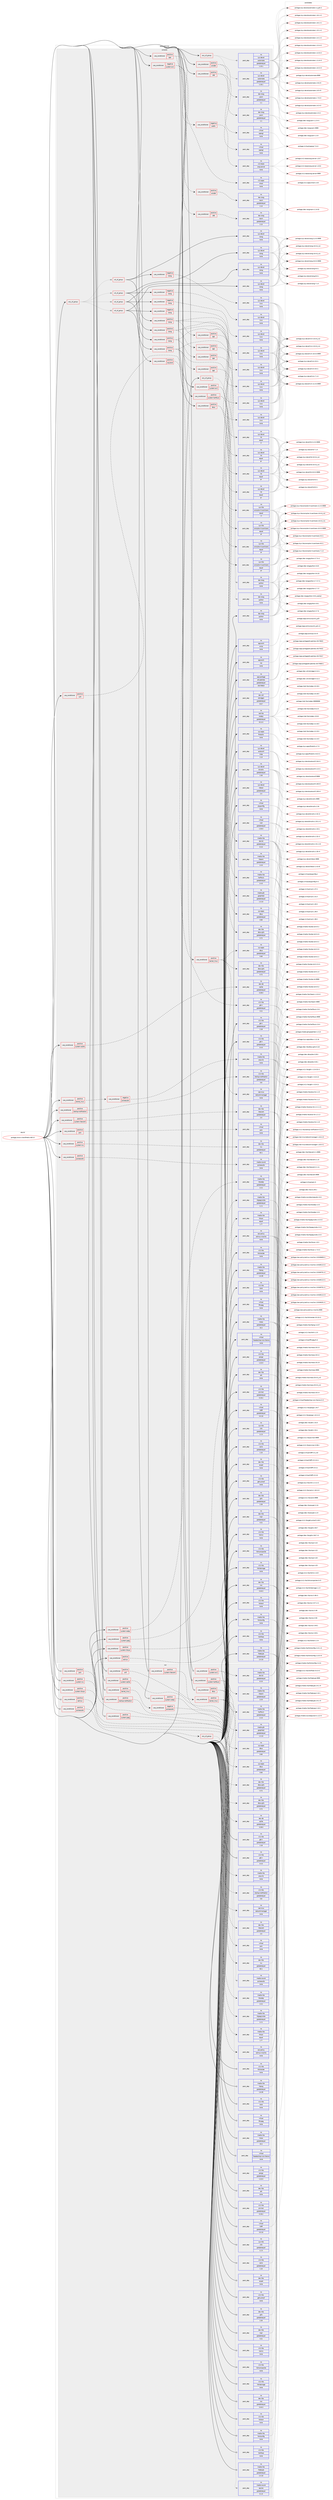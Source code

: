 digraph prolog {

# *************
# Graph options
# *************

newrank=true;
concentrate=true;
compound=true;
graph [rankdir=LR,fontname=Helvetica,fontsize=10,ranksep=1.5];#, ranksep=2.5, nodesep=0.2];
edge  [arrowhead=vee];
node  [fontname=Helvetica,fontsize=10];

# **********
# The ebuild
# **********

subgraph cluster_leftcol {
color=gray;
rank=same;
label=<<i>ebuild</i>>;
id [label="portage://www-client/firefox-68.5.0", color=red, width=4, href="../www-client/firefox-68.5.0.svg"];
}

# ****************
# The dependencies
# ****************

subgraph cluster_midcol {
color=gray;
label=<<i>dependencies</i>>;
subgraph cluster_compile {
fillcolor="#eeeeee";
style=filled;
label=<<i>compile</i>>;
subgraph any512 {
dependency29968 [label=<<TABLE BORDER="0" CELLBORDER="1" CELLSPACING="0" CELLPADDING="4"><TR><TD CELLPADDING="10">any_of_group</TD></TR></TABLE>>, shape=none, color=red];subgraph all29 {
dependency29969 [label=<<TABLE BORDER="0" CELLBORDER="1" CELLSPACING="0" CELLPADDING="4"><TR><TD CELLPADDING="10">all_of_group</TD></TR></TABLE>>, shape=none, color=red];subgraph pack24223 {
dependency29970 [label=<<TABLE BORDER="0" CELLBORDER="1" CELLSPACING="0" CELLPADDING="4" WIDTH="220"><TR><TD ROWSPAN="6" CELLPADDING="30">pack_dep</TD></TR><TR><TD WIDTH="110">no</TD></TR><TR><TD>sys-devel</TD></TR><TR><TD>clang</TD></TR><TR><TD>none</TD></TR><TR><TD></TD></TR></TABLE>>, shape=none, color=blue];
}
dependency29969:e -> dependency29970:w [weight=20,style="solid",arrowhead="inv"];
subgraph cond5207 {
dependency29971 [label=<<TABLE BORDER="0" CELLBORDER="1" CELLSPACING="0" CELLPADDING="4"><TR><TD ROWSPAN="3" CELLPADDING="10">use_conditional</TD></TR><TR><TD>negative</TD></TR><TR><TD>clang</TD></TR></TABLE>>, shape=none, color=red];
subgraph pack24224 {
dependency29972 [label=<<TABLE BORDER="0" CELLBORDER="1" CELLSPACING="0" CELLPADDING="4" WIDTH="220"><TR><TD ROWSPAN="6" CELLPADDING="30">pack_dep</TD></TR><TR><TD WIDTH="110">no</TD></TR><TR><TD>sys-devel</TD></TR><TR><TD>llvm</TD></TR><TR><TD>none</TD></TR><TR><TD></TD></TR></TABLE>>, shape=none, color=blue];
}
dependency29971:e -> dependency29972:w [weight=20,style="dashed",arrowhead="vee"];
}
dependency29969:e -> dependency29971:w [weight=20,style="solid",arrowhead="inv"];
subgraph cond5208 {
dependency29973 [label=<<TABLE BORDER="0" CELLBORDER="1" CELLSPACING="0" CELLPADDING="4"><TR><TD ROWSPAN="3" CELLPADDING="10">use_conditional</TD></TR><TR><TD>positive</TD></TR><TR><TD>clang</TD></TR></TABLE>>, shape=none, color=red];
subgraph pack24225 {
dependency29974 [label=<<TABLE BORDER="0" CELLBORDER="1" CELLSPACING="0" CELLPADDING="4" WIDTH="220"><TR><TD ROWSPAN="6" CELLPADDING="30">pack_dep</TD></TR><TR><TD WIDTH="110">no</TD></TR><TR><TD>sys-devel</TD></TR><TR><TD>lld</TD></TR><TR><TD>equal</TD></TR><TR><TD>9*</TD></TR></TABLE>>, shape=none, color=blue];
}
dependency29973:e -> dependency29974:w [weight=20,style="dashed",arrowhead="vee"];
subgraph pack24226 {
dependency29975 [label=<<TABLE BORDER="0" CELLBORDER="1" CELLSPACING="0" CELLPADDING="4" WIDTH="220"><TR><TD ROWSPAN="6" CELLPADDING="30">pack_dep</TD></TR><TR><TD WIDTH="110">no</TD></TR><TR><TD>sys-devel</TD></TR><TR><TD>llvm</TD></TR><TR><TD>none</TD></TR><TR><TD></TD></TR></TABLE>>, shape=none, color=blue];
}
dependency29973:e -> dependency29975:w [weight=20,style="dashed",arrowhead="vee"];
subgraph cond5209 {
dependency29976 [label=<<TABLE BORDER="0" CELLBORDER="1" CELLSPACING="0" CELLPADDING="4"><TR><TD ROWSPAN="3" CELLPADDING="10">use_conditional</TD></TR><TR><TD>positive</TD></TR><TR><TD>pgo</TD></TR></TABLE>>, shape=none, color=red];
subgraph pack24227 {
dependency29977 [label=<<TABLE BORDER="0" CELLBORDER="1" CELLSPACING="0" CELLPADDING="4" WIDTH="220"><TR><TD ROWSPAN="6" CELLPADDING="30">pack_dep</TD></TR><TR><TD WIDTH="110">no</TD></TR><TR><TD>sys-libs</TD></TR><TR><TD>compiler-rt-sanitizers</TD></TR><TR><TD>equal</TD></TR><TR><TD>9*</TD></TR></TABLE>>, shape=none, color=blue];
}
dependency29976:e -> dependency29977:w [weight=20,style="dashed",arrowhead="vee"];
}
dependency29973:e -> dependency29976:w [weight=20,style="dashed",arrowhead="vee"];
}
dependency29969:e -> dependency29973:w [weight=20,style="solid",arrowhead="inv"];
}
dependency29968:e -> dependency29969:w [weight=20,style="dotted",arrowhead="oinv"];
subgraph all30 {
dependency29978 [label=<<TABLE BORDER="0" CELLBORDER="1" CELLSPACING="0" CELLPADDING="4"><TR><TD CELLPADDING="10">all_of_group</TD></TR></TABLE>>, shape=none, color=red];subgraph pack24228 {
dependency29979 [label=<<TABLE BORDER="0" CELLBORDER="1" CELLSPACING="0" CELLPADDING="4" WIDTH="220"><TR><TD ROWSPAN="6" CELLPADDING="30">pack_dep</TD></TR><TR><TD WIDTH="110">no</TD></TR><TR><TD>sys-devel</TD></TR><TR><TD>clang</TD></TR><TR><TD>none</TD></TR><TR><TD></TD></TR></TABLE>>, shape=none, color=blue];
}
dependency29978:e -> dependency29979:w [weight=20,style="solid",arrowhead="inv"];
subgraph cond5210 {
dependency29980 [label=<<TABLE BORDER="0" CELLBORDER="1" CELLSPACING="0" CELLPADDING="4"><TR><TD ROWSPAN="3" CELLPADDING="10">use_conditional</TD></TR><TR><TD>negative</TD></TR><TR><TD>clang</TD></TR></TABLE>>, shape=none, color=red];
subgraph pack24229 {
dependency29981 [label=<<TABLE BORDER="0" CELLBORDER="1" CELLSPACING="0" CELLPADDING="4" WIDTH="220"><TR><TD ROWSPAN="6" CELLPADDING="30">pack_dep</TD></TR><TR><TD WIDTH="110">no</TD></TR><TR><TD>sys-devel</TD></TR><TR><TD>llvm</TD></TR><TR><TD>none</TD></TR><TR><TD></TD></TR></TABLE>>, shape=none, color=blue];
}
dependency29980:e -> dependency29981:w [weight=20,style="dashed",arrowhead="vee"];
}
dependency29978:e -> dependency29980:w [weight=20,style="solid",arrowhead="inv"];
subgraph cond5211 {
dependency29982 [label=<<TABLE BORDER="0" CELLBORDER="1" CELLSPACING="0" CELLPADDING="4"><TR><TD ROWSPAN="3" CELLPADDING="10">use_conditional</TD></TR><TR><TD>positive</TD></TR><TR><TD>clang</TD></TR></TABLE>>, shape=none, color=red];
subgraph pack24230 {
dependency29983 [label=<<TABLE BORDER="0" CELLBORDER="1" CELLSPACING="0" CELLPADDING="4" WIDTH="220"><TR><TD ROWSPAN="6" CELLPADDING="30">pack_dep</TD></TR><TR><TD WIDTH="110">no</TD></TR><TR><TD>sys-devel</TD></TR><TR><TD>lld</TD></TR><TR><TD>equal</TD></TR><TR><TD>8*</TD></TR></TABLE>>, shape=none, color=blue];
}
dependency29982:e -> dependency29983:w [weight=20,style="dashed",arrowhead="vee"];
subgraph pack24231 {
dependency29984 [label=<<TABLE BORDER="0" CELLBORDER="1" CELLSPACING="0" CELLPADDING="4" WIDTH="220"><TR><TD ROWSPAN="6" CELLPADDING="30">pack_dep</TD></TR><TR><TD WIDTH="110">no</TD></TR><TR><TD>sys-devel</TD></TR><TR><TD>llvm</TD></TR><TR><TD>none</TD></TR><TR><TD></TD></TR></TABLE>>, shape=none, color=blue];
}
dependency29982:e -> dependency29984:w [weight=20,style="dashed",arrowhead="vee"];
subgraph cond5212 {
dependency29985 [label=<<TABLE BORDER="0" CELLBORDER="1" CELLSPACING="0" CELLPADDING="4"><TR><TD ROWSPAN="3" CELLPADDING="10">use_conditional</TD></TR><TR><TD>positive</TD></TR><TR><TD>pgo</TD></TR></TABLE>>, shape=none, color=red];
subgraph pack24232 {
dependency29986 [label=<<TABLE BORDER="0" CELLBORDER="1" CELLSPACING="0" CELLPADDING="4" WIDTH="220"><TR><TD ROWSPAN="6" CELLPADDING="30">pack_dep</TD></TR><TR><TD WIDTH="110">no</TD></TR><TR><TD>sys-libs</TD></TR><TR><TD>compiler-rt-sanitizers</TD></TR><TR><TD>equal</TD></TR><TR><TD>8*</TD></TR></TABLE>>, shape=none, color=blue];
}
dependency29985:e -> dependency29986:w [weight=20,style="dashed",arrowhead="vee"];
}
dependency29982:e -> dependency29985:w [weight=20,style="dashed",arrowhead="vee"];
}
dependency29978:e -> dependency29982:w [weight=20,style="solid",arrowhead="inv"];
}
dependency29968:e -> dependency29978:w [weight=20,style="dotted",arrowhead="oinv"];
subgraph all31 {
dependency29987 [label=<<TABLE BORDER="0" CELLBORDER="1" CELLSPACING="0" CELLPADDING="4"><TR><TD CELLPADDING="10">all_of_group</TD></TR></TABLE>>, shape=none, color=red];subgraph pack24233 {
dependency29988 [label=<<TABLE BORDER="0" CELLBORDER="1" CELLSPACING="0" CELLPADDING="4" WIDTH="220"><TR><TD ROWSPAN="6" CELLPADDING="30">pack_dep</TD></TR><TR><TD WIDTH="110">no</TD></TR><TR><TD>sys-devel</TD></TR><TR><TD>clang</TD></TR><TR><TD>none</TD></TR><TR><TD></TD></TR></TABLE>>, shape=none, color=blue];
}
dependency29987:e -> dependency29988:w [weight=20,style="solid",arrowhead="inv"];
subgraph cond5213 {
dependency29989 [label=<<TABLE BORDER="0" CELLBORDER="1" CELLSPACING="0" CELLPADDING="4"><TR><TD ROWSPAN="3" CELLPADDING="10">use_conditional</TD></TR><TR><TD>negative</TD></TR><TR><TD>clang</TD></TR></TABLE>>, shape=none, color=red];
subgraph pack24234 {
dependency29990 [label=<<TABLE BORDER="0" CELLBORDER="1" CELLSPACING="0" CELLPADDING="4" WIDTH="220"><TR><TD ROWSPAN="6" CELLPADDING="30">pack_dep</TD></TR><TR><TD WIDTH="110">no</TD></TR><TR><TD>sys-devel</TD></TR><TR><TD>llvm</TD></TR><TR><TD>none</TD></TR><TR><TD></TD></TR></TABLE>>, shape=none, color=blue];
}
dependency29989:e -> dependency29990:w [weight=20,style="dashed",arrowhead="vee"];
}
dependency29987:e -> dependency29989:w [weight=20,style="solid",arrowhead="inv"];
subgraph cond5214 {
dependency29991 [label=<<TABLE BORDER="0" CELLBORDER="1" CELLSPACING="0" CELLPADDING="4"><TR><TD ROWSPAN="3" CELLPADDING="10">use_conditional</TD></TR><TR><TD>positive</TD></TR><TR><TD>clang</TD></TR></TABLE>>, shape=none, color=red];
subgraph pack24235 {
dependency29992 [label=<<TABLE BORDER="0" CELLBORDER="1" CELLSPACING="0" CELLPADDING="4" WIDTH="220"><TR><TD ROWSPAN="6" CELLPADDING="30">pack_dep</TD></TR><TR><TD WIDTH="110">no</TD></TR><TR><TD>sys-devel</TD></TR><TR><TD>lld</TD></TR><TR><TD>equal</TD></TR><TR><TD>7*</TD></TR></TABLE>>, shape=none, color=blue];
}
dependency29991:e -> dependency29992:w [weight=20,style="dashed",arrowhead="vee"];
subgraph pack24236 {
dependency29993 [label=<<TABLE BORDER="0" CELLBORDER="1" CELLSPACING="0" CELLPADDING="4" WIDTH="220"><TR><TD ROWSPAN="6" CELLPADDING="30">pack_dep</TD></TR><TR><TD WIDTH="110">no</TD></TR><TR><TD>sys-devel</TD></TR><TR><TD>llvm</TD></TR><TR><TD>none</TD></TR><TR><TD></TD></TR></TABLE>>, shape=none, color=blue];
}
dependency29991:e -> dependency29993:w [weight=20,style="dashed",arrowhead="vee"];
subgraph cond5215 {
dependency29994 [label=<<TABLE BORDER="0" CELLBORDER="1" CELLSPACING="0" CELLPADDING="4"><TR><TD ROWSPAN="3" CELLPADDING="10">use_conditional</TD></TR><TR><TD>positive</TD></TR><TR><TD>pgo</TD></TR></TABLE>>, shape=none, color=red];
subgraph pack24237 {
dependency29995 [label=<<TABLE BORDER="0" CELLBORDER="1" CELLSPACING="0" CELLPADDING="4" WIDTH="220"><TR><TD ROWSPAN="6" CELLPADDING="30">pack_dep</TD></TR><TR><TD WIDTH="110">no</TD></TR><TR><TD>sys-libs</TD></TR><TR><TD>compiler-rt-sanitizers</TD></TR><TR><TD>equal</TD></TR><TR><TD>7*</TD></TR></TABLE>>, shape=none, color=blue];
}
dependency29994:e -> dependency29995:w [weight=20,style="dashed",arrowhead="vee"];
}
dependency29991:e -> dependency29994:w [weight=20,style="dashed",arrowhead="vee"];
}
dependency29987:e -> dependency29991:w [weight=20,style="solid",arrowhead="inv"];
}
dependency29968:e -> dependency29987:w [weight=20,style="dotted",arrowhead="oinv"];
subgraph all32 {
dependency29996 [label=<<TABLE BORDER="0" CELLBORDER="1" CELLSPACING="0" CELLPADDING="4"><TR><TD CELLPADDING="10">all_of_group</TD></TR></TABLE>>, shape=none, color=red];subgraph pack24238 {
dependency29997 [label=<<TABLE BORDER="0" CELLBORDER="1" CELLSPACING="0" CELLPADDING="4" WIDTH="220"><TR><TD ROWSPAN="6" CELLPADDING="30">pack_dep</TD></TR><TR><TD WIDTH="110">no</TD></TR><TR><TD>sys-devel</TD></TR><TR><TD>clang</TD></TR><TR><TD>none</TD></TR><TR><TD></TD></TR></TABLE>>, shape=none, color=blue];
}
dependency29996:e -> dependency29997:w [weight=20,style="solid",arrowhead="inv"];
subgraph cond5216 {
dependency29998 [label=<<TABLE BORDER="0" CELLBORDER="1" CELLSPACING="0" CELLPADDING="4"><TR><TD ROWSPAN="3" CELLPADDING="10">use_conditional</TD></TR><TR><TD>negative</TD></TR><TR><TD>clang</TD></TR></TABLE>>, shape=none, color=red];
subgraph pack24239 {
dependency29999 [label=<<TABLE BORDER="0" CELLBORDER="1" CELLSPACING="0" CELLPADDING="4" WIDTH="220"><TR><TD ROWSPAN="6" CELLPADDING="30">pack_dep</TD></TR><TR><TD WIDTH="110">no</TD></TR><TR><TD>sys-devel</TD></TR><TR><TD>llvm</TD></TR><TR><TD>none</TD></TR><TR><TD></TD></TR></TABLE>>, shape=none, color=blue];
}
dependency29998:e -> dependency29999:w [weight=20,style="dashed",arrowhead="vee"];
}
dependency29996:e -> dependency29998:w [weight=20,style="solid",arrowhead="inv"];
subgraph cond5217 {
dependency30000 [label=<<TABLE BORDER="0" CELLBORDER="1" CELLSPACING="0" CELLPADDING="4"><TR><TD ROWSPAN="3" CELLPADDING="10">use_conditional</TD></TR><TR><TD>positive</TD></TR><TR><TD>clang</TD></TR></TABLE>>, shape=none, color=red];
subgraph pack24240 {
dependency30001 [label=<<TABLE BORDER="0" CELLBORDER="1" CELLSPACING="0" CELLPADDING="4" WIDTH="220"><TR><TD ROWSPAN="6" CELLPADDING="30">pack_dep</TD></TR><TR><TD WIDTH="110">no</TD></TR><TR><TD>sys-devel</TD></TR><TR><TD>lld</TD></TR><TR><TD>equal</TD></TR><TR><TD>6*</TD></TR></TABLE>>, shape=none, color=blue];
}
dependency30000:e -> dependency30001:w [weight=20,style="dashed",arrowhead="vee"];
subgraph pack24241 {
dependency30002 [label=<<TABLE BORDER="0" CELLBORDER="1" CELLSPACING="0" CELLPADDING="4" WIDTH="220"><TR><TD ROWSPAN="6" CELLPADDING="30">pack_dep</TD></TR><TR><TD WIDTH="110">no</TD></TR><TR><TD>sys-devel</TD></TR><TR><TD>llvm</TD></TR><TR><TD>none</TD></TR><TR><TD></TD></TR></TABLE>>, shape=none, color=blue];
}
dependency30000:e -> dependency30002:w [weight=20,style="dashed",arrowhead="vee"];
subgraph cond5218 {
dependency30003 [label=<<TABLE BORDER="0" CELLBORDER="1" CELLSPACING="0" CELLPADDING="4"><TR><TD ROWSPAN="3" CELLPADDING="10">use_conditional</TD></TR><TR><TD>positive</TD></TR><TR><TD>pgo</TD></TR></TABLE>>, shape=none, color=red];
subgraph pack24242 {
dependency30004 [label=<<TABLE BORDER="0" CELLBORDER="1" CELLSPACING="0" CELLPADDING="4" WIDTH="220"><TR><TD ROWSPAN="6" CELLPADDING="30">pack_dep</TD></TR><TR><TD WIDTH="110">no</TD></TR><TR><TD>sys-libs</TD></TR><TR><TD>compiler-rt-sanitizers</TD></TR><TR><TD>equal</TD></TR><TR><TD>6*</TD></TR></TABLE>>, shape=none, color=blue];
}
dependency30003:e -> dependency30004:w [weight=20,style="dashed",arrowhead="vee"];
}
dependency30000:e -> dependency30003:w [weight=20,style="dashed",arrowhead="vee"];
}
dependency29996:e -> dependency30000:w [weight=20,style="solid",arrowhead="inv"];
}
dependency29968:e -> dependency29996:w [weight=20,style="dotted",arrowhead="oinv"];
}
id:e -> dependency29968:w [weight=20,style="solid",arrowhead="vee"];
subgraph any513 {
dependency30005 [label=<<TABLE BORDER="0" CELLBORDER="1" CELLSPACING="0" CELLPADDING="4"><TR><TD CELLPADDING="10">any_of_group</TD></TR></TABLE>>, shape=none, color=red];subgraph pack24243 {
dependency30006 [label=<<TABLE BORDER="0" CELLBORDER="1" CELLSPACING="0" CELLPADDING="4" WIDTH="220"><TR><TD ROWSPAN="6" CELLPADDING="30">pack_dep</TD></TR><TR><TD WIDTH="110">no</TD></TR><TR><TD>dev-lang</TD></TR><TR><TD>python</TD></TR><TR><TD>none</TD></TR><TR><TD></TD></TR></TABLE>>, shape=none, color=blue];
}
dependency30005:e -> dependency30006:w [weight=20,style="dotted",arrowhead="oinv"];
subgraph pack24244 {
dependency30007 [label=<<TABLE BORDER="0" CELLBORDER="1" CELLSPACING="0" CELLPADDING="4" WIDTH="220"><TR><TD ROWSPAN="6" CELLPADDING="30">pack_dep</TD></TR><TR><TD WIDTH="110">no</TD></TR><TR><TD>dev-lang</TD></TR><TR><TD>python</TD></TR><TR><TD>none</TD></TR><TR><TD></TD></TR></TABLE>>, shape=none, color=blue];
}
dependency30005:e -> dependency30007:w [weight=20,style="dotted",arrowhead="oinv"];
}
id:e -> dependency30005:w [weight=20,style="solid",arrowhead="vee"];
subgraph any514 {
dependency30008 [label=<<TABLE BORDER="0" CELLBORDER="1" CELLSPACING="0" CELLPADDING="4"><TR><TD CELLPADDING="10">any_of_group</TD></TR></TABLE>>, shape=none, color=red];subgraph pack24245 {
dependency30009 [label=<<TABLE BORDER="0" CELLBORDER="1" CELLSPACING="0" CELLPADDING="4" WIDTH="220"><TR><TD ROWSPAN="6" CELLPADDING="30">pack_dep</TD></TR><TR><TD WIDTH="110">no</TD></TR><TR><TD>sys-devel</TD></TR><TR><TD>automake</TD></TR><TR><TD>greaterequal</TD></TR><TR><TD>1.16.1</TD></TR></TABLE>>, shape=none, color=blue];
}
dependency30008:e -> dependency30009:w [weight=20,style="dotted",arrowhead="oinv"];
subgraph pack24246 {
dependency30010 [label=<<TABLE BORDER="0" CELLBORDER="1" CELLSPACING="0" CELLPADDING="4" WIDTH="220"><TR><TD ROWSPAN="6" CELLPADDING="30">pack_dep</TD></TR><TR><TD WIDTH="110">no</TD></TR><TR><TD>sys-devel</TD></TR><TR><TD>automake</TD></TR><TR><TD>greaterequal</TD></TR><TR><TD>1.15.1</TD></TR></TABLE>>, shape=none, color=blue];
}
dependency30008:e -> dependency30010:w [weight=20,style="dotted",arrowhead="oinv"];
}
id:e -> dependency30008:w [weight=20,style="solid",arrowhead="vee"];
subgraph cond5219 {
dependency30011 [label=<<TABLE BORDER="0" CELLBORDER="1" CELLSPACING="0" CELLPADDING="4"><TR><TD ROWSPAN="3" CELLPADDING="10">use_conditional</TD></TR><TR><TD>negative</TD></TR><TR><TD>system-av1</TD></TR></TABLE>>, shape=none, color=red];
subgraph cond5220 {
dependency30012 [label=<<TABLE BORDER="0" CELLBORDER="1" CELLSPACING="0" CELLPADDING="4"><TR><TD ROWSPAN="3" CELLPADDING="10">use_conditional</TD></TR><TR><TD>positive</TD></TR><TR><TD>amd64</TD></TR></TABLE>>, shape=none, color=red];
subgraph pack24247 {
dependency30013 [label=<<TABLE BORDER="0" CELLBORDER="1" CELLSPACING="0" CELLPADDING="4" WIDTH="220"><TR><TD ROWSPAN="6" CELLPADDING="30">pack_dep</TD></TR><TR><TD WIDTH="110">no</TD></TR><TR><TD>dev-lang</TD></TR><TR><TD>nasm</TD></TR><TR><TD>greaterequal</TD></TR><TR><TD>2.13</TD></TR></TABLE>>, shape=none, color=blue];
}
dependency30012:e -> dependency30013:w [weight=20,style="dashed",arrowhead="vee"];
}
dependency30011:e -> dependency30012:w [weight=20,style="dashed",arrowhead="vee"];
subgraph cond5221 {
dependency30014 [label=<<TABLE BORDER="0" CELLBORDER="1" CELLSPACING="0" CELLPADDING="4"><TR><TD ROWSPAN="3" CELLPADDING="10">use_conditional</TD></TR><TR><TD>positive</TD></TR><TR><TD>x86</TD></TR></TABLE>>, shape=none, color=red];
subgraph pack24248 {
dependency30015 [label=<<TABLE BORDER="0" CELLBORDER="1" CELLSPACING="0" CELLPADDING="4" WIDTH="220"><TR><TD ROWSPAN="6" CELLPADDING="30">pack_dep</TD></TR><TR><TD WIDTH="110">no</TD></TR><TR><TD>dev-lang</TD></TR><TR><TD>nasm</TD></TR><TR><TD>greaterequal</TD></TR><TR><TD>2.13</TD></TR></TABLE>>, shape=none, color=blue];
}
dependency30014:e -> dependency30015:w [weight=20,style="dashed",arrowhead="vee"];
}
dependency30011:e -> dependency30014:w [weight=20,style="dashed",arrowhead="vee"];
}
id:e -> dependency30011:w [weight=20,style="solid",arrowhead="vee"];
subgraph cond5222 {
dependency30016 [label=<<TABLE BORDER="0" CELLBORDER="1" CELLSPACING="0" CELLPADDING="4"><TR><TD ROWSPAN="3" CELLPADDING="10">use_conditional</TD></TR><TR><TD>positive</TD></TR><TR><TD>amd64</TD></TR></TABLE>>, shape=none, color=red];
subgraph pack24249 {
dependency30017 [label=<<TABLE BORDER="0" CELLBORDER="1" CELLSPACING="0" CELLPADDING="4" WIDTH="220"><TR><TD ROWSPAN="6" CELLPADDING="30">pack_dep</TD></TR><TR><TD WIDTH="110">no</TD></TR><TR><TD>dev-lang</TD></TR><TR><TD>yasm</TD></TR><TR><TD>greaterequal</TD></TR><TR><TD>1.1</TD></TR></TABLE>>, shape=none, color=blue];
}
dependency30016:e -> dependency30017:w [weight=20,style="dashed",arrowhead="vee"];
subgraph pack24250 {
dependency30018 [label=<<TABLE BORDER="0" CELLBORDER="1" CELLSPACING="0" CELLPADDING="4" WIDTH="220"><TR><TD ROWSPAN="6" CELLPADDING="30">pack_dep</TD></TR><TR><TD WIDTH="110">no</TD></TR><TR><TD>virtual</TD></TR><TR><TD>opengl</TD></TR><TR><TD>none</TD></TR><TR><TD></TD></TR></TABLE>>, shape=none, color=blue];
}
dependency30016:e -> dependency30018:w [weight=20,style="dashed",arrowhead="vee"];
}
id:e -> dependency30016:w [weight=20,style="solid",arrowhead="vee"];
subgraph cond5223 {
dependency30019 [label=<<TABLE BORDER="0" CELLBORDER="1" CELLSPACING="0" CELLPADDING="4"><TR><TD ROWSPAN="3" CELLPADDING="10">use_conditional</TD></TR><TR><TD>positive</TD></TR><TR><TD>dbus</TD></TR></TABLE>>, shape=none, color=red];
subgraph pack24251 {
dependency30020 [label=<<TABLE BORDER="0" CELLBORDER="1" CELLSPACING="0" CELLPADDING="4" WIDTH="220"><TR><TD ROWSPAN="6" CELLPADDING="30">pack_dep</TD></TR><TR><TD WIDTH="110">no</TD></TR><TR><TD>sys-apps</TD></TR><TR><TD>dbus</TD></TR><TR><TD>greaterequal</TD></TR><TR><TD>0.60</TD></TR></TABLE>>, shape=none, color=blue];
}
dependency30019:e -> dependency30020:w [weight=20,style="dashed",arrowhead="vee"];
subgraph pack24252 {
dependency30021 [label=<<TABLE BORDER="0" CELLBORDER="1" CELLSPACING="0" CELLPADDING="4" WIDTH="220"><TR><TD ROWSPAN="6" CELLPADDING="30">pack_dep</TD></TR><TR><TD WIDTH="110">no</TD></TR><TR><TD>dev-libs</TD></TR><TR><TD>dbus-glib</TD></TR><TR><TD>greaterequal</TD></TR><TR><TD>0.72</TD></TR></TABLE>>, shape=none, color=blue];
}
dependency30019:e -> dependency30021:w [weight=20,style="dashed",arrowhead="vee"];
}
id:e -> dependency30019:w [weight=20,style="solid",arrowhead="vee"];
subgraph cond5224 {
dependency30022 [label=<<TABLE BORDER="0" CELLBORDER="1" CELLSPACING="0" CELLPADDING="4"><TR><TD ROWSPAN="3" CELLPADDING="10">use_conditional</TD></TR><TR><TD>positive</TD></TR><TR><TD>jack</TD></TR></TABLE>>, shape=none, color=red];
subgraph pack24253 {
dependency30023 [label=<<TABLE BORDER="0" CELLBORDER="1" CELLSPACING="0" CELLPADDING="4" WIDTH="220"><TR><TD ROWSPAN="6" CELLPADDING="30">pack_dep</TD></TR><TR><TD WIDTH="110">no</TD></TR><TR><TD>virtual</TD></TR><TR><TD>jack</TD></TR><TR><TD>none</TD></TR><TR><TD></TD></TR></TABLE>>, shape=none, color=blue];
}
dependency30022:e -> dependency30023:w [weight=20,style="dashed",arrowhead="vee"];
}
id:e -> dependency30022:w [weight=20,style="solid",arrowhead="vee"];
subgraph cond5225 {
dependency30024 [label=<<TABLE BORDER="0" CELLBORDER="1" CELLSPACING="0" CELLPADDING="4"><TR><TD ROWSPAN="3" CELLPADDING="10">use_conditional</TD></TR><TR><TD>positive</TD></TR><TR><TD>kernel_linux</TD></TR></TABLE>>, shape=none, color=red];
subgraph cond5226 {
dependency30025 [label=<<TABLE BORDER="0" CELLBORDER="1" CELLSPACING="0" CELLPADDING="4"><TR><TD ROWSPAN="3" CELLPADDING="10">use_conditional</TD></TR><TR><TD>negative</TD></TR><TR><TD>pulseaudio</TD></TR></TABLE>>, shape=none, color=red];
subgraph pack24254 {
dependency30026 [label=<<TABLE BORDER="0" CELLBORDER="1" CELLSPACING="0" CELLPADDING="4" WIDTH="220"><TR><TD ROWSPAN="6" CELLPADDING="30">pack_dep</TD></TR><TR><TD WIDTH="110">no</TD></TR><TR><TD>media-libs</TD></TR><TR><TD>alsa-lib</TD></TR><TR><TD>none</TD></TR><TR><TD></TD></TR></TABLE>>, shape=none, color=blue];
}
dependency30025:e -> dependency30026:w [weight=20,style="dashed",arrowhead="vee"];
}
dependency30024:e -> dependency30025:w [weight=20,style="dashed",arrowhead="vee"];
}
id:e -> dependency30024:w [weight=20,style="solid",arrowhead="vee"];
subgraph cond5227 {
dependency30027 [label=<<TABLE BORDER="0" CELLBORDER="1" CELLSPACING="0" CELLPADDING="4"><TR><TD ROWSPAN="3" CELLPADDING="10">use_conditional</TD></TR><TR><TD>positive</TD></TR><TR><TD>pgo</TD></TR></TABLE>>, shape=none, color=red];
subgraph cond5228 {
dependency30028 [label=<<TABLE BORDER="0" CELLBORDER="1" CELLSPACING="0" CELLPADDING="4"><TR><TD ROWSPAN="3" CELLPADDING="10">use_conditional</TD></TR><TR><TD>negative</TD></TR><TR><TD>prefix</TD></TR></TABLE>>, shape=none, color=red];
subgraph pack24255 {
dependency30029 [label=<<TABLE BORDER="0" CELLBORDER="1" CELLSPACING="0" CELLPADDING="4" WIDTH="220"><TR><TD ROWSPAN="6" CELLPADDING="30">pack_dep</TD></TR><TR><TD WIDTH="110">no</TD></TR><TR><TD>x11-base</TD></TR><TR><TD>xorg-server</TD></TR><TR><TD>none</TD></TR><TR><TD></TD></TR></TABLE>>, shape=none, color=blue];
}
dependency30028:e -> dependency30029:w [weight=20,style="dashed",arrowhead="vee"];
}
dependency30027:e -> dependency30028:w [weight=20,style="dashed",arrowhead="vee"];
subgraph pack24256 {
dependency30030 [label=<<TABLE BORDER="0" CELLBORDER="1" CELLSPACING="0" CELLPADDING="4" WIDTH="220"><TR><TD ROWSPAN="6" CELLPADDING="30">pack_dep</TD></TR><TR><TD WIDTH="110">no</TD></TR><TR><TD>x11-apps</TD></TR><TR><TD>xhost</TD></TR><TR><TD>none</TD></TR><TR><TD></TD></TR></TABLE>>, shape=none, color=blue];
}
dependency30027:e -> dependency30030:w [weight=20,style="dashed",arrowhead="vee"];
}
id:e -> dependency30027:w [weight=20,style="solid",arrowhead="vee"];
subgraph cond5229 {
dependency30031 [label=<<TABLE BORDER="0" CELLBORDER="1" CELLSPACING="0" CELLPADDING="4"><TR><TD ROWSPAN="3" CELLPADDING="10">use_conditional</TD></TR><TR><TD>positive</TD></TR><TR><TD>pulseaudio</TD></TR></TABLE>>, shape=none, color=red];
subgraph pack24257 {
dependency30032 [label=<<TABLE BORDER="0" CELLBORDER="1" CELLSPACING="0" CELLPADDING="4" WIDTH="220"><TR><TD ROWSPAN="6" CELLPADDING="30">pack_dep</TD></TR><TR><TD WIDTH="110">no</TD></TR><TR><TD>media-sound</TD></TR><TR><TD>pulseaudio</TD></TR><TR><TD>none</TD></TR><TR><TD></TD></TR></TABLE>>, shape=none, color=blue];
}
dependency30031:e -> dependency30032:w [weight=20,style="dashed",arrowhead="vee"];
}
id:e -> dependency30031:w [weight=20,style="solid",arrowhead="vee"];
subgraph cond5230 {
dependency30033 [label=<<TABLE BORDER="0" CELLBORDER="1" CELLSPACING="0" CELLPADDING="4"><TR><TD ROWSPAN="3" CELLPADDING="10">use_conditional</TD></TR><TR><TD>positive</TD></TR><TR><TD>selinux</TD></TR></TABLE>>, shape=none, color=red];
subgraph pack24258 {
dependency30034 [label=<<TABLE BORDER="0" CELLBORDER="1" CELLSPACING="0" CELLPADDING="4" WIDTH="220"><TR><TD ROWSPAN="6" CELLPADDING="30">pack_dep</TD></TR><TR><TD WIDTH="110">no</TD></TR><TR><TD>sec-policy</TD></TR><TR><TD>selinux-mozilla</TD></TR><TR><TD>none</TD></TR><TR><TD></TD></TR></TABLE>>, shape=none, color=blue];
}
dependency30033:e -> dependency30034:w [weight=20,style="dashed",arrowhead="vee"];
}
id:e -> dependency30033:w [weight=20,style="solid",arrowhead="vee"];
subgraph cond5231 {
dependency30035 [label=<<TABLE BORDER="0" CELLBORDER="1" CELLSPACING="0" CELLPADDING="4"><TR><TD ROWSPAN="3" CELLPADDING="10">use_conditional</TD></TR><TR><TD>positive</TD></TR><TR><TD>startup-notification</TD></TR></TABLE>>, shape=none, color=red];
subgraph pack24259 {
dependency30036 [label=<<TABLE BORDER="0" CELLBORDER="1" CELLSPACING="0" CELLPADDING="4" WIDTH="220"><TR><TD ROWSPAN="6" CELLPADDING="30">pack_dep</TD></TR><TR><TD WIDTH="110">no</TD></TR><TR><TD>x11-libs</TD></TR><TR><TD>startup-notification</TD></TR><TR><TD>greaterequal</TD></TR><TR><TD>0.8</TD></TR></TABLE>>, shape=none, color=blue];
}
dependency30035:e -> dependency30036:w [weight=20,style="dashed",arrowhead="vee"];
}
id:e -> dependency30035:w [weight=20,style="solid",arrowhead="vee"];
subgraph cond5232 {
dependency30037 [label=<<TABLE BORDER="0" CELLBORDER="1" CELLSPACING="0" CELLPADDING="4"><TR><TD ROWSPAN="3" CELLPADDING="10">use_conditional</TD></TR><TR><TD>positive</TD></TR><TR><TD>system-av1</TD></TR></TABLE>>, shape=none, color=red];
subgraph pack24260 {
dependency30038 [label=<<TABLE BORDER="0" CELLBORDER="1" CELLSPACING="0" CELLPADDING="4" WIDTH="220"><TR><TD ROWSPAN="6" CELLPADDING="30">pack_dep</TD></TR><TR><TD WIDTH="110">no</TD></TR><TR><TD>media-libs</TD></TR><TR><TD>dav1d</TD></TR><TR><TD>greaterequal</TD></TR><TR><TD>0.3.0</TD></TR></TABLE>>, shape=none, color=blue];
}
dependency30037:e -> dependency30038:w [weight=20,style="dashed",arrowhead="vee"];
subgraph pack24261 {
dependency30039 [label=<<TABLE BORDER="0" CELLBORDER="1" CELLSPACING="0" CELLPADDING="4" WIDTH="220"><TR><TD ROWSPAN="6" CELLPADDING="30">pack_dep</TD></TR><TR><TD WIDTH="110">no</TD></TR><TR><TD>media-libs</TD></TR><TR><TD>libaom</TD></TR><TR><TD>greaterequal</TD></TR><TR><TD>1.0.0</TD></TR></TABLE>>, shape=none, color=blue];
}
dependency30037:e -> dependency30039:w [weight=20,style="dashed",arrowhead="vee"];
}
id:e -> dependency30037:w [weight=20,style="solid",arrowhead="vee"];
subgraph cond5233 {
dependency30040 [label=<<TABLE BORDER="0" CELLBORDER="1" CELLSPACING="0" CELLPADDING="4"><TR><TD ROWSPAN="3" CELLPADDING="10">use_conditional</TD></TR><TR><TD>positive</TD></TR><TR><TD>system-harfbuzz</TD></TR></TABLE>>, shape=none, color=red];
subgraph pack24262 {
dependency30041 [label=<<TABLE BORDER="0" CELLBORDER="1" CELLSPACING="0" CELLPADDING="4" WIDTH="220"><TR><TD ROWSPAN="6" CELLPADDING="30">pack_dep</TD></TR><TR><TD WIDTH="110">no</TD></TR><TR><TD>media-libs</TD></TR><TR><TD>harfbuzz</TD></TR><TR><TD>greaterequal</TD></TR><TR><TD>2.4.0</TD></TR></TABLE>>, shape=none, color=blue];
}
dependency30040:e -> dependency30041:w [weight=20,style="dashed",arrowhead="vee"];
subgraph pack24263 {
dependency30042 [label=<<TABLE BORDER="0" CELLBORDER="1" CELLSPACING="0" CELLPADDING="4" WIDTH="220"><TR><TD ROWSPAN="6" CELLPADDING="30">pack_dep</TD></TR><TR><TD WIDTH="110">no</TD></TR><TR><TD>media-gfx</TD></TR><TR><TD>graphite2</TD></TR><TR><TD>greaterequal</TD></TR><TR><TD>1.3.13</TD></TR></TABLE>>, shape=none, color=blue];
}
dependency30040:e -> dependency30042:w [weight=20,style="dashed",arrowhead="vee"];
}
id:e -> dependency30040:w [weight=20,style="solid",arrowhead="vee"];
subgraph cond5234 {
dependency30043 [label=<<TABLE BORDER="0" CELLBORDER="1" CELLSPACING="0" CELLPADDING="4"><TR><TD ROWSPAN="3" CELLPADDING="10">use_conditional</TD></TR><TR><TD>positive</TD></TR><TR><TD>system-icu</TD></TR></TABLE>>, shape=none, color=red];
subgraph pack24264 {
dependency30044 [label=<<TABLE BORDER="0" CELLBORDER="1" CELLSPACING="0" CELLPADDING="4" WIDTH="220"><TR><TD ROWSPAN="6" CELLPADDING="30">pack_dep</TD></TR><TR><TD WIDTH="110">no</TD></TR><TR><TD>dev-libs</TD></TR><TR><TD>icu</TD></TR><TR><TD>greaterequal</TD></TR><TR><TD>63.1</TD></TR></TABLE>>, shape=none, color=blue];
}
dependency30043:e -> dependency30044:w [weight=20,style="dashed",arrowhead="vee"];
}
id:e -> dependency30043:w [weight=20,style="solid",arrowhead="vee"];
subgraph cond5235 {
dependency30045 [label=<<TABLE BORDER="0" CELLBORDER="1" CELLSPACING="0" CELLPADDING="4"><TR><TD ROWSPAN="3" CELLPADDING="10">use_conditional</TD></TR><TR><TD>positive</TD></TR><TR><TD>system-jpeg</TD></TR></TABLE>>, shape=none, color=red];
subgraph pack24265 {
dependency30046 [label=<<TABLE BORDER="0" CELLBORDER="1" CELLSPACING="0" CELLPADDING="4" WIDTH="220"><TR><TD ROWSPAN="6" CELLPADDING="30">pack_dep</TD></TR><TR><TD WIDTH="110">no</TD></TR><TR><TD>media-libs</TD></TR><TR><TD>libjpeg-turbo</TD></TR><TR><TD>greaterequal</TD></TR><TR><TD>1.2.1</TD></TR></TABLE>>, shape=none, color=blue];
}
dependency30045:e -> dependency30046:w [weight=20,style="dashed",arrowhead="vee"];
}
id:e -> dependency30045:w [weight=20,style="solid",arrowhead="vee"];
subgraph cond5236 {
dependency30047 [label=<<TABLE BORDER="0" CELLBORDER="1" CELLSPACING="0" CELLPADDING="4"><TR><TD ROWSPAN="3" CELLPADDING="10">use_conditional</TD></TR><TR><TD>positive</TD></TR><TR><TD>system-libevent</TD></TR></TABLE>>, shape=none, color=red];
subgraph pack24266 {
dependency30048 [label=<<TABLE BORDER="0" CELLBORDER="1" CELLSPACING="0" CELLPADDING="4" WIDTH="220"><TR><TD ROWSPAN="6" CELLPADDING="30">pack_dep</TD></TR><TR><TD WIDTH="110">no</TD></TR><TR><TD>dev-libs</TD></TR><TR><TD>libevent</TD></TR><TR><TD>greaterequal</TD></TR><TR><TD>2.0</TD></TR></TABLE>>, shape=none, color=blue];
}
dependency30047:e -> dependency30048:w [weight=20,style="dashed",arrowhead="vee"];
}
id:e -> dependency30047:w [weight=20,style="solid",arrowhead="vee"];
subgraph cond5237 {
dependency30049 [label=<<TABLE BORDER="0" CELLBORDER="1" CELLSPACING="0" CELLPADDING="4"><TR><TD ROWSPAN="3" CELLPADDING="10">use_conditional</TD></TR><TR><TD>positive</TD></TR><TR><TD>system-libvpx</TD></TR></TABLE>>, shape=none, color=red];
subgraph pack24267 {
dependency30050 [label=<<TABLE BORDER="0" CELLBORDER="1" CELLSPACING="0" CELLPADDING="4" WIDTH="220"><TR><TD ROWSPAN="6" CELLPADDING="30">pack_dep</TD></TR><TR><TD WIDTH="110">no</TD></TR><TR><TD>media-libs</TD></TR><TR><TD>libvpx</TD></TR><TR><TD>equal</TD></TR><TR><TD>1.7*</TD></TR></TABLE>>, shape=none, color=blue];
}
dependency30049:e -> dependency30050:w [weight=20,style="dashed",arrowhead="vee"];
}
id:e -> dependency30049:w [weight=20,style="solid",arrowhead="vee"];
subgraph cond5238 {
dependency30051 [label=<<TABLE BORDER="0" CELLBORDER="1" CELLSPACING="0" CELLPADDING="4"><TR><TD ROWSPAN="3" CELLPADDING="10">use_conditional</TD></TR><TR><TD>positive</TD></TR><TR><TD>system-sqlite</TD></TR></TABLE>>, shape=none, color=red];
subgraph pack24268 {
dependency30052 [label=<<TABLE BORDER="0" CELLBORDER="1" CELLSPACING="0" CELLPADDING="4" WIDTH="220"><TR><TD ROWSPAN="6" CELLPADDING="30">pack_dep</TD></TR><TR><TD WIDTH="110">no</TD></TR><TR><TD>dev-db</TD></TR><TR><TD>sqlite</TD></TR><TR><TD>greaterequal</TD></TR><TR><TD>3.28.0</TD></TR></TABLE>>, shape=none, color=blue];
}
dependency30051:e -> dependency30052:w [weight=20,style="dashed",arrowhead="vee"];
}
id:e -> dependency30051:w [weight=20,style="solid",arrowhead="vee"];
subgraph cond5239 {
dependency30053 [label=<<TABLE BORDER="0" CELLBORDER="1" CELLSPACING="0" CELLPADDING="4"><TR><TD ROWSPAN="3" CELLPADDING="10">use_conditional</TD></TR><TR><TD>positive</TD></TR><TR><TD>system-webp</TD></TR></TABLE>>, shape=none, color=red];
subgraph pack24269 {
dependency30054 [label=<<TABLE BORDER="0" CELLBORDER="1" CELLSPACING="0" CELLPADDING="4" WIDTH="220"><TR><TD ROWSPAN="6" CELLPADDING="30">pack_dep</TD></TR><TR><TD WIDTH="110">no</TD></TR><TR><TD>media-libs</TD></TR><TR><TD>libwebp</TD></TR><TR><TD>greaterequal</TD></TR><TR><TD>1.0.2</TD></TR></TABLE>>, shape=none, color=blue];
}
dependency30053:e -> dependency30054:w [weight=20,style="dashed",arrowhead="vee"];
}
id:e -> dependency30053:w [weight=20,style="solid",arrowhead="vee"];
subgraph cond5240 {
dependency30055 [label=<<TABLE BORDER="0" CELLBORDER="1" CELLSPACING="0" CELLPADDING="4"><TR><TD ROWSPAN="3" CELLPADDING="10">use_conditional</TD></TR><TR><TD>positive</TD></TR><TR><TD>wayland</TD></TR></TABLE>>, shape=none, color=red];
subgraph pack24270 {
dependency30056 [label=<<TABLE BORDER="0" CELLBORDER="1" CELLSPACING="0" CELLPADDING="4" WIDTH="220"><TR><TD ROWSPAN="6" CELLPADDING="30">pack_dep</TD></TR><TR><TD WIDTH="110">no</TD></TR><TR><TD>x11-libs</TD></TR><TR><TD>gtk+</TD></TR><TR><TD>greaterequal</TD></TR><TR><TD>3.11</TD></TR></TABLE>>, shape=none, color=blue];
}
dependency30055:e -> dependency30056:w [weight=20,style="dashed",arrowhead="vee"];
}
id:e -> dependency30055:w [weight=20,style="solid",arrowhead="vee"];
subgraph cond5241 {
dependency30057 [label=<<TABLE BORDER="0" CELLBORDER="1" CELLSPACING="0" CELLPADDING="4"><TR><TD ROWSPAN="3" CELLPADDING="10">use_conditional</TD></TR><TR><TD>positive</TD></TR><TR><TD>wifi</TD></TR></TABLE>>, shape=none, color=red];
subgraph cond5242 {
dependency30058 [label=<<TABLE BORDER="0" CELLBORDER="1" CELLSPACING="0" CELLPADDING="4"><TR><TD ROWSPAN="3" CELLPADDING="10">use_conditional</TD></TR><TR><TD>positive</TD></TR><TR><TD>kernel_linux</TD></TR></TABLE>>, shape=none, color=red];
subgraph pack24271 {
dependency30059 [label=<<TABLE BORDER="0" CELLBORDER="1" CELLSPACING="0" CELLPADDING="4" WIDTH="220"><TR><TD ROWSPAN="6" CELLPADDING="30">pack_dep</TD></TR><TR><TD WIDTH="110">no</TD></TR><TR><TD>sys-apps</TD></TR><TR><TD>dbus</TD></TR><TR><TD>greaterequal</TD></TR><TR><TD>0.60</TD></TR></TABLE>>, shape=none, color=blue];
}
dependency30058:e -> dependency30059:w [weight=20,style="dashed",arrowhead="vee"];
subgraph pack24272 {
dependency30060 [label=<<TABLE BORDER="0" CELLBORDER="1" CELLSPACING="0" CELLPADDING="4" WIDTH="220"><TR><TD ROWSPAN="6" CELLPADDING="30">pack_dep</TD></TR><TR><TD WIDTH="110">no</TD></TR><TR><TD>dev-libs</TD></TR><TR><TD>dbus-glib</TD></TR><TR><TD>greaterequal</TD></TR><TR><TD>0.72</TD></TR></TABLE>>, shape=none, color=blue];
}
dependency30058:e -> dependency30060:w [weight=20,style="dashed",arrowhead="vee"];
subgraph pack24273 {
dependency30061 [label=<<TABLE BORDER="0" CELLBORDER="1" CELLSPACING="0" CELLPADDING="4" WIDTH="220"><TR><TD ROWSPAN="6" CELLPADDING="30">pack_dep</TD></TR><TR><TD WIDTH="110">no</TD></TR><TR><TD>net-misc</TD></TR><TR><TD>networkmanager</TD></TR><TR><TD>none</TD></TR><TR><TD></TD></TR></TABLE>>, shape=none, color=blue];
}
dependency30058:e -> dependency30061:w [weight=20,style="dashed",arrowhead="vee"];
}
dependency30057:e -> dependency30058:w [weight=20,style="dashed",arrowhead="vee"];
}
id:e -> dependency30057:w [weight=20,style="solid",arrowhead="vee"];
subgraph cond5243 {
dependency30062 [label=<<TABLE BORDER="0" CELLBORDER="1" CELLSPACING="0" CELLPADDING="4"><TR><TD ROWSPAN="3" CELLPADDING="10">use_conditional</TD></TR><TR><TD>positive</TD></TR><TR><TD>x86</TD></TR></TABLE>>, shape=none, color=red];
subgraph pack24274 {
dependency30063 [label=<<TABLE BORDER="0" CELLBORDER="1" CELLSPACING="0" CELLPADDING="4" WIDTH="220"><TR><TD ROWSPAN="6" CELLPADDING="30">pack_dep</TD></TR><TR><TD WIDTH="110">no</TD></TR><TR><TD>dev-lang</TD></TR><TR><TD>yasm</TD></TR><TR><TD>greaterequal</TD></TR><TR><TD>1.1</TD></TR></TABLE>>, shape=none, color=blue];
}
dependency30062:e -> dependency30063:w [weight=20,style="dashed",arrowhead="vee"];
subgraph pack24275 {
dependency30064 [label=<<TABLE BORDER="0" CELLBORDER="1" CELLSPACING="0" CELLPADDING="4" WIDTH="220"><TR><TD ROWSPAN="6" CELLPADDING="30">pack_dep</TD></TR><TR><TD WIDTH="110">no</TD></TR><TR><TD>virtual</TD></TR><TR><TD>opengl</TD></TR><TR><TD>none</TD></TR><TR><TD></TD></TR></TABLE>>, shape=none, color=blue];
}
dependency30062:e -> dependency30064:w [weight=20,style="dashed",arrowhead="vee"];
}
id:e -> dependency30062:w [weight=20,style="solid",arrowhead="vee"];
subgraph pack24276 {
dependency30065 [label=<<TABLE BORDER="0" CELLBORDER="1" CELLSPACING="0" CELLPADDING="4" WIDTH="220"><TR><TD ROWSPAN="6" CELLPADDING="30">pack_dep</TD></TR><TR><TD WIDTH="110">no</TD></TR><TR><TD>app-arch</TD></TR><TR><TD>unzip</TD></TR><TR><TD>none</TD></TR><TR><TD></TD></TR></TABLE>>, shape=none, color=blue];
}
id:e -> dependency30065:w [weight=20,style="solid",arrowhead="vee"];
subgraph pack24277 {
dependency30066 [label=<<TABLE BORDER="0" CELLBORDER="1" CELLSPACING="0" CELLPADDING="4" WIDTH="220"><TR><TD ROWSPAN="6" CELLPADDING="30">pack_dep</TD></TR><TR><TD WIDTH="110">no</TD></TR><TR><TD>app-arch</TD></TR><TR><TD>zip</TD></TR><TR><TD>none</TD></TR><TR><TD></TD></TR></TABLE>>, shape=none, color=blue];
}
id:e -> dependency30066:w [weight=20,style="solid",arrowhead="vee"];
subgraph pack24278 {
dependency30067 [label=<<TABLE BORDER="0" CELLBORDER="1" CELLSPACING="0" CELLPADDING="4" WIDTH="220"><TR><TD ROWSPAN="6" CELLPADDING="30">pack_dep</TD></TR><TR><TD WIDTH="110">no</TD></TR><TR><TD>app-portage</TD></TR><TR><TD>elt-patches</TD></TR><TR><TD>greaterequal</TD></TR><TR><TD>20170815</TD></TR></TABLE>>, shape=none, color=blue];
}
id:e -> dependency30067:w [weight=20,style="solid",arrowhead="vee"];
subgraph pack24279 {
dependency30068 [label=<<TABLE BORDER="0" CELLBORDER="1" CELLSPACING="0" CELLPADDING="4" WIDTH="220"><TR><TD ROWSPAN="6" CELLPADDING="30">pack_dep</TD></TR><TR><TD WIDTH="110">no</TD></TR><TR><TD>dev-lang</TD></TR><TR><TD>python</TD></TR><TR><TD>none</TD></TR><TR><TD></TD></TR></TABLE>>, shape=none, color=blue];
}
id:e -> dependency30068:w [weight=20,style="solid",arrowhead="vee"];
subgraph pack24280 {
dependency30069 [label=<<TABLE BORDER="0" CELLBORDER="1" CELLSPACING="0" CELLPADDING="4" WIDTH="220"><TR><TD ROWSPAN="6" CELLPADDING="30">pack_dep</TD></TR><TR><TD WIDTH="110">no</TD></TR><TR><TD>dev-libs</TD></TR><TR><TD>atk</TD></TR><TR><TD>none</TD></TR><TR><TD></TD></TR></TABLE>>, shape=none, color=blue];
}
id:e -> dependency30069:w [weight=20,style="solid",arrowhead="vee"];
subgraph pack24281 {
dependency30070 [label=<<TABLE BORDER="0" CELLBORDER="1" CELLSPACING="0" CELLPADDING="4" WIDTH="220"><TR><TD ROWSPAN="6" CELLPADDING="30">pack_dep</TD></TR><TR><TD WIDTH="110">no</TD></TR><TR><TD>dev-libs</TD></TR><TR><TD>expat</TD></TR><TR><TD>none</TD></TR><TR><TD></TD></TR></TABLE>>, shape=none, color=blue];
}
id:e -> dependency30070:w [weight=20,style="solid",arrowhead="vee"];
subgraph pack24282 {
dependency30071 [label=<<TABLE BORDER="0" CELLBORDER="1" CELLSPACING="0" CELLPADDING="4" WIDTH="220"><TR><TD ROWSPAN="6" CELLPADDING="30">pack_dep</TD></TR><TR><TD WIDTH="110">no</TD></TR><TR><TD>dev-libs</TD></TR><TR><TD>glib</TD></TR><TR><TD>greaterequal</TD></TR><TR><TD>2.26</TD></TR></TABLE>>, shape=none, color=blue];
}
id:e -> dependency30071:w [weight=20,style="solid",arrowhead="vee"];
subgraph pack24283 {
dependency30072 [label=<<TABLE BORDER="0" CELLBORDER="1" CELLSPACING="0" CELLPADDING="4" WIDTH="220"><TR><TD ROWSPAN="6" CELLPADDING="30">pack_dep</TD></TR><TR><TD WIDTH="110">no</TD></TR><TR><TD>dev-libs</TD></TR><TR><TD>nspr</TD></TR><TR><TD>greaterequal</TD></TR><TR><TD>4.21</TD></TR></TABLE>>, shape=none, color=blue];
}
id:e -> dependency30072:w [weight=20,style="solid",arrowhead="vee"];
subgraph pack24284 {
dependency30073 [label=<<TABLE BORDER="0" CELLBORDER="1" CELLSPACING="0" CELLPADDING="4" WIDTH="220"><TR><TD ROWSPAN="6" CELLPADDING="30">pack_dep</TD></TR><TR><TD WIDTH="110">no</TD></TR><TR><TD>dev-libs</TD></TR><TR><TD>nss</TD></TR><TR><TD>greaterequal</TD></TR><TR><TD>3.44.3</TD></TR></TABLE>>, shape=none, color=blue];
}
id:e -> dependency30073:w [weight=20,style="solid",arrowhead="vee"];
subgraph pack24285 {
dependency30074 [label=<<TABLE BORDER="0" CELLBORDER="1" CELLSPACING="0" CELLPADDING="4" WIDTH="220"><TR><TD ROWSPAN="6" CELLPADDING="30">pack_dep</TD></TR><TR><TD WIDTH="110">no</TD></TR><TR><TD>dev-util</TD></TR><TR><TD>cbindgen</TD></TR><TR><TD>greaterequal</TD></TR><TR><TD>0.8.7</TD></TR></TABLE>>, shape=none, color=blue];
}
id:e -> dependency30074:w [weight=20,style="solid",arrowhead="vee"];
subgraph pack24286 {
dependency30075 [label=<<TABLE BORDER="0" CELLBORDER="1" CELLSPACING="0" CELLPADDING="4" WIDTH="220"><TR><TD ROWSPAN="6" CELLPADDING="30">pack_dep</TD></TR><TR><TD WIDTH="110">no</TD></TR><TR><TD>media-libs</TD></TR><TR><TD>fontconfig</TD></TR><TR><TD>none</TD></TR><TR><TD></TD></TR></TABLE>>, shape=none, color=blue];
}
id:e -> dependency30075:w [weight=20,style="solid",arrowhead="vee"];
subgraph pack24287 {
dependency30076 [label=<<TABLE BORDER="0" CELLBORDER="1" CELLSPACING="0" CELLPADDING="4" WIDTH="220"><TR><TD ROWSPAN="6" CELLPADDING="30">pack_dep</TD></TR><TR><TD WIDTH="110">no</TD></TR><TR><TD>media-libs</TD></TR><TR><TD>freetype</TD></TR><TR><TD>greaterequal</TD></TR><TR><TD>2.4.10</TD></TR></TABLE>>, shape=none, color=blue];
}
id:e -> dependency30076:w [weight=20,style="solid",arrowhead="vee"];
subgraph pack24288 {
dependency30077 [label=<<TABLE BORDER="0" CELLBORDER="1" CELLSPACING="0" CELLPADDING="4" WIDTH="220"><TR><TD ROWSPAN="6" CELLPADDING="30">pack_dep</TD></TR><TR><TD WIDTH="110">no</TD></TR><TR><TD>media-libs</TD></TR><TR><TD>libpng</TD></TR><TR><TD>greaterequal</TD></TR><TR><TD>1.6.35</TD></TR></TABLE>>, shape=none, color=blue];
}
id:e -> dependency30077:w [weight=20,style="solid",arrowhead="vee"];
subgraph pack24289 {
dependency30078 [label=<<TABLE BORDER="0" CELLBORDER="1" CELLSPACING="0" CELLPADDING="4" WIDTH="220"><TR><TD ROWSPAN="6" CELLPADDING="30">pack_dep</TD></TR><TR><TD WIDTH="110">no</TD></TR><TR><TD>media-libs</TD></TR><TR><TD>mesa</TD></TR><TR><TD>greaterequal</TD></TR><TR><TD>10.2</TD></TR></TABLE>>, shape=none, color=blue];
}
id:e -> dependency30078:w [weight=20,style="solid",arrowhead="vee"];
subgraph pack24290 {
dependency30079 [label=<<TABLE BORDER="0" CELLBORDER="1" CELLSPACING="0" CELLPADDING="4" WIDTH="220"><TR><TD ROWSPAN="6" CELLPADDING="30">pack_dep</TD></TR><TR><TD WIDTH="110">no</TD></TR><TR><TD>net-libs</TD></TR><TR><TD>nodejs</TD></TR><TR><TD>greaterequal</TD></TR><TR><TD>8.11.0</TD></TR></TABLE>>, shape=none, color=blue];
}
id:e -> dependency30079:w [weight=20,style="solid",arrowhead="vee"];
subgraph pack24291 {
dependency30080 [label=<<TABLE BORDER="0" CELLBORDER="1" CELLSPACING="0" CELLPADDING="4" WIDTH="220"><TR><TD ROWSPAN="6" CELLPADDING="30">pack_dep</TD></TR><TR><TD WIDTH="110">no</TD></TR><TR><TD>sys-apps</TD></TR><TR><TD>findutils</TD></TR><TR><TD>none</TD></TR><TR><TD></TD></TR></TABLE>>, shape=none, color=blue];
}
id:e -> dependency30080:w [weight=20,style="solid",arrowhead="vee"];
subgraph pack24292 {
dependency30081 [label=<<TABLE BORDER="0" CELLBORDER="1" CELLSPACING="0" CELLPADDING="4" WIDTH="220"><TR><TD ROWSPAN="6" CELLPADDING="30">pack_dep</TD></TR><TR><TD WIDTH="110">no</TD></TR><TR><TD>sys-devel</TD></TR><TR><TD>autoconf</TD></TR><TR><TD>tilde</TD></TR><TR><TD>2.13</TD></TR></TABLE>>, shape=none, color=blue];
}
id:e -> dependency30081:w [weight=20,style="solid",arrowhead="vee"];
subgraph pack24293 {
dependency30082 [label=<<TABLE BORDER="0" CELLBORDER="1" CELLSPACING="0" CELLPADDING="4" WIDTH="220"><TR><TD ROWSPAN="6" CELLPADDING="30">pack_dep</TD></TR><TR><TD WIDTH="110">no</TD></TR><TR><TD>sys-devel</TD></TR><TR><TD>binutils</TD></TR><TR><TD>greaterequal</TD></TR><TR><TD>2.30</TD></TR></TABLE>>, shape=none, color=blue];
}
id:e -> dependency30082:w [weight=20,style="solid",arrowhead="vee"];
subgraph pack24294 {
dependency30083 [label=<<TABLE BORDER="0" CELLBORDER="1" CELLSPACING="0" CELLPADDING="4" WIDTH="220"><TR><TD ROWSPAN="6" CELLPADDING="30">pack_dep</TD></TR><TR><TD WIDTH="110">no</TD></TR><TR><TD>sys-devel</TD></TR><TR><TD>libtool</TD></TR><TR><TD>greaterequal</TD></TR><TR><TD>2.4</TD></TR></TABLE>>, shape=none, color=blue];
}
id:e -> dependency30083:w [weight=20,style="solid",arrowhead="vee"];
subgraph pack24295 {
dependency30084 [label=<<TABLE BORDER="0" CELLBORDER="1" CELLSPACING="0" CELLPADDING="4" WIDTH="220"><TR><TD ROWSPAN="6" CELLPADDING="30">pack_dep</TD></TR><TR><TD WIDTH="110">no</TD></TR><TR><TD>sys-libs</TD></TR><TR><TD>zlib</TD></TR><TR><TD>greaterequal</TD></TR><TR><TD>1.2.3</TD></TR></TABLE>>, shape=none, color=blue];
}
id:e -> dependency30084:w [weight=20,style="solid",arrowhead="vee"];
subgraph pack24296 {
dependency30085 [label=<<TABLE BORDER="0" CELLBORDER="1" CELLSPACING="0" CELLPADDING="4" WIDTH="220"><TR><TD ROWSPAN="6" CELLPADDING="30">pack_dep</TD></TR><TR><TD WIDTH="110">no</TD></TR><TR><TD>virtual</TD></TR><TR><TD>ffmpeg</TD></TR><TR><TD>none</TD></TR><TR><TD></TD></TR></TABLE>>, shape=none, color=blue];
}
id:e -> dependency30085:w [weight=20,style="solid",arrowhead="vee"];
subgraph pack24297 {
dependency30086 [label=<<TABLE BORDER="0" CELLBORDER="1" CELLSPACING="0" CELLPADDING="4" WIDTH="220"><TR><TD ROWSPAN="6" CELLPADDING="30">pack_dep</TD></TR><TR><TD WIDTH="110">no</TD></TR><TR><TD>virtual</TD></TR><TR><TD>freedesktop-icon-theme</TD></TR><TR><TD>none</TD></TR><TR><TD></TD></TR></TABLE>>, shape=none, color=blue];
}
id:e -> dependency30086:w [weight=20,style="solid",arrowhead="vee"];
subgraph pack24298 {
dependency30087 [label=<<TABLE BORDER="0" CELLBORDER="1" CELLSPACING="0" CELLPADDING="4" WIDTH="220"><TR><TD ROWSPAN="6" CELLPADDING="30">pack_dep</TD></TR><TR><TD WIDTH="110">no</TD></TR><TR><TD>virtual</TD></TR><TR><TD>libffi</TD></TR><TR><TD>greaterequal</TD></TR><TR><TD>3.0.10</TD></TR></TABLE>>, shape=none, color=blue];
}
id:e -> dependency30087:w [weight=20,style="solid",arrowhead="vee"];
subgraph pack24299 {
dependency30088 [label=<<TABLE BORDER="0" CELLBORDER="1" CELLSPACING="0" CELLPADDING="4" WIDTH="220"><TR><TD ROWSPAN="6" CELLPADDING="30">pack_dep</TD></TR><TR><TD WIDTH="110">no</TD></TR><TR><TD>virtual</TD></TR><TR><TD>pkgconfig</TD></TR><TR><TD>none</TD></TR><TR><TD></TD></TR></TABLE>>, shape=none, color=blue];
}
id:e -> dependency30088:w [weight=20,style="solid",arrowhead="vee"];
subgraph pack24300 {
dependency30089 [label=<<TABLE BORDER="0" CELLBORDER="1" CELLSPACING="0" CELLPADDING="4" WIDTH="220"><TR><TD ROWSPAN="6" CELLPADDING="30">pack_dep</TD></TR><TR><TD WIDTH="110">no</TD></TR><TR><TD>virtual</TD></TR><TR><TD>rust</TD></TR><TR><TD>greaterequal</TD></TR><TR><TD>1.34.0</TD></TR></TABLE>>, shape=none, color=blue];
}
id:e -> dependency30089:w [weight=20,style="solid",arrowhead="vee"];
subgraph pack24301 {
dependency30090 [label=<<TABLE BORDER="0" CELLBORDER="1" CELLSPACING="0" CELLPADDING="4" WIDTH="220"><TR><TD ROWSPAN="6" CELLPADDING="30">pack_dep</TD></TR><TR><TD WIDTH="110">no</TD></TR><TR><TD>x11-libs</TD></TR><TR><TD>cairo</TD></TR><TR><TD>greaterequal</TD></TR><TR><TD>1.10</TD></TR></TABLE>>, shape=none, color=blue];
}
id:e -> dependency30090:w [weight=20,style="solid",arrowhead="vee"];
subgraph pack24302 {
dependency30091 [label=<<TABLE BORDER="0" CELLBORDER="1" CELLSPACING="0" CELLPADDING="4" WIDTH="220"><TR><TD ROWSPAN="6" CELLPADDING="30">pack_dep</TD></TR><TR><TD WIDTH="110">no</TD></TR><TR><TD>x11-libs</TD></TR><TR><TD>gdk-pixbuf</TD></TR><TR><TD>none</TD></TR><TR><TD></TD></TR></TABLE>>, shape=none, color=blue];
}
id:e -> dependency30091:w [weight=20,style="solid",arrowhead="vee"];
subgraph pack24303 {
dependency30092 [label=<<TABLE BORDER="0" CELLBORDER="1" CELLSPACING="0" CELLPADDING="4" WIDTH="220"><TR><TD ROWSPAN="6" CELLPADDING="30">pack_dep</TD></TR><TR><TD WIDTH="110">no</TD></TR><TR><TD>x11-libs</TD></TR><TR><TD>gtk+</TD></TR><TR><TD>greaterequal</TD></TR><TR><TD>2.18</TD></TR></TABLE>>, shape=none, color=blue];
}
id:e -> dependency30092:w [weight=20,style="solid",arrowhead="vee"];
subgraph pack24304 {
dependency30093 [label=<<TABLE BORDER="0" CELLBORDER="1" CELLSPACING="0" CELLPADDING="4" WIDTH="220"><TR><TD ROWSPAN="6" CELLPADDING="30">pack_dep</TD></TR><TR><TD WIDTH="110">no</TD></TR><TR><TD>x11-libs</TD></TR><TR><TD>gtk+</TD></TR><TR><TD>greaterequal</TD></TR><TR><TD>3.4.0</TD></TR></TABLE>>, shape=none, color=blue];
}
id:e -> dependency30093:w [weight=20,style="solid",arrowhead="vee"];
subgraph pack24305 {
dependency30094 [label=<<TABLE BORDER="0" CELLBORDER="1" CELLSPACING="0" CELLPADDING="4" WIDTH="220"><TR><TD ROWSPAN="6" CELLPADDING="30">pack_dep</TD></TR><TR><TD WIDTH="110">no</TD></TR><TR><TD>x11-libs</TD></TR><TR><TD>libX11</TD></TR><TR><TD>none</TD></TR><TR><TD></TD></TR></TABLE>>, shape=none, color=blue];
}
id:e -> dependency30094:w [weight=20,style="solid",arrowhead="vee"];
subgraph pack24306 {
dependency30095 [label=<<TABLE BORDER="0" CELLBORDER="1" CELLSPACING="0" CELLPADDING="4" WIDTH="220"><TR><TD ROWSPAN="6" CELLPADDING="30">pack_dep</TD></TR><TR><TD WIDTH="110">no</TD></TR><TR><TD>x11-libs</TD></TR><TR><TD>libXcomposite</TD></TR><TR><TD>none</TD></TR><TR><TD></TD></TR></TABLE>>, shape=none, color=blue];
}
id:e -> dependency30095:w [weight=20,style="solid",arrowhead="vee"];
subgraph pack24307 {
dependency30096 [label=<<TABLE BORDER="0" CELLBORDER="1" CELLSPACING="0" CELLPADDING="4" WIDTH="220"><TR><TD ROWSPAN="6" CELLPADDING="30">pack_dep</TD></TR><TR><TD WIDTH="110">no</TD></TR><TR><TD>x11-libs</TD></TR><TR><TD>libXdamage</TD></TR><TR><TD>none</TD></TR><TR><TD></TD></TR></TABLE>>, shape=none, color=blue];
}
id:e -> dependency30096:w [weight=20,style="solid",arrowhead="vee"];
subgraph pack24308 {
dependency30097 [label=<<TABLE BORDER="0" CELLBORDER="1" CELLSPACING="0" CELLPADDING="4" WIDTH="220"><TR><TD ROWSPAN="6" CELLPADDING="30">pack_dep</TD></TR><TR><TD WIDTH="110">no</TD></TR><TR><TD>x11-libs</TD></TR><TR><TD>libXext</TD></TR><TR><TD>none</TD></TR><TR><TD></TD></TR></TABLE>>, shape=none, color=blue];
}
id:e -> dependency30097:w [weight=20,style="solid",arrowhead="vee"];
subgraph pack24309 {
dependency30098 [label=<<TABLE BORDER="0" CELLBORDER="1" CELLSPACING="0" CELLPADDING="4" WIDTH="220"><TR><TD ROWSPAN="6" CELLPADDING="30">pack_dep</TD></TR><TR><TD WIDTH="110">no</TD></TR><TR><TD>x11-libs</TD></TR><TR><TD>libXfixes</TD></TR><TR><TD>none</TD></TR><TR><TD></TD></TR></TABLE>>, shape=none, color=blue];
}
id:e -> dependency30098:w [weight=20,style="solid",arrowhead="vee"];
subgraph pack24310 {
dependency30099 [label=<<TABLE BORDER="0" CELLBORDER="1" CELLSPACING="0" CELLPADDING="4" WIDTH="220"><TR><TD ROWSPAN="6" CELLPADDING="30">pack_dep</TD></TR><TR><TD WIDTH="110">no</TD></TR><TR><TD>x11-libs</TD></TR><TR><TD>libXrender</TD></TR><TR><TD>none</TD></TR><TR><TD></TD></TR></TABLE>>, shape=none, color=blue];
}
id:e -> dependency30099:w [weight=20,style="solid",arrowhead="vee"];
subgraph pack24311 {
dependency30100 [label=<<TABLE BORDER="0" CELLBORDER="1" CELLSPACING="0" CELLPADDING="4" WIDTH="220"><TR><TD ROWSPAN="6" CELLPADDING="30">pack_dep</TD></TR><TR><TD WIDTH="110">no</TD></TR><TR><TD>x11-libs</TD></TR><TR><TD>libXt</TD></TR><TR><TD>none</TD></TR><TR><TD></TD></TR></TABLE>>, shape=none, color=blue];
}
id:e -> dependency30100:w [weight=20,style="solid",arrowhead="vee"];
subgraph pack24312 {
dependency30101 [label=<<TABLE BORDER="0" CELLBORDER="1" CELLSPACING="0" CELLPADDING="4" WIDTH="220"><TR><TD ROWSPAN="6" CELLPADDING="30">pack_dep</TD></TR><TR><TD WIDTH="110">no</TD></TR><TR><TD>x11-libs</TD></TR><TR><TD>pango</TD></TR><TR><TD>greaterequal</TD></TR><TR><TD>1.22.0</TD></TR></TABLE>>, shape=none, color=blue];
}
id:e -> dependency30101:w [weight=20,style="solid",arrowhead="vee"];
subgraph pack24313 {
dependency30102 [label=<<TABLE BORDER="0" CELLBORDER="1" CELLSPACING="0" CELLPADDING="4" WIDTH="220"><TR><TD ROWSPAN="6" CELLPADDING="30">pack_dep</TD></TR><TR><TD WIDTH="110">no</TD></TR><TR><TD>x11-libs</TD></TR><TR><TD>pixman</TD></TR><TR><TD>greaterequal</TD></TR><TR><TD>0.19.2</TD></TR></TABLE>>, shape=none, color=blue];
}
id:e -> dependency30102:w [weight=20,style="solid",arrowhead="vee"];
}
subgraph cluster_compileandrun {
fillcolor="#eeeeee";
style=filled;
label=<<i>compile and run</i>>;
}
subgraph cluster_run {
fillcolor="#eeeeee";
style=filled;
label=<<i>run</i>>;
subgraph cond5244 {
dependency30103 [label=<<TABLE BORDER="0" CELLBORDER="1" CELLSPACING="0" CELLPADDING="4"><TR><TD ROWSPAN="3" CELLPADDING="10">use_conditional</TD></TR><TR><TD>positive</TD></TR><TR><TD>dbus</TD></TR></TABLE>>, shape=none, color=red];
subgraph pack24314 {
dependency30104 [label=<<TABLE BORDER="0" CELLBORDER="1" CELLSPACING="0" CELLPADDING="4" WIDTH="220"><TR><TD ROWSPAN="6" CELLPADDING="30">pack_dep</TD></TR><TR><TD WIDTH="110">no</TD></TR><TR><TD>sys-apps</TD></TR><TR><TD>dbus</TD></TR><TR><TD>greaterequal</TD></TR><TR><TD>0.60</TD></TR></TABLE>>, shape=none, color=blue];
}
dependency30103:e -> dependency30104:w [weight=20,style="dashed",arrowhead="vee"];
subgraph pack24315 {
dependency30105 [label=<<TABLE BORDER="0" CELLBORDER="1" CELLSPACING="0" CELLPADDING="4" WIDTH="220"><TR><TD ROWSPAN="6" CELLPADDING="30">pack_dep</TD></TR><TR><TD WIDTH="110">no</TD></TR><TR><TD>dev-libs</TD></TR><TR><TD>dbus-glib</TD></TR><TR><TD>greaterequal</TD></TR><TR><TD>0.72</TD></TR></TABLE>>, shape=none, color=blue];
}
dependency30103:e -> dependency30105:w [weight=20,style="dashed",arrowhead="vee"];
}
id:e -> dependency30103:w [weight=20,style="solid",arrowhead="odot"];
subgraph cond5245 {
dependency30106 [label=<<TABLE BORDER="0" CELLBORDER="1" CELLSPACING="0" CELLPADDING="4"><TR><TD ROWSPAN="3" CELLPADDING="10">use_conditional</TD></TR><TR><TD>positive</TD></TR><TR><TD>jack</TD></TR></TABLE>>, shape=none, color=red];
subgraph pack24316 {
dependency30107 [label=<<TABLE BORDER="0" CELLBORDER="1" CELLSPACING="0" CELLPADDING="4" WIDTH="220"><TR><TD ROWSPAN="6" CELLPADDING="30">pack_dep</TD></TR><TR><TD WIDTH="110">no</TD></TR><TR><TD>virtual</TD></TR><TR><TD>jack</TD></TR><TR><TD>none</TD></TR><TR><TD></TD></TR></TABLE>>, shape=none, color=blue];
}
dependency30106:e -> dependency30107:w [weight=20,style="dashed",arrowhead="vee"];
}
id:e -> dependency30106:w [weight=20,style="solid",arrowhead="odot"];
subgraph cond5246 {
dependency30108 [label=<<TABLE BORDER="0" CELLBORDER="1" CELLSPACING="0" CELLPADDING="4"><TR><TD ROWSPAN="3" CELLPADDING="10">use_conditional</TD></TR><TR><TD>positive</TD></TR><TR><TD>kernel_linux</TD></TR></TABLE>>, shape=none, color=red];
subgraph cond5247 {
dependency30109 [label=<<TABLE BORDER="0" CELLBORDER="1" CELLSPACING="0" CELLPADDING="4"><TR><TD ROWSPAN="3" CELLPADDING="10">use_conditional</TD></TR><TR><TD>negative</TD></TR><TR><TD>pulseaudio</TD></TR></TABLE>>, shape=none, color=red];
subgraph pack24317 {
dependency30110 [label=<<TABLE BORDER="0" CELLBORDER="1" CELLSPACING="0" CELLPADDING="4" WIDTH="220"><TR><TD ROWSPAN="6" CELLPADDING="30">pack_dep</TD></TR><TR><TD WIDTH="110">no</TD></TR><TR><TD>media-libs</TD></TR><TR><TD>alsa-lib</TD></TR><TR><TD>none</TD></TR><TR><TD></TD></TR></TABLE>>, shape=none, color=blue];
}
dependency30109:e -> dependency30110:w [weight=20,style="dashed",arrowhead="vee"];
}
dependency30108:e -> dependency30109:w [weight=20,style="dashed",arrowhead="vee"];
}
id:e -> dependency30108:w [weight=20,style="solid",arrowhead="odot"];
subgraph cond5248 {
dependency30111 [label=<<TABLE BORDER="0" CELLBORDER="1" CELLSPACING="0" CELLPADDING="4"><TR><TD ROWSPAN="3" CELLPADDING="10">use_conditional</TD></TR><TR><TD>positive</TD></TR><TR><TD>pulseaudio</TD></TR></TABLE>>, shape=none, color=red];
subgraph any515 {
dependency30112 [label=<<TABLE BORDER="0" CELLBORDER="1" CELLSPACING="0" CELLPADDING="4"><TR><TD CELLPADDING="10">any_of_group</TD></TR></TABLE>>, shape=none, color=red];subgraph pack24318 {
dependency30113 [label=<<TABLE BORDER="0" CELLBORDER="1" CELLSPACING="0" CELLPADDING="4" WIDTH="220"><TR><TD ROWSPAN="6" CELLPADDING="30">pack_dep</TD></TR><TR><TD WIDTH="110">no</TD></TR><TR><TD>media-sound</TD></TR><TR><TD>pulseaudio</TD></TR><TR><TD>none</TD></TR><TR><TD></TD></TR></TABLE>>, shape=none, color=blue];
}
dependency30112:e -> dependency30113:w [weight=20,style="dotted",arrowhead="oinv"];
subgraph pack24319 {
dependency30114 [label=<<TABLE BORDER="0" CELLBORDER="1" CELLSPACING="0" CELLPADDING="4" WIDTH="220"><TR><TD ROWSPAN="6" CELLPADDING="30">pack_dep</TD></TR><TR><TD WIDTH="110">no</TD></TR><TR><TD>media-sound</TD></TR><TR><TD>apulse</TD></TR><TR><TD>greaterequal</TD></TR><TR><TD>0.1.9</TD></TR></TABLE>>, shape=none, color=blue];
}
dependency30112:e -> dependency30114:w [weight=20,style="dotted",arrowhead="oinv"];
}
dependency30111:e -> dependency30112:w [weight=20,style="dashed",arrowhead="vee"];
}
id:e -> dependency30111:w [weight=20,style="solid",arrowhead="odot"];
subgraph cond5249 {
dependency30115 [label=<<TABLE BORDER="0" CELLBORDER="1" CELLSPACING="0" CELLPADDING="4"><TR><TD ROWSPAN="3" CELLPADDING="10">use_conditional</TD></TR><TR><TD>positive</TD></TR><TR><TD>selinux</TD></TR></TABLE>>, shape=none, color=red];
subgraph pack24320 {
dependency30116 [label=<<TABLE BORDER="0" CELLBORDER="1" CELLSPACING="0" CELLPADDING="4" WIDTH="220"><TR><TD ROWSPAN="6" CELLPADDING="30">pack_dep</TD></TR><TR><TD WIDTH="110">no</TD></TR><TR><TD>sec-policy</TD></TR><TR><TD>selinux-mozilla</TD></TR><TR><TD>none</TD></TR><TR><TD></TD></TR></TABLE>>, shape=none, color=blue];
}
dependency30115:e -> dependency30116:w [weight=20,style="dashed",arrowhead="vee"];
}
id:e -> dependency30115:w [weight=20,style="solid",arrowhead="odot"];
subgraph cond5250 {
dependency30117 [label=<<TABLE BORDER="0" CELLBORDER="1" CELLSPACING="0" CELLPADDING="4"><TR><TD ROWSPAN="3" CELLPADDING="10">use_conditional</TD></TR><TR><TD>positive</TD></TR><TR><TD>startup-notification</TD></TR></TABLE>>, shape=none, color=red];
subgraph pack24321 {
dependency30118 [label=<<TABLE BORDER="0" CELLBORDER="1" CELLSPACING="0" CELLPADDING="4" WIDTH="220"><TR><TD ROWSPAN="6" CELLPADDING="30">pack_dep</TD></TR><TR><TD WIDTH="110">no</TD></TR><TR><TD>x11-libs</TD></TR><TR><TD>startup-notification</TD></TR><TR><TD>greaterequal</TD></TR><TR><TD>0.8</TD></TR></TABLE>>, shape=none, color=blue];
}
dependency30117:e -> dependency30118:w [weight=20,style="dashed",arrowhead="vee"];
}
id:e -> dependency30117:w [weight=20,style="solid",arrowhead="odot"];
subgraph cond5251 {
dependency30119 [label=<<TABLE BORDER="0" CELLBORDER="1" CELLSPACING="0" CELLPADDING="4"><TR><TD ROWSPAN="3" CELLPADDING="10">use_conditional</TD></TR><TR><TD>positive</TD></TR><TR><TD>system-av1</TD></TR></TABLE>>, shape=none, color=red];
subgraph pack24322 {
dependency30120 [label=<<TABLE BORDER="0" CELLBORDER="1" CELLSPACING="0" CELLPADDING="4" WIDTH="220"><TR><TD ROWSPAN="6" CELLPADDING="30">pack_dep</TD></TR><TR><TD WIDTH="110">no</TD></TR><TR><TD>media-libs</TD></TR><TR><TD>dav1d</TD></TR><TR><TD>greaterequal</TD></TR><TR><TD>0.3.0</TD></TR></TABLE>>, shape=none, color=blue];
}
dependency30119:e -> dependency30120:w [weight=20,style="dashed",arrowhead="vee"];
subgraph pack24323 {
dependency30121 [label=<<TABLE BORDER="0" CELLBORDER="1" CELLSPACING="0" CELLPADDING="4" WIDTH="220"><TR><TD ROWSPAN="6" CELLPADDING="30">pack_dep</TD></TR><TR><TD WIDTH="110">no</TD></TR><TR><TD>media-libs</TD></TR><TR><TD>libaom</TD></TR><TR><TD>greaterequal</TD></TR><TR><TD>1.0.0</TD></TR></TABLE>>, shape=none, color=blue];
}
dependency30119:e -> dependency30121:w [weight=20,style="dashed",arrowhead="vee"];
}
id:e -> dependency30119:w [weight=20,style="solid",arrowhead="odot"];
subgraph cond5252 {
dependency30122 [label=<<TABLE BORDER="0" CELLBORDER="1" CELLSPACING="0" CELLPADDING="4"><TR><TD ROWSPAN="3" CELLPADDING="10">use_conditional</TD></TR><TR><TD>positive</TD></TR><TR><TD>system-harfbuzz</TD></TR></TABLE>>, shape=none, color=red];
subgraph pack24324 {
dependency30123 [label=<<TABLE BORDER="0" CELLBORDER="1" CELLSPACING="0" CELLPADDING="4" WIDTH="220"><TR><TD ROWSPAN="6" CELLPADDING="30">pack_dep</TD></TR><TR><TD WIDTH="110">no</TD></TR><TR><TD>media-libs</TD></TR><TR><TD>harfbuzz</TD></TR><TR><TD>greaterequal</TD></TR><TR><TD>2.4.0</TD></TR></TABLE>>, shape=none, color=blue];
}
dependency30122:e -> dependency30123:w [weight=20,style="dashed",arrowhead="vee"];
subgraph pack24325 {
dependency30124 [label=<<TABLE BORDER="0" CELLBORDER="1" CELLSPACING="0" CELLPADDING="4" WIDTH="220"><TR><TD ROWSPAN="6" CELLPADDING="30">pack_dep</TD></TR><TR><TD WIDTH="110">no</TD></TR><TR><TD>media-gfx</TD></TR><TR><TD>graphite2</TD></TR><TR><TD>greaterequal</TD></TR><TR><TD>1.3.13</TD></TR></TABLE>>, shape=none, color=blue];
}
dependency30122:e -> dependency30124:w [weight=20,style="dashed",arrowhead="vee"];
}
id:e -> dependency30122:w [weight=20,style="solid",arrowhead="odot"];
subgraph cond5253 {
dependency30125 [label=<<TABLE BORDER="0" CELLBORDER="1" CELLSPACING="0" CELLPADDING="4"><TR><TD ROWSPAN="3" CELLPADDING="10">use_conditional</TD></TR><TR><TD>positive</TD></TR><TR><TD>system-icu</TD></TR></TABLE>>, shape=none, color=red];
subgraph pack24326 {
dependency30126 [label=<<TABLE BORDER="0" CELLBORDER="1" CELLSPACING="0" CELLPADDING="4" WIDTH="220"><TR><TD ROWSPAN="6" CELLPADDING="30">pack_dep</TD></TR><TR><TD WIDTH="110">no</TD></TR><TR><TD>dev-libs</TD></TR><TR><TD>icu</TD></TR><TR><TD>greaterequal</TD></TR><TR><TD>63.1</TD></TR></TABLE>>, shape=none, color=blue];
}
dependency30125:e -> dependency30126:w [weight=20,style="dashed",arrowhead="vee"];
}
id:e -> dependency30125:w [weight=20,style="solid",arrowhead="odot"];
subgraph cond5254 {
dependency30127 [label=<<TABLE BORDER="0" CELLBORDER="1" CELLSPACING="0" CELLPADDING="4"><TR><TD ROWSPAN="3" CELLPADDING="10">use_conditional</TD></TR><TR><TD>positive</TD></TR><TR><TD>system-jpeg</TD></TR></TABLE>>, shape=none, color=red];
subgraph pack24327 {
dependency30128 [label=<<TABLE BORDER="0" CELLBORDER="1" CELLSPACING="0" CELLPADDING="4" WIDTH="220"><TR><TD ROWSPAN="6" CELLPADDING="30">pack_dep</TD></TR><TR><TD WIDTH="110">no</TD></TR><TR><TD>media-libs</TD></TR><TR><TD>libjpeg-turbo</TD></TR><TR><TD>greaterequal</TD></TR><TR><TD>1.2.1</TD></TR></TABLE>>, shape=none, color=blue];
}
dependency30127:e -> dependency30128:w [weight=20,style="dashed",arrowhead="vee"];
}
id:e -> dependency30127:w [weight=20,style="solid",arrowhead="odot"];
subgraph cond5255 {
dependency30129 [label=<<TABLE BORDER="0" CELLBORDER="1" CELLSPACING="0" CELLPADDING="4"><TR><TD ROWSPAN="3" CELLPADDING="10">use_conditional</TD></TR><TR><TD>positive</TD></TR><TR><TD>system-libevent</TD></TR></TABLE>>, shape=none, color=red];
subgraph pack24328 {
dependency30130 [label=<<TABLE BORDER="0" CELLBORDER="1" CELLSPACING="0" CELLPADDING="4" WIDTH="220"><TR><TD ROWSPAN="6" CELLPADDING="30">pack_dep</TD></TR><TR><TD WIDTH="110">no</TD></TR><TR><TD>dev-libs</TD></TR><TR><TD>libevent</TD></TR><TR><TD>greaterequal</TD></TR><TR><TD>2.0</TD></TR></TABLE>>, shape=none, color=blue];
}
dependency30129:e -> dependency30130:w [weight=20,style="dashed",arrowhead="vee"];
}
id:e -> dependency30129:w [weight=20,style="solid",arrowhead="odot"];
subgraph cond5256 {
dependency30131 [label=<<TABLE BORDER="0" CELLBORDER="1" CELLSPACING="0" CELLPADDING="4"><TR><TD ROWSPAN="3" CELLPADDING="10">use_conditional</TD></TR><TR><TD>positive</TD></TR><TR><TD>system-libvpx</TD></TR></TABLE>>, shape=none, color=red];
subgraph pack24329 {
dependency30132 [label=<<TABLE BORDER="0" CELLBORDER="1" CELLSPACING="0" CELLPADDING="4" WIDTH="220"><TR><TD ROWSPAN="6" CELLPADDING="30">pack_dep</TD></TR><TR><TD WIDTH="110">no</TD></TR><TR><TD>media-libs</TD></TR><TR><TD>libvpx</TD></TR><TR><TD>equal</TD></TR><TR><TD>1.7*</TD></TR></TABLE>>, shape=none, color=blue];
}
dependency30131:e -> dependency30132:w [weight=20,style="dashed",arrowhead="vee"];
}
id:e -> dependency30131:w [weight=20,style="solid",arrowhead="odot"];
subgraph cond5257 {
dependency30133 [label=<<TABLE BORDER="0" CELLBORDER="1" CELLSPACING="0" CELLPADDING="4"><TR><TD ROWSPAN="3" CELLPADDING="10">use_conditional</TD></TR><TR><TD>positive</TD></TR><TR><TD>system-sqlite</TD></TR></TABLE>>, shape=none, color=red];
subgraph pack24330 {
dependency30134 [label=<<TABLE BORDER="0" CELLBORDER="1" CELLSPACING="0" CELLPADDING="4" WIDTH="220"><TR><TD ROWSPAN="6" CELLPADDING="30">pack_dep</TD></TR><TR><TD WIDTH="110">no</TD></TR><TR><TD>dev-db</TD></TR><TR><TD>sqlite</TD></TR><TR><TD>greaterequal</TD></TR><TR><TD>3.28.0</TD></TR></TABLE>>, shape=none, color=blue];
}
dependency30133:e -> dependency30134:w [weight=20,style="dashed",arrowhead="vee"];
}
id:e -> dependency30133:w [weight=20,style="solid",arrowhead="odot"];
subgraph cond5258 {
dependency30135 [label=<<TABLE BORDER="0" CELLBORDER="1" CELLSPACING="0" CELLPADDING="4"><TR><TD ROWSPAN="3" CELLPADDING="10">use_conditional</TD></TR><TR><TD>positive</TD></TR><TR><TD>system-webp</TD></TR></TABLE>>, shape=none, color=red];
subgraph pack24331 {
dependency30136 [label=<<TABLE BORDER="0" CELLBORDER="1" CELLSPACING="0" CELLPADDING="4" WIDTH="220"><TR><TD ROWSPAN="6" CELLPADDING="30">pack_dep</TD></TR><TR><TD WIDTH="110">no</TD></TR><TR><TD>media-libs</TD></TR><TR><TD>libwebp</TD></TR><TR><TD>greaterequal</TD></TR><TR><TD>1.0.2</TD></TR></TABLE>>, shape=none, color=blue];
}
dependency30135:e -> dependency30136:w [weight=20,style="dashed",arrowhead="vee"];
}
id:e -> dependency30135:w [weight=20,style="solid",arrowhead="odot"];
subgraph cond5259 {
dependency30137 [label=<<TABLE BORDER="0" CELLBORDER="1" CELLSPACING="0" CELLPADDING="4"><TR><TD ROWSPAN="3" CELLPADDING="10">use_conditional</TD></TR><TR><TD>positive</TD></TR><TR><TD>wifi</TD></TR></TABLE>>, shape=none, color=red];
subgraph cond5260 {
dependency30138 [label=<<TABLE BORDER="0" CELLBORDER="1" CELLSPACING="0" CELLPADDING="4"><TR><TD ROWSPAN="3" CELLPADDING="10">use_conditional</TD></TR><TR><TD>positive</TD></TR><TR><TD>kernel_linux</TD></TR></TABLE>>, shape=none, color=red];
subgraph pack24332 {
dependency30139 [label=<<TABLE BORDER="0" CELLBORDER="1" CELLSPACING="0" CELLPADDING="4" WIDTH="220"><TR><TD ROWSPAN="6" CELLPADDING="30">pack_dep</TD></TR><TR><TD WIDTH="110">no</TD></TR><TR><TD>sys-apps</TD></TR><TR><TD>dbus</TD></TR><TR><TD>greaterequal</TD></TR><TR><TD>0.60</TD></TR></TABLE>>, shape=none, color=blue];
}
dependency30138:e -> dependency30139:w [weight=20,style="dashed",arrowhead="vee"];
subgraph pack24333 {
dependency30140 [label=<<TABLE BORDER="0" CELLBORDER="1" CELLSPACING="0" CELLPADDING="4" WIDTH="220"><TR><TD ROWSPAN="6" CELLPADDING="30">pack_dep</TD></TR><TR><TD WIDTH="110">no</TD></TR><TR><TD>dev-libs</TD></TR><TR><TD>dbus-glib</TD></TR><TR><TD>greaterequal</TD></TR><TR><TD>0.72</TD></TR></TABLE>>, shape=none, color=blue];
}
dependency30138:e -> dependency30140:w [weight=20,style="dashed",arrowhead="vee"];
subgraph pack24334 {
dependency30141 [label=<<TABLE BORDER="0" CELLBORDER="1" CELLSPACING="0" CELLPADDING="4" WIDTH="220"><TR><TD ROWSPAN="6" CELLPADDING="30">pack_dep</TD></TR><TR><TD WIDTH="110">no</TD></TR><TR><TD>net-misc</TD></TR><TR><TD>networkmanager</TD></TR><TR><TD>none</TD></TR><TR><TD></TD></TR></TABLE>>, shape=none, color=blue];
}
dependency30138:e -> dependency30141:w [weight=20,style="dashed",arrowhead="vee"];
}
dependency30137:e -> dependency30138:w [weight=20,style="dashed",arrowhead="vee"];
}
id:e -> dependency30137:w [weight=20,style="solid",arrowhead="odot"];
subgraph pack24335 {
dependency30142 [label=<<TABLE BORDER="0" CELLBORDER="1" CELLSPACING="0" CELLPADDING="4" WIDTH="220"><TR><TD ROWSPAN="6" CELLPADDING="30">pack_dep</TD></TR><TR><TD WIDTH="110">no</TD></TR><TR><TD>dev-libs</TD></TR><TR><TD>atk</TD></TR><TR><TD>none</TD></TR><TR><TD></TD></TR></TABLE>>, shape=none, color=blue];
}
id:e -> dependency30142:w [weight=20,style="solid",arrowhead="odot"];
subgraph pack24336 {
dependency30143 [label=<<TABLE BORDER="0" CELLBORDER="1" CELLSPACING="0" CELLPADDING="4" WIDTH="220"><TR><TD ROWSPAN="6" CELLPADDING="30">pack_dep</TD></TR><TR><TD WIDTH="110">no</TD></TR><TR><TD>dev-libs</TD></TR><TR><TD>expat</TD></TR><TR><TD>none</TD></TR><TR><TD></TD></TR></TABLE>>, shape=none, color=blue];
}
id:e -> dependency30143:w [weight=20,style="solid",arrowhead="odot"];
subgraph pack24337 {
dependency30144 [label=<<TABLE BORDER="0" CELLBORDER="1" CELLSPACING="0" CELLPADDING="4" WIDTH="220"><TR><TD ROWSPAN="6" CELLPADDING="30">pack_dep</TD></TR><TR><TD WIDTH="110">no</TD></TR><TR><TD>dev-libs</TD></TR><TR><TD>glib</TD></TR><TR><TD>greaterequal</TD></TR><TR><TD>2.26</TD></TR></TABLE>>, shape=none, color=blue];
}
id:e -> dependency30144:w [weight=20,style="solid",arrowhead="odot"];
subgraph pack24338 {
dependency30145 [label=<<TABLE BORDER="0" CELLBORDER="1" CELLSPACING="0" CELLPADDING="4" WIDTH="220"><TR><TD ROWSPAN="6" CELLPADDING="30">pack_dep</TD></TR><TR><TD WIDTH="110">no</TD></TR><TR><TD>dev-libs</TD></TR><TR><TD>nspr</TD></TR><TR><TD>greaterequal</TD></TR><TR><TD>4.21</TD></TR></TABLE>>, shape=none, color=blue];
}
id:e -> dependency30145:w [weight=20,style="solid",arrowhead="odot"];
subgraph pack24339 {
dependency30146 [label=<<TABLE BORDER="0" CELLBORDER="1" CELLSPACING="0" CELLPADDING="4" WIDTH="220"><TR><TD ROWSPAN="6" CELLPADDING="30">pack_dep</TD></TR><TR><TD WIDTH="110">no</TD></TR><TR><TD>dev-libs</TD></TR><TR><TD>nss</TD></TR><TR><TD>greaterequal</TD></TR><TR><TD>3.44.3</TD></TR></TABLE>>, shape=none, color=blue];
}
id:e -> dependency30146:w [weight=20,style="solid",arrowhead="odot"];
subgraph pack24340 {
dependency30147 [label=<<TABLE BORDER="0" CELLBORDER="1" CELLSPACING="0" CELLPADDING="4" WIDTH="220"><TR><TD ROWSPAN="6" CELLPADDING="30">pack_dep</TD></TR><TR><TD WIDTH="110">no</TD></TR><TR><TD>media-libs</TD></TR><TR><TD>fontconfig</TD></TR><TR><TD>none</TD></TR><TR><TD></TD></TR></TABLE>>, shape=none, color=blue];
}
id:e -> dependency30147:w [weight=20,style="solid",arrowhead="odot"];
subgraph pack24341 {
dependency30148 [label=<<TABLE BORDER="0" CELLBORDER="1" CELLSPACING="0" CELLPADDING="4" WIDTH="220"><TR><TD ROWSPAN="6" CELLPADDING="30">pack_dep</TD></TR><TR><TD WIDTH="110">no</TD></TR><TR><TD>media-libs</TD></TR><TR><TD>freetype</TD></TR><TR><TD>greaterequal</TD></TR><TR><TD>2.4.10</TD></TR></TABLE>>, shape=none, color=blue];
}
id:e -> dependency30148:w [weight=20,style="solid",arrowhead="odot"];
subgraph pack24342 {
dependency30149 [label=<<TABLE BORDER="0" CELLBORDER="1" CELLSPACING="0" CELLPADDING="4" WIDTH="220"><TR><TD ROWSPAN="6" CELLPADDING="30">pack_dep</TD></TR><TR><TD WIDTH="110">no</TD></TR><TR><TD>media-libs</TD></TR><TR><TD>libpng</TD></TR><TR><TD>greaterequal</TD></TR><TR><TD>1.6.35</TD></TR></TABLE>>, shape=none, color=blue];
}
id:e -> dependency30149:w [weight=20,style="solid",arrowhead="odot"];
subgraph pack24343 {
dependency30150 [label=<<TABLE BORDER="0" CELLBORDER="1" CELLSPACING="0" CELLPADDING="4" WIDTH="220"><TR><TD ROWSPAN="6" CELLPADDING="30">pack_dep</TD></TR><TR><TD WIDTH="110">no</TD></TR><TR><TD>media-libs</TD></TR><TR><TD>mesa</TD></TR><TR><TD>greaterequal</TD></TR><TR><TD>10.2</TD></TR></TABLE>>, shape=none, color=blue];
}
id:e -> dependency30150:w [weight=20,style="solid",arrowhead="odot"];
subgraph pack24344 {
dependency30151 [label=<<TABLE BORDER="0" CELLBORDER="1" CELLSPACING="0" CELLPADDING="4" WIDTH="220"><TR><TD ROWSPAN="6" CELLPADDING="30">pack_dep</TD></TR><TR><TD WIDTH="110">no</TD></TR><TR><TD>sys-libs</TD></TR><TR><TD>zlib</TD></TR><TR><TD>greaterequal</TD></TR><TR><TD>1.2.3</TD></TR></TABLE>>, shape=none, color=blue];
}
id:e -> dependency30151:w [weight=20,style="solid",arrowhead="odot"];
subgraph pack24345 {
dependency30152 [label=<<TABLE BORDER="0" CELLBORDER="1" CELLSPACING="0" CELLPADDING="4" WIDTH="220"><TR><TD ROWSPAN="6" CELLPADDING="30">pack_dep</TD></TR><TR><TD WIDTH="110">no</TD></TR><TR><TD>virtual</TD></TR><TR><TD>ffmpeg</TD></TR><TR><TD>none</TD></TR><TR><TD></TD></TR></TABLE>>, shape=none, color=blue];
}
id:e -> dependency30152:w [weight=20,style="solid",arrowhead="odot"];
subgraph pack24346 {
dependency30153 [label=<<TABLE BORDER="0" CELLBORDER="1" CELLSPACING="0" CELLPADDING="4" WIDTH="220"><TR><TD ROWSPAN="6" CELLPADDING="30">pack_dep</TD></TR><TR><TD WIDTH="110">no</TD></TR><TR><TD>virtual</TD></TR><TR><TD>freedesktop-icon-theme</TD></TR><TR><TD>none</TD></TR><TR><TD></TD></TR></TABLE>>, shape=none, color=blue];
}
id:e -> dependency30153:w [weight=20,style="solid",arrowhead="odot"];
subgraph pack24347 {
dependency30154 [label=<<TABLE BORDER="0" CELLBORDER="1" CELLSPACING="0" CELLPADDING="4" WIDTH="220"><TR><TD ROWSPAN="6" CELLPADDING="30">pack_dep</TD></TR><TR><TD WIDTH="110">no</TD></TR><TR><TD>virtual</TD></TR><TR><TD>libffi</TD></TR><TR><TD>greaterequal</TD></TR><TR><TD>3.0.10</TD></TR></TABLE>>, shape=none, color=blue];
}
id:e -> dependency30154:w [weight=20,style="solid",arrowhead="odot"];
subgraph pack24348 {
dependency30155 [label=<<TABLE BORDER="0" CELLBORDER="1" CELLSPACING="0" CELLPADDING="4" WIDTH="220"><TR><TD ROWSPAN="6" CELLPADDING="30">pack_dep</TD></TR><TR><TD WIDTH="110">no</TD></TR><TR><TD>x11-libs</TD></TR><TR><TD>cairo</TD></TR><TR><TD>greaterequal</TD></TR><TR><TD>1.10</TD></TR></TABLE>>, shape=none, color=blue];
}
id:e -> dependency30155:w [weight=20,style="solid",arrowhead="odot"];
subgraph pack24349 {
dependency30156 [label=<<TABLE BORDER="0" CELLBORDER="1" CELLSPACING="0" CELLPADDING="4" WIDTH="220"><TR><TD ROWSPAN="6" CELLPADDING="30">pack_dep</TD></TR><TR><TD WIDTH="110">no</TD></TR><TR><TD>x11-libs</TD></TR><TR><TD>gdk-pixbuf</TD></TR><TR><TD>none</TD></TR><TR><TD></TD></TR></TABLE>>, shape=none, color=blue];
}
id:e -> dependency30156:w [weight=20,style="solid",arrowhead="odot"];
subgraph pack24350 {
dependency30157 [label=<<TABLE BORDER="0" CELLBORDER="1" CELLSPACING="0" CELLPADDING="4" WIDTH="220"><TR><TD ROWSPAN="6" CELLPADDING="30">pack_dep</TD></TR><TR><TD WIDTH="110">no</TD></TR><TR><TD>x11-libs</TD></TR><TR><TD>gtk+</TD></TR><TR><TD>greaterequal</TD></TR><TR><TD>2.18</TD></TR></TABLE>>, shape=none, color=blue];
}
id:e -> dependency30157:w [weight=20,style="solid",arrowhead="odot"];
subgraph pack24351 {
dependency30158 [label=<<TABLE BORDER="0" CELLBORDER="1" CELLSPACING="0" CELLPADDING="4" WIDTH="220"><TR><TD ROWSPAN="6" CELLPADDING="30">pack_dep</TD></TR><TR><TD WIDTH="110">no</TD></TR><TR><TD>x11-libs</TD></TR><TR><TD>gtk+</TD></TR><TR><TD>greaterequal</TD></TR><TR><TD>3.4.0</TD></TR></TABLE>>, shape=none, color=blue];
}
id:e -> dependency30158:w [weight=20,style="solid",arrowhead="odot"];
subgraph pack24352 {
dependency30159 [label=<<TABLE BORDER="0" CELLBORDER="1" CELLSPACING="0" CELLPADDING="4" WIDTH="220"><TR><TD ROWSPAN="6" CELLPADDING="30">pack_dep</TD></TR><TR><TD WIDTH="110">no</TD></TR><TR><TD>x11-libs</TD></TR><TR><TD>libX11</TD></TR><TR><TD>none</TD></TR><TR><TD></TD></TR></TABLE>>, shape=none, color=blue];
}
id:e -> dependency30159:w [weight=20,style="solid",arrowhead="odot"];
subgraph pack24353 {
dependency30160 [label=<<TABLE BORDER="0" CELLBORDER="1" CELLSPACING="0" CELLPADDING="4" WIDTH="220"><TR><TD ROWSPAN="6" CELLPADDING="30">pack_dep</TD></TR><TR><TD WIDTH="110">no</TD></TR><TR><TD>x11-libs</TD></TR><TR><TD>libXcomposite</TD></TR><TR><TD>none</TD></TR><TR><TD></TD></TR></TABLE>>, shape=none, color=blue];
}
id:e -> dependency30160:w [weight=20,style="solid",arrowhead="odot"];
subgraph pack24354 {
dependency30161 [label=<<TABLE BORDER="0" CELLBORDER="1" CELLSPACING="0" CELLPADDING="4" WIDTH="220"><TR><TD ROWSPAN="6" CELLPADDING="30">pack_dep</TD></TR><TR><TD WIDTH="110">no</TD></TR><TR><TD>x11-libs</TD></TR><TR><TD>libXdamage</TD></TR><TR><TD>none</TD></TR><TR><TD></TD></TR></TABLE>>, shape=none, color=blue];
}
id:e -> dependency30161:w [weight=20,style="solid",arrowhead="odot"];
subgraph pack24355 {
dependency30162 [label=<<TABLE BORDER="0" CELLBORDER="1" CELLSPACING="0" CELLPADDING="4" WIDTH="220"><TR><TD ROWSPAN="6" CELLPADDING="30">pack_dep</TD></TR><TR><TD WIDTH="110">no</TD></TR><TR><TD>x11-libs</TD></TR><TR><TD>libXext</TD></TR><TR><TD>none</TD></TR><TR><TD></TD></TR></TABLE>>, shape=none, color=blue];
}
id:e -> dependency30162:w [weight=20,style="solid",arrowhead="odot"];
subgraph pack24356 {
dependency30163 [label=<<TABLE BORDER="0" CELLBORDER="1" CELLSPACING="0" CELLPADDING="4" WIDTH="220"><TR><TD ROWSPAN="6" CELLPADDING="30">pack_dep</TD></TR><TR><TD WIDTH="110">no</TD></TR><TR><TD>x11-libs</TD></TR><TR><TD>libXfixes</TD></TR><TR><TD>none</TD></TR><TR><TD></TD></TR></TABLE>>, shape=none, color=blue];
}
id:e -> dependency30163:w [weight=20,style="solid",arrowhead="odot"];
subgraph pack24357 {
dependency30164 [label=<<TABLE BORDER="0" CELLBORDER="1" CELLSPACING="0" CELLPADDING="4" WIDTH="220"><TR><TD ROWSPAN="6" CELLPADDING="30">pack_dep</TD></TR><TR><TD WIDTH="110">no</TD></TR><TR><TD>x11-libs</TD></TR><TR><TD>libXrender</TD></TR><TR><TD>none</TD></TR><TR><TD></TD></TR></TABLE>>, shape=none, color=blue];
}
id:e -> dependency30164:w [weight=20,style="solid",arrowhead="odot"];
subgraph pack24358 {
dependency30165 [label=<<TABLE BORDER="0" CELLBORDER="1" CELLSPACING="0" CELLPADDING="4" WIDTH="220"><TR><TD ROWSPAN="6" CELLPADDING="30">pack_dep</TD></TR><TR><TD WIDTH="110">no</TD></TR><TR><TD>x11-libs</TD></TR><TR><TD>libXt</TD></TR><TR><TD>none</TD></TR><TR><TD></TD></TR></TABLE>>, shape=none, color=blue];
}
id:e -> dependency30165:w [weight=20,style="solid",arrowhead="odot"];
subgraph pack24359 {
dependency30166 [label=<<TABLE BORDER="0" CELLBORDER="1" CELLSPACING="0" CELLPADDING="4" WIDTH="220"><TR><TD ROWSPAN="6" CELLPADDING="30">pack_dep</TD></TR><TR><TD WIDTH="110">no</TD></TR><TR><TD>x11-libs</TD></TR><TR><TD>pango</TD></TR><TR><TD>greaterequal</TD></TR><TR><TD>1.22.0</TD></TR></TABLE>>, shape=none, color=blue];
}
id:e -> dependency30166:w [weight=20,style="solid",arrowhead="odot"];
subgraph pack24360 {
dependency30167 [label=<<TABLE BORDER="0" CELLBORDER="1" CELLSPACING="0" CELLPADDING="4" WIDTH="220"><TR><TD ROWSPAN="6" CELLPADDING="30">pack_dep</TD></TR><TR><TD WIDTH="110">no</TD></TR><TR><TD>x11-libs</TD></TR><TR><TD>pixman</TD></TR><TR><TD>greaterequal</TD></TR><TR><TD>0.19.2</TD></TR></TABLE>>, shape=none, color=blue];
}
id:e -> dependency30167:w [weight=20,style="solid",arrowhead="odot"];
}
}

# **************
# The candidates
# **************

subgraph cluster_choices {
rank=same;
color=gray;
label=<<i>candidates</i>>;

subgraph choice24223 {
color=black;
nodesep=1;
choice11512111545100101118101108479910897110103455746484649 [label="portage://sys-devel/clang-9.0.1", color=red, width=4,href="../sys-devel/clang-9.0.1.svg"];
choice11512111545100101118101108479910897110103455646484649 [label="portage://sys-devel/clang-8.0.1", color=red, width=4,href="../sys-devel/clang-8.0.1.svg"];
choice11512111545100101118101108479910897110103455546494648 [label="portage://sys-devel/clang-7.1.0", color=red, width=4,href="../sys-devel/clang-7.1.0.svg"];
choice11512111545100101118101108479910897110103454949464846484657575757 [label="portage://sys-devel/clang-11.0.0.9999", color=red, width=4,href="../sys-devel/clang-11.0.0.9999.svg"];
choice1151211154510010111810110847991089711010345494846484648951149950 [label="portage://sys-devel/clang-10.0.0_rc2", color=red, width=4,href="../sys-devel/clang-10.0.0_rc2.svg"];
choice1151211154510010111810110847991089711010345494846484648951149949 [label="portage://sys-devel/clang-10.0.0_rc1", color=red, width=4,href="../sys-devel/clang-10.0.0_rc1.svg"];
choice11512111545100101118101108479910897110103454948464846484657575757 [label="portage://sys-devel/clang-10.0.0.9999", color=red, width=4,href="../sys-devel/clang-10.0.0.9999.svg"];
dependency29970:e -> choice11512111545100101118101108479910897110103455746484649:w [style=dotted,weight="100"];
dependency29970:e -> choice11512111545100101118101108479910897110103455646484649:w [style=dotted,weight="100"];
dependency29970:e -> choice11512111545100101118101108479910897110103455546494648:w [style=dotted,weight="100"];
dependency29970:e -> choice11512111545100101118101108479910897110103454949464846484657575757:w [style=dotted,weight="100"];
dependency29970:e -> choice1151211154510010111810110847991089711010345494846484648951149950:w [style=dotted,weight="100"];
dependency29970:e -> choice1151211154510010111810110847991089711010345494846484648951149949:w [style=dotted,weight="100"];
dependency29970:e -> choice11512111545100101118101108479910897110103454948464846484657575757:w [style=dotted,weight="100"];
}
subgraph choice24224 {
color=black;
nodesep=1;
choice1151211154510010111810110847108108118109455746484649 [label="portage://sys-devel/llvm-9.0.1", color=red, width=4,href="../sys-devel/llvm-9.0.1.svg"];
choice1151211154510010111810110847108108118109455646484649 [label="portage://sys-devel/llvm-8.0.1", color=red, width=4,href="../sys-devel/llvm-8.0.1.svg"];
choice1151211154510010111810110847108108118109455546494648 [label="portage://sys-devel/llvm-7.1.0", color=red, width=4,href="../sys-devel/llvm-7.1.0.svg"];
choice1151211154510010111810110847108108118109454949464846484657575757 [label="portage://sys-devel/llvm-11.0.0.9999", color=red, width=4,href="../sys-devel/llvm-11.0.0.9999.svg"];
choice115121115451001011181011084710810811810945494846484648951149950 [label="portage://sys-devel/llvm-10.0.0_rc2", color=red, width=4,href="../sys-devel/llvm-10.0.0_rc2.svg"];
choice115121115451001011181011084710810811810945494846484648951149949 [label="portage://sys-devel/llvm-10.0.0_rc1", color=red, width=4,href="../sys-devel/llvm-10.0.0_rc1.svg"];
choice1151211154510010111810110847108108118109454948464846484657575757 [label="portage://sys-devel/llvm-10.0.0.9999", color=red, width=4,href="../sys-devel/llvm-10.0.0.9999.svg"];
dependency29972:e -> choice1151211154510010111810110847108108118109455746484649:w [style=dotted,weight="100"];
dependency29972:e -> choice1151211154510010111810110847108108118109455646484649:w [style=dotted,weight="100"];
dependency29972:e -> choice1151211154510010111810110847108108118109455546494648:w [style=dotted,weight="100"];
dependency29972:e -> choice1151211154510010111810110847108108118109454949464846484657575757:w [style=dotted,weight="100"];
dependency29972:e -> choice115121115451001011181011084710810811810945494846484648951149950:w [style=dotted,weight="100"];
dependency29972:e -> choice115121115451001011181011084710810811810945494846484648951149949:w [style=dotted,weight="100"];
dependency29972:e -> choice1151211154510010111810110847108108118109454948464846484657575757:w [style=dotted,weight="100"];
}
subgraph choice24225 {
color=black;
nodesep=1;
choice1151211154510010111810110847108108100455746484649 [label="portage://sys-devel/lld-9.0.1", color=red, width=4,href="../sys-devel/lld-9.0.1.svg"];
choice1151211154510010111810110847108108100455646484649 [label="portage://sys-devel/lld-8.0.1", color=red, width=4,href="../sys-devel/lld-8.0.1.svg"];
choice1151211154510010111810110847108108100455546494648 [label="portage://sys-devel/lld-7.1.0", color=red, width=4,href="../sys-devel/lld-7.1.0.svg"];
choice1151211154510010111810110847108108100454949464846484657575757 [label="portage://sys-devel/lld-11.0.0.9999", color=red, width=4,href="../sys-devel/lld-11.0.0.9999.svg"];
choice115121115451001011181011084710810810045494846484648951149950 [label="portage://sys-devel/lld-10.0.0_rc2", color=red, width=4,href="../sys-devel/lld-10.0.0_rc2.svg"];
choice115121115451001011181011084710810810045494846484648951149949 [label="portage://sys-devel/lld-10.0.0_rc1", color=red, width=4,href="../sys-devel/lld-10.0.0_rc1.svg"];
choice1151211154510010111810110847108108100454948464846484657575757 [label="portage://sys-devel/lld-10.0.0.9999", color=red, width=4,href="../sys-devel/lld-10.0.0.9999.svg"];
dependency29974:e -> choice1151211154510010111810110847108108100455746484649:w [style=dotted,weight="100"];
dependency29974:e -> choice1151211154510010111810110847108108100455646484649:w [style=dotted,weight="100"];
dependency29974:e -> choice1151211154510010111810110847108108100455546494648:w [style=dotted,weight="100"];
dependency29974:e -> choice1151211154510010111810110847108108100454949464846484657575757:w [style=dotted,weight="100"];
dependency29974:e -> choice115121115451001011181011084710810810045494846484648951149950:w [style=dotted,weight="100"];
dependency29974:e -> choice115121115451001011181011084710810810045494846484648951149949:w [style=dotted,weight="100"];
dependency29974:e -> choice1151211154510010111810110847108108100454948464846484657575757:w [style=dotted,weight="100"];
}
subgraph choice24226 {
color=black;
nodesep=1;
choice1151211154510010111810110847108108118109455746484649 [label="portage://sys-devel/llvm-9.0.1", color=red, width=4,href="../sys-devel/llvm-9.0.1.svg"];
choice1151211154510010111810110847108108118109455646484649 [label="portage://sys-devel/llvm-8.0.1", color=red, width=4,href="../sys-devel/llvm-8.0.1.svg"];
choice1151211154510010111810110847108108118109455546494648 [label="portage://sys-devel/llvm-7.1.0", color=red, width=4,href="../sys-devel/llvm-7.1.0.svg"];
choice1151211154510010111810110847108108118109454949464846484657575757 [label="portage://sys-devel/llvm-11.0.0.9999", color=red, width=4,href="../sys-devel/llvm-11.0.0.9999.svg"];
choice115121115451001011181011084710810811810945494846484648951149950 [label="portage://sys-devel/llvm-10.0.0_rc2", color=red, width=4,href="../sys-devel/llvm-10.0.0_rc2.svg"];
choice115121115451001011181011084710810811810945494846484648951149949 [label="portage://sys-devel/llvm-10.0.0_rc1", color=red, width=4,href="../sys-devel/llvm-10.0.0_rc1.svg"];
choice1151211154510010111810110847108108118109454948464846484657575757 [label="portage://sys-devel/llvm-10.0.0.9999", color=red, width=4,href="../sys-devel/llvm-10.0.0.9999.svg"];
dependency29975:e -> choice1151211154510010111810110847108108118109455746484649:w [style=dotted,weight="100"];
dependency29975:e -> choice1151211154510010111810110847108108118109455646484649:w [style=dotted,weight="100"];
dependency29975:e -> choice1151211154510010111810110847108108118109455546494648:w [style=dotted,weight="100"];
dependency29975:e -> choice1151211154510010111810110847108108118109454949464846484657575757:w [style=dotted,weight="100"];
dependency29975:e -> choice115121115451001011181011084710810811810945494846484648951149950:w [style=dotted,weight="100"];
dependency29975:e -> choice115121115451001011181011084710810811810945494846484648951149949:w [style=dotted,weight="100"];
dependency29975:e -> choice1151211154510010111810110847108108118109454948464846484657575757:w [style=dotted,weight="100"];
}
subgraph choice24227 {
color=black;
nodesep=1;
choice11512111545108105981154799111109112105108101114451141164511597110105116105122101114115455746484649 [label="portage://sys-libs/compiler-rt-sanitizers-9.0.1", color=red, width=4,href="../sys-libs/compiler-rt-sanitizers-9.0.1.svg"];
choice11512111545108105981154799111109112105108101114451141164511597110105116105122101114115455646484649 [label="portage://sys-libs/compiler-rt-sanitizers-8.0.1", color=red, width=4,href="../sys-libs/compiler-rt-sanitizers-8.0.1.svg"];
choice11512111545108105981154799111109112105108101114451141164511597110105116105122101114115455546494648 [label="portage://sys-libs/compiler-rt-sanitizers-7.1.0", color=red, width=4,href="../sys-libs/compiler-rt-sanitizers-7.1.0.svg"];
choice11512111545108105981154799111109112105108101114451141164511597110105116105122101114115454949464846484657575757 [label="portage://sys-libs/compiler-rt-sanitizers-11.0.0.9999", color=red, width=4,href="../sys-libs/compiler-rt-sanitizers-11.0.0.9999.svg"];
choice1151211154510810598115479911110911210510810111445114116451159711010511610512210111411545494846484648951149950 [label="portage://sys-libs/compiler-rt-sanitizers-10.0.0_rc2", color=red, width=4,href="../sys-libs/compiler-rt-sanitizers-10.0.0_rc2.svg"];
choice1151211154510810598115479911110911210510810111445114116451159711010511610512210111411545494846484648951149949 [label="portage://sys-libs/compiler-rt-sanitizers-10.0.0_rc1", color=red, width=4,href="../sys-libs/compiler-rt-sanitizers-10.0.0_rc1.svg"];
choice11512111545108105981154799111109112105108101114451141164511597110105116105122101114115454948464846484657575757 [label="portage://sys-libs/compiler-rt-sanitizers-10.0.0.9999", color=red, width=4,href="../sys-libs/compiler-rt-sanitizers-10.0.0.9999.svg"];
dependency29977:e -> choice11512111545108105981154799111109112105108101114451141164511597110105116105122101114115455746484649:w [style=dotted,weight="100"];
dependency29977:e -> choice11512111545108105981154799111109112105108101114451141164511597110105116105122101114115455646484649:w [style=dotted,weight="100"];
dependency29977:e -> choice11512111545108105981154799111109112105108101114451141164511597110105116105122101114115455546494648:w [style=dotted,weight="100"];
dependency29977:e -> choice11512111545108105981154799111109112105108101114451141164511597110105116105122101114115454949464846484657575757:w [style=dotted,weight="100"];
dependency29977:e -> choice1151211154510810598115479911110911210510810111445114116451159711010511610512210111411545494846484648951149950:w [style=dotted,weight="100"];
dependency29977:e -> choice1151211154510810598115479911110911210510810111445114116451159711010511610512210111411545494846484648951149949:w [style=dotted,weight="100"];
dependency29977:e -> choice11512111545108105981154799111109112105108101114451141164511597110105116105122101114115454948464846484657575757:w [style=dotted,weight="100"];
}
subgraph choice24228 {
color=black;
nodesep=1;
choice11512111545100101118101108479910897110103455746484649 [label="portage://sys-devel/clang-9.0.1", color=red, width=4,href="../sys-devel/clang-9.0.1.svg"];
choice11512111545100101118101108479910897110103455646484649 [label="portage://sys-devel/clang-8.0.1", color=red, width=4,href="../sys-devel/clang-8.0.1.svg"];
choice11512111545100101118101108479910897110103455546494648 [label="portage://sys-devel/clang-7.1.0", color=red, width=4,href="../sys-devel/clang-7.1.0.svg"];
choice11512111545100101118101108479910897110103454949464846484657575757 [label="portage://sys-devel/clang-11.0.0.9999", color=red, width=4,href="../sys-devel/clang-11.0.0.9999.svg"];
choice1151211154510010111810110847991089711010345494846484648951149950 [label="portage://sys-devel/clang-10.0.0_rc2", color=red, width=4,href="../sys-devel/clang-10.0.0_rc2.svg"];
choice1151211154510010111810110847991089711010345494846484648951149949 [label="portage://sys-devel/clang-10.0.0_rc1", color=red, width=4,href="../sys-devel/clang-10.0.0_rc1.svg"];
choice11512111545100101118101108479910897110103454948464846484657575757 [label="portage://sys-devel/clang-10.0.0.9999", color=red, width=4,href="../sys-devel/clang-10.0.0.9999.svg"];
dependency29979:e -> choice11512111545100101118101108479910897110103455746484649:w [style=dotted,weight="100"];
dependency29979:e -> choice11512111545100101118101108479910897110103455646484649:w [style=dotted,weight="100"];
dependency29979:e -> choice11512111545100101118101108479910897110103455546494648:w [style=dotted,weight="100"];
dependency29979:e -> choice11512111545100101118101108479910897110103454949464846484657575757:w [style=dotted,weight="100"];
dependency29979:e -> choice1151211154510010111810110847991089711010345494846484648951149950:w [style=dotted,weight="100"];
dependency29979:e -> choice1151211154510010111810110847991089711010345494846484648951149949:w [style=dotted,weight="100"];
dependency29979:e -> choice11512111545100101118101108479910897110103454948464846484657575757:w [style=dotted,weight="100"];
}
subgraph choice24229 {
color=black;
nodesep=1;
choice1151211154510010111810110847108108118109455746484649 [label="portage://sys-devel/llvm-9.0.1", color=red, width=4,href="../sys-devel/llvm-9.0.1.svg"];
choice1151211154510010111810110847108108118109455646484649 [label="portage://sys-devel/llvm-8.0.1", color=red, width=4,href="../sys-devel/llvm-8.0.1.svg"];
choice1151211154510010111810110847108108118109455546494648 [label="portage://sys-devel/llvm-7.1.0", color=red, width=4,href="../sys-devel/llvm-7.1.0.svg"];
choice1151211154510010111810110847108108118109454949464846484657575757 [label="portage://sys-devel/llvm-11.0.0.9999", color=red, width=4,href="../sys-devel/llvm-11.0.0.9999.svg"];
choice115121115451001011181011084710810811810945494846484648951149950 [label="portage://sys-devel/llvm-10.0.0_rc2", color=red, width=4,href="../sys-devel/llvm-10.0.0_rc2.svg"];
choice115121115451001011181011084710810811810945494846484648951149949 [label="portage://sys-devel/llvm-10.0.0_rc1", color=red, width=4,href="../sys-devel/llvm-10.0.0_rc1.svg"];
choice1151211154510010111810110847108108118109454948464846484657575757 [label="portage://sys-devel/llvm-10.0.0.9999", color=red, width=4,href="../sys-devel/llvm-10.0.0.9999.svg"];
dependency29981:e -> choice1151211154510010111810110847108108118109455746484649:w [style=dotted,weight="100"];
dependency29981:e -> choice1151211154510010111810110847108108118109455646484649:w [style=dotted,weight="100"];
dependency29981:e -> choice1151211154510010111810110847108108118109455546494648:w [style=dotted,weight="100"];
dependency29981:e -> choice1151211154510010111810110847108108118109454949464846484657575757:w [style=dotted,weight="100"];
dependency29981:e -> choice115121115451001011181011084710810811810945494846484648951149950:w [style=dotted,weight="100"];
dependency29981:e -> choice115121115451001011181011084710810811810945494846484648951149949:w [style=dotted,weight="100"];
dependency29981:e -> choice1151211154510010111810110847108108118109454948464846484657575757:w [style=dotted,weight="100"];
}
subgraph choice24230 {
color=black;
nodesep=1;
choice1151211154510010111810110847108108100455746484649 [label="portage://sys-devel/lld-9.0.1", color=red, width=4,href="../sys-devel/lld-9.0.1.svg"];
choice1151211154510010111810110847108108100455646484649 [label="portage://sys-devel/lld-8.0.1", color=red, width=4,href="../sys-devel/lld-8.0.1.svg"];
choice1151211154510010111810110847108108100455546494648 [label="portage://sys-devel/lld-7.1.0", color=red, width=4,href="../sys-devel/lld-7.1.0.svg"];
choice1151211154510010111810110847108108100454949464846484657575757 [label="portage://sys-devel/lld-11.0.0.9999", color=red, width=4,href="../sys-devel/lld-11.0.0.9999.svg"];
choice115121115451001011181011084710810810045494846484648951149950 [label="portage://sys-devel/lld-10.0.0_rc2", color=red, width=4,href="../sys-devel/lld-10.0.0_rc2.svg"];
choice115121115451001011181011084710810810045494846484648951149949 [label="portage://sys-devel/lld-10.0.0_rc1", color=red, width=4,href="../sys-devel/lld-10.0.0_rc1.svg"];
choice1151211154510010111810110847108108100454948464846484657575757 [label="portage://sys-devel/lld-10.0.0.9999", color=red, width=4,href="../sys-devel/lld-10.0.0.9999.svg"];
dependency29983:e -> choice1151211154510010111810110847108108100455746484649:w [style=dotted,weight="100"];
dependency29983:e -> choice1151211154510010111810110847108108100455646484649:w [style=dotted,weight="100"];
dependency29983:e -> choice1151211154510010111810110847108108100455546494648:w [style=dotted,weight="100"];
dependency29983:e -> choice1151211154510010111810110847108108100454949464846484657575757:w [style=dotted,weight="100"];
dependency29983:e -> choice115121115451001011181011084710810810045494846484648951149950:w [style=dotted,weight="100"];
dependency29983:e -> choice115121115451001011181011084710810810045494846484648951149949:w [style=dotted,weight="100"];
dependency29983:e -> choice1151211154510010111810110847108108100454948464846484657575757:w [style=dotted,weight="100"];
}
subgraph choice24231 {
color=black;
nodesep=1;
choice1151211154510010111810110847108108118109455746484649 [label="portage://sys-devel/llvm-9.0.1", color=red, width=4,href="../sys-devel/llvm-9.0.1.svg"];
choice1151211154510010111810110847108108118109455646484649 [label="portage://sys-devel/llvm-8.0.1", color=red, width=4,href="../sys-devel/llvm-8.0.1.svg"];
choice1151211154510010111810110847108108118109455546494648 [label="portage://sys-devel/llvm-7.1.0", color=red, width=4,href="../sys-devel/llvm-7.1.0.svg"];
choice1151211154510010111810110847108108118109454949464846484657575757 [label="portage://sys-devel/llvm-11.0.0.9999", color=red, width=4,href="../sys-devel/llvm-11.0.0.9999.svg"];
choice115121115451001011181011084710810811810945494846484648951149950 [label="portage://sys-devel/llvm-10.0.0_rc2", color=red, width=4,href="../sys-devel/llvm-10.0.0_rc2.svg"];
choice115121115451001011181011084710810811810945494846484648951149949 [label="portage://sys-devel/llvm-10.0.0_rc1", color=red, width=4,href="../sys-devel/llvm-10.0.0_rc1.svg"];
choice1151211154510010111810110847108108118109454948464846484657575757 [label="portage://sys-devel/llvm-10.0.0.9999", color=red, width=4,href="../sys-devel/llvm-10.0.0.9999.svg"];
dependency29984:e -> choice1151211154510010111810110847108108118109455746484649:w [style=dotted,weight="100"];
dependency29984:e -> choice1151211154510010111810110847108108118109455646484649:w [style=dotted,weight="100"];
dependency29984:e -> choice1151211154510010111810110847108108118109455546494648:w [style=dotted,weight="100"];
dependency29984:e -> choice1151211154510010111810110847108108118109454949464846484657575757:w [style=dotted,weight="100"];
dependency29984:e -> choice115121115451001011181011084710810811810945494846484648951149950:w [style=dotted,weight="100"];
dependency29984:e -> choice115121115451001011181011084710810811810945494846484648951149949:w [style=dotted,weight="100"];
dependency29984:e -> choice1151211154510010111810110847108108118109454948464846484657575757:w [style=dotted,weight="100"];
}
subgraph choice24232 {
color=black;
nodesep=1;
choice11512111545108105981154799111109112105108101114451141164511597110105116105122101114115455746484649 [label="portage://sys-libs/compiler-rt-sanitizers-9.0.1", color=red, width=4,href="../sys-libs/compiler-rt-sanitizers-9.0.1.svg"];
choice11512111545108105981154799111109112105108101114451141164511597110105116105122101114115455646484649 [label="portage://sys-libs/compiler-rt-sanitizers-8.0.1", color=red, width=4,href="../sys-libs/compiler-rt-sanitizers-8.0.1.svg"];
choice11512111545108105981154799111109112105108101114451141164511597110105116105122101114115455546494648 [label="portage://sys-libs/compiler-rt-sanitizers-7.1.0", color=red, width=4,href="../sys-libs/compiler-rt-sanitizers-7.1.0.svg"];
choice11512111545108105981154799111109112105108101114451141164511597110105116105122101114115454949464846484657575757 [label="portage://sys-libs/compiler-rt-sanitizers-11.0.0.9999", color=red, width=4,href="../sys-libs/compiler-rt-sanitizers-11.0.0.9999.svg"];
choice1151211154510810598115479911110911210510810111445114116451159711010511610512210111411545494846484648951149950 [label="portage://sys-libs/compiler-rt-sanitizers-10.0.0_rc2", color=red, width=4,href="../sys-libs/compiler-rt-sanitizers-10.0.0_rc2.svg"];
choice1151211154510810598115479911110911210510810111445114116451159711010511610512210111411545494846484648951149949 [label="portage://sys-libs/compiler-rt-sanitizers-10.0.0_rc1", color=red, width=4,href="../sys-libs/compiler-rt-sanitizers-10.0.0_rc1.svg"];
choice11512111545108105981154799111109112105108101114451141164511597110105116105122101114115454948464846484657575757 [label="portage://sys-libs/compiler-rt-sanitizers-10.0.0.9999", color=red, width=4,href="../sys-libs/compiler-rt-sanitizers-10.0.0.9999.svg"];
dependency29986:e -> choice11512111545108105981154799111109112105108101114451141164511597110105116105122101114115455746484649:w [style=dotted,weight="100"];
dependency29986:e -> choice11512111545108105981154799111109112105108101114451141164511597110105116105122101114115455646484649:w [style=dotted,weight="100"];
dependency29986:e -> choice11512111545108105981154799111109112105108101114451141164511597110105116105122101114115455546494648:w [style=dotted,weight="100"];
dependency29986:e -> choice11512111545108105981154799111109112105108101114451141164511597110105116105122101114115454949464846484657575757:w [style=dotted,weight="100"];
dependency29986:e -> choice1151211154510810598115479911110911210510810111445114116451159711010511610512210111411545494846484648951149950:w [style=dotted,weight="100"];
dependency29986:e -> choice1151211154510810598115479911110911210510810111445114116451159711010511610512210111411545494846484648951149949:w [style=dotted,weight="100"];
dependency29986:e -> choice11512111545108105981154799111109112105108101114451141164511597110105116105122101114115454948464846484657575757:w [style=dotted,weight="100"];
}
subgraph choice24233 {
color=black;
nodesep=1;
choice11512111545100101118101108479910897110103455746484649 [label="portage://sys-devel/clang-9.0.1", color=red, width=4,href="../sys-devel/clang-9.0.1.svg"];
choice11512111545100101118101108479910897110103455646484649 [label="portage://sys-devel/clang-8.0.1", color=red, width=4,href="../sys-devel/clang-8.0.1.svg"];
choice11512111545100101118101108479910897110103455546494648 [label="portage://sys-devel/clang-7.1.0", color=red, width=4,href="../sys-devel/clang-7.1.0.svg"];
choice11512111545100101118101108479910897110103454949464846484657575757 [label="portage://sys-devel/clang-11.0.0.9999", color=red, width=4,href="../sys-devel/clang-11.0.0.9999.svg"];
choice1151211154510010111810110847991089711010345494846484648951149950 [label="portage://sys-devel/clang-10.0.0_rc2", color=red, width=4,href="../sys-devel/clang-10.0.0_rc2.svg"];
choice1151211154510010111810110847991089711010345494846484648951149949 [label="portage://sys-devel/clang-10.0.0_rc1", color=red, width=4,href="../sys-devel/clang-10.0.0_rc1.svg"];
choice11512111545100101118101108479910897110103454948464846484657575757 [label="portage://sys-devel/clang-10.0.0.9999", color=red, width=4,href="../sys-devel/clang-10.0.0.9999.svg"];
dependency29988:e -> choice11512111545100101118101108479910897110103455746484649:w [style=dotted,weight="100"];
dependency29988:e -> choice11512111545100101118101108479910897110103455646484649:w [style=dotted,weight="100"];
dependency29988:e -> choice11512111545100101118101108479910897110103455546494648:w [style=dotted,weight="100"];
dependency29988:e -> choice11512111545100101118101108479910897110103454949464846484657575757:w [style=dotted,weight="100"];
dependency29988:e -> choice1151211154510010111810110847991089711010345494846484648951149950:w [style=dotted,weight="100"];
dependency29988:e -> choice1151211154510010111810110847991089711010345494846484648951149949:w [style=dotted,weight="100"];
dependency29988:e -> choice11512111545100101118101108479910897110103454948464846484657575757:w [style=dotted,weight="100"];
}
subgraph choice24234 {
color=black;
nodesep=1;
choice1151211154510010111810110847108108118109455746484649 [label="portage://sys-devel/llvm-9.0.1", color=red, width=4,href="../sys-devel/llvm-9.0.1.svg"];
choice1151211154510010111810110847108108118109455646484649 [label="portage://sys-devel/llvm-8.0.1", color=red, width=4,href="../sys-devel/llvm-8.0.1.svg"];
choice1151211154510010111810110847108108118109455546494648 [label="portage://sys-devel/llvm-7.1.0", color=red, width=4,href="../sys-devel/llvm-7.1.0.svg"];
choice1151211154510010111810110847108108118109454949464846484657575757 [label="portage://sys-devel/llvm-11.0.0.9999", color=red, width=4,href="../sys-devel/llvm-11.0.0.9999.svg"];
choice115121115451001011181011084710810811810945494846484648951149950 [label="portage://sys-devel/llvm-10.0.0_rc2", color=red, width=4,href="../sys-devel/llvm-10.0.0_rc2.svg"];
choice115121115451001011181011084710810811810945494846484648951149949 [label="portage://sys-devel/llvm-10.0.0_rc1", color=red, width=4,href="../sys-devel/llvm-10.0.0_rc1.svg"];
choice1151211154510010111810110847108108118109454948464846484657575757 [label="portage://sys-devel/llvm-10.0.0.9999", color=red, width=4,href="../sys-devel/llvm-10.0.0.9999.svg"];
dependency29990:e -> choice1151211154510010111810110847108108118109455746484649:w [style=dotted,weight="100"];
dependency29990:e -> choice1151211154510010111810110847108108118109455646484649:w [style=dotted,weight="100"];
dependency29990:e -> choice1151211154510010111810110847108108118109455546494648:w [style=dotted,weight="100"];
dependency29990:e -> choice1151211154510010111810110847108108118109454949464846484657575757:w [style=dotted,weight="100"];
dependency29990:e -> choice115121115451001011181011084710810811810945494846484648951149950:w [style=dotted,weight="100"];
dependency29990:e -> choice115121115451001011181011084710810811810945494846484648951149949:w [style=dotted,weight="100"];
dependency29990:e -> choice1151211154510010111810110847108108118109454948464846484657575757:w [style=dotted,weight="100"];
}
subgraph choice24235 {
color=black;
nodesep=1;
choice1151211154510010111810110847108108100455746484649 [label="portage://sys-devel/lld-9.0.1", color=red, width=4,href="../sys-devel/lld-9.0.1.svg"];
choice1151211154510010111810110847108108100455646484649 [label="portage://sys-devel/lld-8.0.1", color=red, width=4,href="../sys-devel/lld-8.0.1.svg"];
choice1151211154510010111810110847108108100455546494648 [label="portage://sys-devel/lld-7.1.0", color=red, width=4,href="../sys-devel/lld-7.1.0.svg"];
choice1151211154510010111810110847108108100454949464846484657575757 [label="portage://sys-devel/lld-11.0.0.9999", color=red, width=4,href="../sys-devel/lld-11.0.0.9999.svg"];
choice115121115451001011181011084710810810045494846484648951149950 [label="portage://sys-devel/lld-10.0.0_rc2", color=red, width=4,href="../sys-devel/lld-10.0.0_rc2.svg"];
choice115121115451001011181011084710810810045494846484648951149949 [label="portage://sys-devel/lld-10.0.0_rc1", color=red, width=4,href="../sys-devel/lld-10.0.0_rc1.svg"];
choice1151211154510010111810110847108108100454948464846484657575757 [label="portage://sys-devel/lld-10.0.0.9999", color=red, width=4,href="../sys-devel/lld-10.0.0.9999.svg"];
dependency29992:e -> choice1151211154510010111810110847108108100455746484649:w [style=dotted,weight="100"];
dependency29992:e -> choice1151211154510010111810110847108108100455646484649:w [style=dotted,weight="100"];
dependency29992:e -> choice1151211154510010111810110847108108100455546494648:w [style=dotted,weight="100"];
dependency29992:e -> choice1151211154510010111810110847108108100454949464846484657575757:w [style=dotted,weight="100"];
dependency29992:e -> choice115121115451001011181011084710810810045494846484648951149950:w [style=dotted,weight="100"];
dependency29992:e -> choice115121115451001011181011084710810810045494846484648951149949:w [style=dotted,weight="100"];
dependency29992:e -> choice1151211154510010111810110847108108100454948464846484657575757:w [style=dotted,weight="100"];
}
subgraph choice24236 {
color=black;
nodesep=1;
choice1151211154510010111810110847108108118109455746484649 [label="portage://sys-devel/llvm-9.0.1", color=red, width=4,href="../sys-devel/llvm-9.0.1.svg"];
choice1151211154510010111810110847108108118109455646484649 [label="portage://sys-devel/llvm-8.0.1", color=red, width=4,href="../sys-devel/llvm-8.0.1.svg"];
choice1151211154510010111810110847108108118109455546494648 [label="portage://sys-devel/llvm-7.1.0", color=red, width=4,href="../sys-devel/llvm-7.1.0.svg"];
choice1151211154510010111810110847108108118109454949464846484657575757 [label="portage://sys-devel/llvm-11.0.0.9999", color=red, width=4,href="../sys-devel/llvm-11.0.0.9999.svg"];
choice115121115451001011181011084710810811810945494846484648951149950 [label="portage://sys-devel/llvm-10.0.0_rc2", color=red, width=4,href="../sys-devel/llvm-10.0.0_rc2.svg"];
choice115121115451001011181011084710810811810945494846484648951149949 [label="portage://sys-devel/llvm-10.0.0_rc1", color=red, width=4,href="../sys-devel/llvm-10.0.0_rc1.svg"];
choice1151211154510010111810110847108108118109454948464846484657575757 [label="portage://sys-devel/llvm-10.0.0.9999", color=red, width=4,href="../sys-devel/llvm-10.0.0.9999.svg"];
dependency29993:e -> choice1151211154510010111810110847108108118109455746484649:w [style=dotted,weight="100"];
dependency29993:e -> choice1151211154510010111810110847108108118109455646484649:w [style=dotted,weight="100"];
dependency29993:e -> choice1151211154510010111810110847108108118109455546494648:w [style=dotted,weight="100"];
dependency29993:e -> choice1151211154510010111810110847108108118109454949464846484657575757:w [style=dotted,weight="100"];
dependency29993:e -> choice115121115451001011181011084710810811810945494846484648951149950:w [style=dotted,weight="100"];
dependency29993:e -> choice115121115451001011181011084710810811810945494846484648951149949:w [style=dotted,weight="100"];
dependency29993:e -> choice1151211154510010111810110847108108118109454948464846484657575757:w [style=dotted,weight="100"];
}
subgraph choice24237 {
color=black;
nodesep=1;
choice11512111545108105981154799111109112105108101114451141164511597110105116105122101114115455746484649 [label="portage://sys-libs/compiler-rt-sanitizers-9.0.1", color=red, width=4,href="../sys-libs/compiler-rt-sanitizers-9.0.1.svg"];
choice11512111545108105981154799111109112105108101114451141164511597110105116105122101114115455646484649 [label="portage://sys-libs/compiler-rt-sanitizers-8.0.1", color=red, width=4,href="../sys-libs/compiler-rt-sanitizers-8.0.1.svg"];
choice11512111545108105981154799111109112105108101114451141164511597110105116105122101114115455546494648 [label="portage://sys-libs/compiler-rt-sanitizers-7.1.0", color=red, width=4,href="../sys-libs/compiler-rt-sanitizers-7.1.0.svg"];
choice11512111545108105981154799111109112105108101114451141164511597110105116105122101114115454949464846484657575757 [label="portage://sys-libs/compiler-rt-sanitizers-11.0.0.9999", color=red, width=4,href="../sys-libs/compiler-rt-sanitizers-11.0.0.9999.svg"];
choice1151211154510810598115479911110911210510810111445114116451159711010511610512210111411545494846484648951149950 [label="portage://sys-libs/compiler-rt-sanitizers-10.0.0_rc2", color=red, width=4,href="../sys-libs/compiler-rt-sanitizers-10.0.0_rc2.svg"];
choice1151211154510810598115479911110911210510810111445114116451159711010511610512210111411545494846484648951149949 [label="portage://sys-libs/compiler-rt-sanitizers-10.0.0_rc1", color=red, width=4,href="../sys-libs/compiler-rt-sanitizers-10.0.0_rc1.svg"];
choice11512111545108105981154799111109112105108101114451141164511597110105116105122101114115454948464846484657575757 [label="portage://sys-libs/compiler-rt-sanitizers-10.0.0.9999", color=red, width=4,href="../sys-libs/compiler-rt-sanitizers-10.0.0.9999.svg"];
dependency29995:e -> choice11512111545108105981154799111109112105108101114451141164511597110105116105122101114115455746484649:w [style=dotted,weight="100"];
dependency29995:e -> choice11512111545108105981154799111109112105108101114451141164511597110105116105122101114115455646484649:w [style=dotted,weight="100"];
dependency29995:e -> choice11512111545108105981154799111109112105108101114451141164511597110105116105122101114115455546494648:w [style=dotted,weight="100"];
dependency29995:e -> choice11512111545108105981154799111109112105108101114451141164511597110105116105122101114115454949464846484657575757:w [style=dotted,weight="100"];
dependency29995:e -> choice1151211154510810598115479911110911210510810111445114116451159711010511610512210111411545494846484648951149950:w [style=dotted,weight="100"];
dependency29995:e -> choice1151211154510810598115479911110911210510810111445114116451159711010511610512210111411545494846484648951149949:w [style=dotted,weight="100"];
dependency29995:e -> choice11512111545108105981154799111109112105108101114451141164511597110105116105122101114115454948464846484657575757:w [style=dotted,weight="100"];
}
subgraph choice24238 {
color=black;
nodesep=1;
choice11512111545100101118101108479910897110103455746484649 [label="portage://sys-devel/clang-9.0.1", color=red, width=4,href="../sys-devel/clang-9.0.1.svg"];
choice11512111545100101118101108479910897110103455646484649 [label="portage://sys-devel/clang-8.0.1", color=red, width=4,href="../sys-devel/clang-8.0.1.svg"];
choice11512111545100101118101108479910897110103455546494648 [label="portage://sys-devel/clang-7.1.0", color=red, width=4,href="../sys-devel/clang-7.1.0.svg"];
choice11512111545100101118101108479910897110103454949464846484657575757 [label="portage://sys-devel/clang-11.0.0.9999", color=red, width=4,href="../sys-devel/clang-11.0.0.9999.svg"];
choice1151211154510010111810110847991089711010345494846484648951149950 [label="portage://sys-devel/clang-10.0.0_rc2", color=red, width=4,href="../sys-devel/clang-10.0.0_rc2.svg"];
choice1151211154510010111810110847991089711010345494846484648951149949 [label="portage://sys-devel/clang-10.0.0_rc1", color=red, width=4,href="../sys-devel/clang-10.0.0_rc1.svg"];
choice11512111545100101118101108479910897110103454948464846484657575757 [label="portage://sys-devel/clang-10.0.0.9999", color=red, width=4,href="../sys-devel/clang-10.0.0.9999.svg"];
dependency29997:e -> choice11512111545100101118101108479910897110103455746484649:w [style=dotted,weight="100"];
dependency29997:e -> choice11512111545100101118101108479910897110103455646484649:w [style=dotted,weight="100"];
dependency29997:e -> choice11512111545100101118101108479910897110103455546494648:w [style=dotted,weight="100"];
dependency29997:e -> choice11512111545100101118101108479910897110103454949464846484657575757:w [style=dotted,weight="100"];
dependency29997:e -> choice1151211154510010111810110847991089711010345494846484648951149950:w [style=dotted,weight="100"];
dependency29997:e -> choice1151211154510010111810110847991089711010345494846484648951149949:w [style=dotted,weight="100"];
dependency29997:e -> choice11512111545100101118101108479910897110103454948464846484657575757:w [style=dotted,weight="100"];
}
subgraph choice24239 {
color=black;
nodesep=1;
choice1151211154510010111810110847108108118109455746484649 [label="portage://sys-devel/llvm-9.0.1", color=red, width=4,href="../sys-devel/llvm-9.0.1.svg"];
choice1151211154510010111810110847108108118109455646484649 [label="portage://sys-devel/llvm-8.0.1", color=red, width=4,href="../sys-devel/llvm-8.0.1.svg"];
choice1151211154510010111810110847108108118109455546494648 [label="portage://sys-devel/llvm-7.1.0", color=red, width=4,href="../sys-devel/llvm-7.1.0.svg"];
choice1151211154510010111810110847108108118109454949464846484657575757 [label="portage://sys-devel/llvm-11.0.0.9999", color=red, width=4,href="../sys-devel/llvm-11.0.0.9999.svg"];
choice115121115451001011181011084710810811810945494846484648951149950 [label="portage://sys-devel/llvm-10.0.0_rc2", color=red, width=4,href="../sys-devel/llvm-10.0.0_rc2.svg"];
choice115121115451001011181011084710810811810945494846484648951149949 [label="portage://sys-devel/llvm-10.0.0_rc1", color=red, width=4,href="../sys-devel/llvm-10.0.0_rc1.svg"];
choice1151211154510010111810110847108108118109454948464846484657575757 [label="portage://sys-devel/llvm-10.0.0.9999", color=red, width=4,href="../sys-devel/llvm-10.0.0.9999.svg"];
dependency29999:e -> choice1151211154510010111810110847108108118109455746484649:w [style=dotted,weight="100"];
dependency29999:e -> choice1151211154510010111810110847108108118109455646484649:w [style=dotted,weight="100"];
dependency29999:e -> choice1151211154510010111810110847108108118109455546494648:w [style=dotted,weight="100"];
dependency29999:e -> choice1151211154510010111810110847108108118109454949464846484657575757:w [style=dotted,weight="100"];
dependency29999:e -> choice115121115451001011181011084710810811810945494846484648951149950:w [style=dotted,weight="100"];
dependency29999:e -> choice115121115451001011181011084710810811810945494846484648951149949:w [style=dotted,weight="100"];
dependency29999:e -> choice1151211154510010111810110847108108118109454948464846484657575757:w [style=dotted,weight="100"];
}
subgraph choice24240 {
color=black;
nodesep=1;
choice1151211154510010111810110847108108100455746484649 [label="portage://sys-devel/lld-9.0.1", color=red, width=4,href="../sys-devel/lld-9.0.1.svg"];
choice1151211154510010111810110847108108100455646484649 [label="portage://sys-devel/lld-8.0.1", color=red, width=4,href="../sys-devel/lld-8.0.1.svg"];
choice1151211154510010111810110847108108100455546494648 [label="portage://sys-devel/lld-7.1.0", color=red, width=4,href="../sys-devel/lld-7.1.0.svg"];
choice1151211154510010111810110847108108100454949464846484657575757 [label="portage://sys-devel/lld-11.0.0.9999", color=red, width=4,href="../sys-devel/lld-11.0.0.9999.svg"];
choice115121115451001011181011084710810810045494846484648951149950 [label="portage://sys-devel/lld-10.0.0_rc2", color=red, width=4,href="../sys-devel/lld-10.0.0_rc2.svg"];
choice115121115451001011181011084710810810045494846484648951149949 [label="portage://sys-devel/lld-10.0.0_rc1", color=red, width=4,href="../sys-devel/lld-10.0.0_rc1.svg"];
choice1151211154510010111810110847108108100454948464846484657575757 [label="portage://sys-devel/lld-10.0.0.9999", color=red, width=4,href="../sys-devel/lld-10.0.0.9999.svg"];
dependency30001:e -> choice1151211154510010111810110847108108100455746484649:w [style=dotted,weight="100"];
dependency30001:e -> choice1151211154510010111810110847108108100455646484649:w [style=dotted,weight="100"];
dependency30001:e -> choice1151211154510010111810110847108108100455546494648:w [style=dotted,weight="100"];
dependency30001:e -> choice1151211154510010111810110847108108100454949464846484657575757:w [style=dotted,weight="100"];
dependency30001:e -> choice115121115451001011181011084710810810045494846484648951149950:w [style=dotted,weight="100"];
dependency30001:e -> choice115121115451001011181011084710810810045494846484648951149949:w [style=dotted,weight="100"];
dependency30001:e -> choice1151211154510010111810110847108108100454948464846484657575757:w [style=dotted,weight="100"];
}
subgraph choice24241 {
color=black;
nodesep=1;
choice1151211154510010111810110847108108118109455746484649 [label="portage://sys-devel/llvm-9.0.1", color=red, width=4,href="../sys-devel/llvm-9.0.1.svg"];
choice1151211154510010111810110847108108118109455646484649 [label="portage://sys-devel/llvm-8.0.1", color=red, width=4,href="../sys-devel/llvm-8.0.1.svg"];
choice1151211154510010111810110847108108118109455546494648 [label="portage://sys-devel/llvm-7.1.0", color=red, width=4,href="../sys-devel/llvm-7.1.0.svg"];
choice1151211154510010111810110847108108118109454949464846484657575757 [label="portage://sys-devel/llvm-11.0.0.9999", color=red, width=4,href="../sys-devel/llvm-11.0.0.9999.svg"];
choice115121115451001011181011084710810811810945494846484648951149950 [label="portage://sys-devel/llvm-10.0.0_rc2", color=red, width=4,href="../sys-devel/llvm-10.0.0_rc2.svg"];
choice115121115451001011181011084710810811810945494846484648951149949 [label="portage://sys-devel/llvm-10.0.0_rc1", color=red, width=4,href="../sys-devel/llvm-10.0.0_rc1.svg"];
choice1151211154510010111810110847108108118109454948464846484657575757 [label="portage://sys-devel/llvm-10.0.0.9999", color=red, width=4,href="../sys-devel/llvm-10.0.0.9999.svg"];
dependency30002:e -> choice1151211154510010111810110847108108118109455746484649:w [style=dotted,weight="100"];
dependency30002:e -> choice1151211154510010111810110847108108118109455646484649:w [style=dotted,weight="100"];
dependency30002:e -> choice1151211154510010111810110847108108118109455546494648:w [style=dotted,weight="100"];
dependency30002:e -> choice1151211154510010111810110847108108118109454949464846484657575757:w [style=dotted,weight="100"];
dependency30002:e -> choice115121115451001011181011084710810811810945494846484648951149950:w [style=dotted,weight="100"];
dependency30002:e -> choice115121115451001011181011084710810811810945494846484648951149949:w [style=dotted,weight="100"];
dependency30002:e -> choice1151211154510010111810110847108108118109454948464846484657575757:w [style=dotted,weight="100"];
}
subgraph choice24242 {
color=black;
nodesep=1;
choice11512111545108105981154799111109112105108101114451141164511597110105116105122101114115455746484649 [label="portage://sys-libs/compiler-rt-sanitizers-9.0.1", color=red, width=4,href="../sys-libs/compiler-rt-sanitizers-9.0.1.svg"];
choice11512111545108105981154799111109112105108101114451141164511597110105116105122101114115455646484649 [label="portage://sys-libs/compiler-rt-sanitizers-8.0.1", color=red, width=4,href="../sys-libs/compiler-rt-sanitizers-8.0.1.svg"];
choice11512111545108105981154799111109112105108101114451141164511597110105116105122101114115455546494648 [label="portage://sys-libs/compiler-rt-sanitizers-7.1.0", color=red, width=4,href="../sys-libs/compiler-rt-sanitizers-7.1.0.svg"];
choice11512111545108105981154799111109112105108101114451141164511597110105116105122101114115454949464846484657575757 [label="portage://sys-libs/compiler-rt-sanitizers-11.0.0.9999", color=red, width=4,href="../sys-libs/compiler-rt-sanitizers-11.0.0.9999.svg"];
choice1151211154510810598115479911110911210510810111445114116451159711010511610512210111411545494846484648951149950 [label="portage://sys-libs/compiler-rt-sanitizers-10.0.0_rc2", color=red, width=4,href="../sys-libs/compiler-rt-sanitizers-10.0.0_rc2.svg"];
choice1151211154510810598115479911110911210510810111445114116451159711010511610512210111411545494846484648951149949 [label="portage://sys-libs/compiler-rt-sanitizers-10.0.0_rc1", color=red, width=4,href="../sys-libs/compiler-rt-sanitizers-10.0.0_rc1.svg"];
choice11512111545108105981154799111109112105108101114451141164511597110105116105122101114115454948464846484657575757 [label="portage://sys-libs/compiler-rt-sanitizers-10.0.0.9999", color=red, width=4,href="../sys-libs/compiler-rt-sanitizers-10.0.0.9999.svg"];
dependency30004:e -> choice11512111545108105981154799111109112105108101114451141164511597110105116105122101114115455746484649:w [style=dotted,weight="100"];
dependency30004:e -> choice11512111545108105981154799111109112105108101114451141164511597110105116105122101114115455646484649:w [style=dotted,weight="100"];
dependency30004:e -> choice11512111545108105981154799111109112105108101114451141164511597110105116105122101114115455546494648:w [style=dotted,weight="100"];
dependency30004:e -> choice11512111545108105981154799111109112105108101114451141164511597110105116105122101114115454949464846484657575757:w [style=dotted,weight="100"];
dependency30004:e -> choice1151211154510810598115479911110911210510810111445114116451159711010511610512210111411545494846484648951149950:w [style=dotted,weight="100"];
dependency30004:e -> choice1151211154510810598115479911110911210510810111445114116451159711010511610512210111411545494846484648951149949:w [style=dotted,weight="100"];
dependency30004:e -> choice11512111545108105981154799111109112105108101114451141164511597110105116105122101114115454948464846484657575757:w [style=dotted,weight="100"];
}
subgraph choice24243 {
color=black;
nodesep=1;
choice10010111845108971101034711212111610411111045514657464895971081121049750 [label="portage://dev-lang/python-3.9.0_alpha2", color=red, width=4,href="../dev-lang/python-3.9.0_alpha2.svg"];
choice100101118451089711010347112121116104111110455146564649 [label="portage://dev-lang/python-3.8.1", color=red, width=4,href="../dev-lang/python-3.8.1.svg"];
choice100101118451089711010347112121116104111110455146554654 [label="portage://dev-lang/python-3.7.6", color=red, width=4,href="../dev-lang/python-3.7.6.svg"];
choice1001011184510897110103471121211161041111104551465546534511449 [label="portage://dev-lang/python-3.7.5-r1", color=red, width=4,href="../dev-lang/python-3.7.5-r1.svg"];
choice100101118451089711010347112121116104111110455146544657 [label="portage://dev-lang/python-3.6.9", color=red, width=4,href="../dev-lang/python-3.6.9.svg"];
choice10010111845108971101034711212111610411111045514654464948 [label="portage://dev-lang/python-3.6.10", color=red, width=4,href="../dev-lang/python-3.6.10.svg"];
choice100101118451089711010347112121116104111110455046554649554511449 [label="portage://dev-lang/python-2.7.17-r1", color=red, width=4,href="../dev-lang/python-2.7.17-r1.svg"];
choice10010111845108971101034711212111610411111045504655464955 [label="portage://dev-lang/python-2.7.17", color=red, width=4,href="../dev-lang/python-2.7.17.svg"];
dependency30006:e -> choice10010111845108971101034711212111610411111045514657464895971081121049750:w [style=dotted,weight="100"];
dependency30006:e -> choice100101118451089711010347112121116104111110455146564649:w [style=dotted,weight="100"];
dependency30006:e -> choice100101118451089711010347112121116104111110455146554654:w [style=dotted,weight="100"];
dependency30006:e -> choice1001011184510897110103471121211161041111104551465546534511449:w [style=dotted,weight="100"];
dependency30006:e -> choice100101118451089711010347112121116104111110455146544657:w [style=dotted,weight="100"];
dependency30006:e -> choice10010111845108971101034711212111610411111045514654464948:w [style=dotted,weight="100"];
dependency30006:e -> choice100101118451089711010347112121116104111110455046554649554511449:w [style=dotted,weight="100"];
dependency30006:e -> choice10010111845108971101034711212111610411111045504655464955:w [style=dotted,weight="100"];
}
subgraph choice24244 {
color=black;
nodesep=1;
choice10010111845108971101034711212111610411111045514657464895971081121049750 [label="portage://dev-lang/python-3.9.0_alpha2", color=red, width=4,href="../dev-lang/python-3.9.0_alpha2.svg"];
choice100101118451089711010347112121116104111110455146564649 [label="portage://dev-lang/python-3.8.1", color=red, width=4,href="../dev-lang/python-3.8.1.svg"];
choice100101118451089711010347112121116104111110455146554654 [label="portage://dev-lang/python-3.7.6", color=red, width=4,href="../dev-lang/python-3.7.6.svg"];
choice1001011184510897110103471121211161041111104551465546534511449 [label="portage://dev-lang/python-3.7.5-r1", color=red, width=4,href="../dev-lang/python-3.7.5-r1.svg"];
choice100101118451089711010347112121116104111110455146544657 [label="portage://dev-lang/python-3.6.9", color=red, width=4,href="../dev-lang/python-3.6.9.svg"];
choice10010111845108971101034711212111610411111045514654464948 [label="portage://dev-lang/python-3.6.10", color=red, width=4,href="../dev-lang/python-3.6.10.svg"];
choice100101118451089711010347112121116104111110455046554649554511449 [label="portage://dev-lang/python-2.7.17-r1", color=red, width=4,href="../dev-lang/python-2.7.17-r1.svg"];
choice10010111845108971101034711212111610411111045504655464955 [label="portage://dev-lang/python-2.7.17", color=red, width=4,href="../dev-lang/python-2.7.17.svg"];
dependency30007:e -> choice10010111845108971101034711212111610411111045514657464895971081121049750:w [style=dotted,weight="100"];
dependency30007:e -> choice100101118451089711010347112121116104111110455146564649:w [style=dotted,weight="100"];
dependency30007:e -> choice100101118451089711010347112121116104111110455146554654:w [style=dotted,weight="100"];
dependency30007:e -> choice1001011184510897110103471121211161041111104551465546534511449:w [style=dotted,weight="100"];
dependency30007:e -> choice100101118451089711010347112121116104111110455146544657:w [style=dotted,weight="100"];
dependency30007:e -> choice10010111845108971101034711212111610411111045514654464948:w [style=dotted,weight="100"];
dependency30007:e -> choice100101118451089711010347112121116104111110455046554649554511449:w [style=dotted,weight="100"];
dependency30007:e -> choice10010111845108971101034711212111610411111045504655464955:w [style=dotted,weight="100"];
}
subgraph choice24245 {
color=black;
nodesep=1;
choice115121115451001011181011084797117116111109971071014557575757 [label="portage://sys-devel/automake-9999", color=red, width=4,href="../sys-devel/automake-9999.svg"];
choice115121115451001011181011084797117116111109971071014549465746544511453 [label="portage://sys-devel/automake-1.9.6-r5", color=red, width=4,href="../sys-devel/automake-1.9.6-r5.svg"];
choice115121115451001011181011084797117116111109971071014549465646534511453 [label="portage://sys-devel/automake-1.8.5-r5", color=red, width=4,href="../sys-devel/automake-1.8.5-r5.svg"];
choice115121115451001011181011084797117116111109971071014549465546574511451 [label="portage://sys-devel/automake-1.7.9-r3", color=red, width=4,href="../sys-devel/automake-1.7.9-r3.svg"];
choice115121115451001011181011084797117116111109971071014549465446514511450 [label="portage://sys-devel/automake-1.6.3-r2", color=red, width=4,href="../sys-devel/automake-1.6.3-r2.svg"];
choice11512111545100101118101108479711711611110997107101454946534511450 [label="portage://sys-devel/automake-1.5-r2", color=red, width=4,href="../sys-devel/automake-1.5-r2.svg"];
choice115121115451001011181011084797117116111109971071014549465295112544511450 [label="portage://sys-devel/automake-1.4_p6-r2", color=red, width=4,href="../sys-devel/automake-1.4_p6-r2.svg"];
choice11512111545100101118101108479711711611110997107101454946495446494511450 [label="portage://sys-devel/automake-1.16.1-r2", color=red, width=4,href="../sys-devel/automake-1.16.1-r2.svg"];
choice11512111545100101118101108479711711611110997107101454946495446494511449 [label="portage://sys-devel/automake-1.16.1-r1", color=red, width=4,href="../sys-devel/automake-1.16.1-r1.svg"];
choice11512111545100101118101108479711711611110997107101454946495346494511450 [label="portage://sys-devel/automake-1.15.1-r2", color=red, width=4,href="../sys-devel/automake-1.15.1-r2.svg"];
choice11512111545100101118101108479711711611110997107101454946495246494511450 [label="portage://sys-devel/automake-1.14.1-r2", color=red, width=4,href="../sys-devel/automake-1.14.1-r2.svg"];
choice11512111545100101118101108479711711611110997107101454946495146524511450 [label="portage://sys-devel/automake-1.13.4-r2", color=red, width=4,href="../sys-devel/automake-1.13.4-r2.svg"];
choice11512111545100101118101108479711711611110997107101454946495046544511450 [label="portage://sys-devel/automake-1.12.6-r2", color=red, width=4,href="../sys-devel/automake-1.12.6-r2.svg"];
choice11512111545100101118101108479711711611110997107101454946494946544511451 [label="portage://sys-devel/automake-1.11.6-r3", color=red, width=4,href="../sys-devel/automake-1.11.6-r3.svg"];
choice11512111545100101118101108479711711611110997107101454946494846514511451 [label="portage://sys-devel/automake-1.10.3-r3", color=red, width=4,href="../sys-devel/automake-1.10.3-r3.svg"];
dependency30009:e -> choice115121115451001011181011084797117116111109971071014557575757:w [style=dotted,weight="100"];
dependency30009:e -> choice115121115451001011181011084797117116111109971071014549465746544511453:w [style=dotted,weight="100"];
dependency30009:e -> choice115121115451001011181011084797117116111109971071014549465646534511453:w [style=dotted,weight="100"];
dependency30009:e -> choice115121115451001011181011084797117116111109971071014549465546574511451:w [style=dotted,weight="100"];
dependency30009:e -> choice115121115451001011181011084797117116111109971071014549465446514511450:w [style=dotted,weight="100"];
dependency30009:e -> choice11512111545100101118101108479711711611110997107101454946534511450:w [style=dotted,weight="100"];
dependency30009:e -> choice115121115451001011181011084797117116111109971071014549465295112544511450:w [style=dotted,weight="100"];
dependency30009:e -> choice11512111545100101118101108479711711611110997107101454946495446494511450:w [style=dotted,weight="100"];
dependency30009:e -> choice11512111545100101118101108479711711611110997107101454946495446494511449:w [style=dotted,weight="100"];
dependency30009:e -> choice11512111545100101118101108479711711611110997107101454946495346494511450:w [style=dotted,weight="100"];
dependency30009:e -> choice11512111545100101118101108479711711611110997107101454946495246494511450:w [style=dotted,weight="100"];
dependency30009:e -> choice11512111545100101118101108479711711611110997107101454946495146524511450:w [style=dotted,weight="100"];
dependency30009:e -> choice11512111545100101118101108479711711611110997107101454946495046544511450:w [style=dotted,weight="100"];
dependency30009:e -> choice11512111545100101118101108479711711611110997107101454946494946544511451:w [style=dotted,weight="100"];
dependency30009:e -> choice11512111545100101118101108479711711611110997107101454946494846514511451:w [style=dotted,weight="100"];
}
subgraph choice24246 {
color=black;
nodesep=1;
choice115121115451001011181011084797117116111109971071014557575757 [label="portage://sys-devel/automake-9999", color=red, width=4,href="../sys-devel/automake-9999.svg"];
choice115121115451001011181011084797117116111109971071014549465746544511453 [label="portage://sys-devel/automake-1.9.6-r5", color=red, width=4,href="../sys-devel/automake-1.9.6-r5.svg"];
choice115121115451001011181011084797117116111109971071014549465646534511453 [label="portage://sys-devel/automake-1.8.5-r5", color=red, width=4,href="../sys-devel/automake-1.8.5-r5.svg"];
choice115121115451001011181011084797117116111109971071014549465546574511451 [label="portage://sys-devel/automake-1.7.9-r3", color=red, width=4,href="../sys-devel/automake-1.7.9-r3.svg"];
choice115121115451001011181011084797117116111109971071014549465446514511450 [label="portage://sys-devel/automake-1.6.3-r2", color=red, width=4,href="../sys-devel/automake-1.6.3-r2.svg"];
choice11512111545100101118101108479711711611110997107101454946534511450 [label="portage://sys-devel/automake-1.5-r2", color=red, width=4,href="../sys-devel/automake-1.5-r2.svg"];
choice115121115451001011181011084797117116111109971071014549465295112544511450 [label="portage://sys-devel/automake-1.4_p6-r2", color=red, width=4,href="../sys-devel/automake-1.4_p6-r2.svg"];
choice11512111545100101118101108479711711611110997107101454946495446494511450 [label="portage://sys-devel/automake-1.16.1-r2", color=red, width=4,href="../sys-devel/automake-1.16.1-r2.svg"];
choice11512111545100101118101108479711711611110997107101454946495446494511449 [label="portage://sys-devel/automake-1.16.1-r1", color=red, width=4,href="../sys-devel/automake-1.16.1-r1.svg"];
choice11512111545100101118101108479711711611110997107101454946495346494511450 [label="portage://sys-devel/automake-1.15.1-r2", color=red, width=4,href="../sys-devel/automake-1.15.1-r2.svg"];
choice11512111545100101118101108479711711611110997107101454946495246494511450 [label="portage://sys-devel/automake-1.14.1-r2", color=red, width=4,href="../sys-devel/automake-1.14.1-r2.svg"];
choice11512111545100101118101108479711711611110997107101454946495146524511450 [label="portage://sys-devel/automake-1.13.4-r2", color=red, width=4,href="../sys-devel/automake-1.13.4-r2.svg"];
choice11512111545100101118101108479711711611110997107101454946495046544511450 [label="portage://sys-devel/automake-1.12.6-r2", color=red, width=4,href="../sys-devel/automake-1.12.6-r2.svg"];
choice11512111545100101118101108479711711611110997107101454946494946544511451 [label="portage://sys-devel/automake-1.11.6-r3", color=red, width=4,href="../sys-devel/automake-1.11.6-r3.svg"];
choice11512111545100101118101108479711711611110997107101454946494846514511451 [label="portage://sys-devel/automake-1.10.3-r3", color=red, width=4,href="../sys-devel/automake-1.10.3-r3.svg"];
dependency30010:e -> choice115121115451001011181011084797117116111109971071014557575757:w [style=dotted,weight="100"];
dependency30010:e -> choice115121115451001011181011084797117116111109971071014549465746544511453:w [style=dotted,weight="100"];
dependency30010:e -> choice115121115451001011181011084797117116111109971071014549465646534511453:w [style=dotted,weight="100"];
dependency30010:e -> choice115121115451001011181011084797117116111109971071014549465546574511451:w [style=dotted,weight="100"];
dependency30010:e -> choice115121115451001011181011084797117116111109971071014549465446514511450:w [style=dotted,weight="100"];
dependency30010:e -> choice11512111545100101118101108479711711611110997107101454946534511450:w [style=dotted,weight="100"];
dependency30010:e -> choice115121115451001011181011084797117116111109971071014549465295112544511450:w [style=dotted,weight="100"];
dependency30010:e -> choice11512111545100101118101108479711711611110997107101454946495446494511450:w [style=dotted,weight="100"];
dependency30010:e -> choice11512111545100101118101108479711711611110997107101454946495446494511449:w [style=dotted,weight="100"];
dependency30010:e -> choice11512111545100101118101108479711711611110997107101454946495346494511450:w [style=dotted,weight="100"];
dependency30010:e -> choice11512111545100101118101108479711711611110997107101454946495246494511450:w [style=dotted,weight="100"];
dependency30010:e -> choice11512111545100101118101108479711711611110997107101454946495146524511450:w [style=dotted,weight="100"];
dependency30010:e -> choice11512111545100101118101108479711711611110997107101454946495046544511450:w [style=dotted,weight="100"];
dependency30010:e -> choice11512111545100101118101108479711711611110997107101454946494946544511451:w [style=dotted,weight="100"];
dependency30010:e -> choice11512111545100101118101108479711711611110997107101454946494846514511451:w [style=dotted,weight="100"];
}
subgraph choice24247 {
color=black;
nodesep=1;
choice100101118451089711010347110971151094550464952464850 [label="portage://dev-lang/nasm-2.14.02", color=red, width=4,href="../dev-lang/nasm-2.14.02.svg"];
dependency30013:e -> choice100101118451089711010347110971151094550464952464850:w [style=dotted,weight="100"];
}
subgraph choice24248 {
color=black;
nodesep=1;
choice100101118451089711010347110971151094550464952464850 [label="portage://dev-lang/nasm-2.14.02", color=red, width=4,href="../dev-lang/nasm-2.14.02.svg"];
dependency30015:e -> choice100101118451089711010347110971151094550464952464850:w [style=dotted,weight="100"];
}
subgraph choice24249 {
color=black;
nodesep=1;
choice100101118451089711010347121971151094557575757 [label="portage://dev-lang/yasm-9999", color=red, width=4,href="../dev-lang/yasm-9999.svg"];
choice10010111845108971101034712197115109454946514648 [label="portage://dev-lang/yasm-1.3.0", color=red, width=4,href="../dev-lang/yasm-1.3.0.svg"];
choice100101118451089711010347121971151094549465046484511449 [label="portage://dev-lang/yasm-1.2.0-r1", color=red, width=4,href="../dev-lang/yasm-1.2.0-r1.svg"];
dependency30017:e -> choice100101118451089711010347121971151094557575757:w [style=dotted,weight="100"];
dependency30017:e -> choice10010111845108971101034712197115109454946514648:w [style=dotted,weight="100"];
dependency30017:e -> choice100101118451089711010347121971151094549465046484511449:w [style=dotted,weight="100"];
}
subgraph choice24250 {
color=black;
nodesep=1;
choice1181051141161179710847111112101110103108455546484511450 [label="portage://virtual/opengl-7.0-r2", color=red, width=4,href="../virtual/opengl-7.0-r2.svg"];
dependency30018:e -> choice1181051141161179710847111112101110103108455546484511450:w [style=dotted,weight="100"];
}
subgraph choice24251 {
color=black;
nodesep=1;
choice115121115459711211211547100981171154549464950464954 [label="portage://sys-apps/dbus-1.12.16", color=red, width=4,href="../sys-apps/dbus-1.12.16.svg"];
dependency30020:e -> choice115121115459711211211547100981171154549464950464954:w [style=dotted,weight="100"];
}
subgraph choice24252 {
color=black;
nodesep=1;
choice100101118451081059811547100981171154510310810598454846494948 [label="portage://dev-libs/dbus-glib-0.110", color=red, width=4,href="../dev-libs/dbus-glib-0.110.svg"];
dependency30021:e -> choice100101118451081059811547100981171154510310810598454846494948:w [style=dotted,weight="100"];
}
subgraph choice24253 {
color=black;
nodesep=1;
choice118105114116117971084710697991074548 [label="portage://virtual/jack-0", color=red, width=4,href="../virtual/jack-0.svg"];
dependency30023:e -> choice118105114116117971084710697991074548:w [style=dotted,weight="100"];
}
subgraph choice24254 {
color=black;
nodesep=1;
choice10910110010597451081059811547971081159745108105984549465046494650 [label="portage://media-libs/alsa-lib-1.2.1.2", color=red, width=4,href="../media-libs/alsa-lib-1.2.1.2.svg"];
choice109101100105974510810598115479710811597451081059845494650464946494511449 [label="portage://media-libs/alsa-lib-1.2.1.1-r1", color=red, width=4,href="../media-libs/alsa-lib-1.2.1.1-r1.svg"];
choice1091011001059745108105981154797108115974510810598454946494657 [label="portage://media-libs/alsa-lib-1.1.9", color=red, width=4,href="../media-libs/alsa-lib-1.1.9.svg"];
choice1091011001059745108105981154797108115974510810598454946494656 [label="portage://media-libs/alsa-lib-1.1.8", color=red, width=4,href="../media-libs/alsa-lib-1.1.8.svg"];
choice1091011001059745108105981154797108115974510810598454946494650 [label="portage://media-libs/alsa-lib-1.1.2", color=red, width=4,href="../media-libs/alsa-lib-1.1.2.svg"];
dependency30026:e -> choice10910110010597451081059811547971081159745108105984549465046494650:w [style=dotted,weight="100"];
dependency30026:e -> choice109101100105974510810598115479710811597451081059845494650464946494511449:w [style=dotted,weight="100"];
dependency30026:e -> choice1091011001059745108105981154797108115974510810598454946494657:w [style=dotted,weight="100"];
dependency30026:e -> choice1091011001059745108105981154797108115974510810598454946494656:w [style=dotted,weight="100"];
dependency30026:e -> choice1091011001059745108105981154797108115974510810598454946494650:w [style=dotted,weight="100"];
}
subgraph choice24255 {
color=black;
nodesep=1;
choice120494945989711510147120111114103451151011141181011144557575757 [label="portage://x11-base/xorg-server-9999", color=red, width=4,href="../x11-base/xorg-server-9999.svg"];
choice1204949459897115101471201111141034511510111411810111445494650484655 [label="portage://x11-base/xorg-server-1.20.7", color=red, width=4,href="../x11-base/xorg-server-1.20.7.svg"];
choice1204949459897115101471201111141034511510111411810111445494650484654 [label="portage://x11-base/xorg-server-1.20.6", color=red, width=4,href="../x11-base/xorg-server-1.20.6.svg"];
dependency30029:e -> choice120494945989711510147120111114103451151011141181011144557575757:w [style=dotted,weight="100"];
dependency30029:e -> choice1204949459897115101471201111141034511510111411810111445494650484655:w [style=dotted,weight="100"];
dependency30029:e -> choice1204949459897115101471201111141034511510111411810111445494650484654:w [style=dotted,weight="100"];
}
subgraph choice24256 {
color=black;
nodesep=1;
choice1204949459711211211547120104111115116454946484656 [label="portage://x11-apps/xhost-1.0.8", color=red, width=4,href="../x11-apps/xhost-1.0.8.svg"];
dependency30030:e -> choice1204949459711211211547120104111115116454946484656:w [style=dotted,weight="100"];
}
subgraph choice24257 {
color=black;
nodesep=1;
choice109101100105974511511111711010047112117108115101971171001051114549514648 [label="portage://media-sound/pulseaudio-13.0", color=red, width=4,href="../media-sound/pulseaudio-13.0.svg"];
dependency30032:e -> choice109101100105974511511111711010047112117108115101971171001051114549514648:w [style=dotted,weight="100"];
}
subgraph choice24258 {
color=black;
nodesep=1;
choice1151019945112111108105991214711510110810511011712045109111122105108108974557575757 [label="portage://sec-policy/selinux-mozilla-9999", color=red, width=4,href="../sec-policy/selinux-mozilla-9999.svg"];
choice11510199451121111081059912147115101108105110117120451091111221051081089745504650484957485448574511449 [label="portage://sec-policy/selinux-mozilla-2.20190609-r1", color=red, width=4,href="../sec-policy/selinux-mozilla-2.20190609-r1.svg"];
choice11510199451121111081059912147115101108105110117120451091111221051081089745504650484957485048494511449 [label="portage://sec-policy/selinux-mozilla-2.20190201-r1", color=red, width=4,href="../sec-policy/selinux-mozilla-2.20190201-r1.svg"];
choice11510199451121111081059912147115101108105110117120451091111221051081089745504650484956485548494511450 [label="portage://sec-policy/selinux-mozilla-2.20180701-r2", color=red, width=4,href="../sec-policy/selinux-mozilla-2.20180701-r2.svg"];
choice11510199451121111081059912147115101108105110117120451091111221051081089745504650484956485548494511449 [label="portage://sec-policy/selinux-mozilla-2.20180701-r1", color=red, width=4,href="../sec-policy/selinux-mozilla-2.20180701-r1.svg"];
choice11510199451121111081059912147115101108105110117120451091111221051081089745504650484956484949524511451 [label="portage://sec-policy/selinux-mozilla-2.20180114-r3", color=red, width=4,href="../sec-policy/selinux-mozilla-2.20180114-r3.svg"];
choice11510199451121111081059912147115101108105110117120451091111221051081089745504650484956484949524511450 [label="portage://sec-policy/selinux-mozilla-2.20180114-r2", color=red, width=4,href="../sec-policy/selinux-mozilla-2.20180114-r2.svg"];
choice11510199451121111081059912147115101108105110117120451091111221051081089745504650484956484949524511449 [label="portage://sec-policy/selinux-mozilla-2.20180114-r1", color=red, width=4,href="../sec-policy/selinux-mozilla-2.20180114-r1.svg"];
dependency30034:e -> choice1151019945112111108105991214711510110810511011712045109111122105108108974557575757:w [style=dotted,weight="100"];
dependency30034:e -> choice11510199451121111081059912147115101108105110117120451091111221051081089745504650484957485448574511449:w [style=dotted,weight="100"];
dependency30034:e -> choice11510199451121111081059912147115101108105110117120451091111221051081089745504650484957485048494511449:w [style=dotted,weight="100"];
dependency30034:e -> choice11510199451121111081059912147115101108105110117120451091111221051081089745504650484956485548494511450:w [style=dotted,weight="100"];
dependency30034:e -> choice11510199451121111081059912147115101108105110117120451091111221051081089745504650484956485548494511449:w [style=dotted,weight="100"];
dependency30034:e -> choice11510199451121111081059912147115101108105110117120451091111221051081089745504650484956484949524511451:w [style=dotted,weight="100"];
dependency30034:e -> choice11510199451121111081059912147115101108105110117120451091111221051081089745504650484956484949524511450:w [style=dotted,weight="100"];
dependency30034:e -> choice11510199451121111081059912147115101108105110117120451091111221051081089745504650484956484949524511449:w [style=dotted,weight="100"];
}
subgraph choice24259 {
color=black;
nodesep=1;
choice12049494510810598115471151169711411611711245110111116105102105999711610511111045484649504511449 [label="portage://x11-libs/startup-notification-0.12-r1", color=red, width=4,href="../x11-libs/startup-notification-0.12-r1.svg"];
dependency30036:e -> choice12049494510810598115471151169711411611711245110111116105102105999711610511111045484649504511449:w [style=dotted,weight="100"];
}
subgraph choice24260 {
color=black;
nodesep=1;
choice1091011001059745108105981154710097118491004557575757 [label="portage://media-libs/dav1d-9999", color=red, width=4,href="../media-libs/dav1d-9999.svg"];
choice109101100105974510810598115471009711849100454846534650 [label="portage://media-libs/dav1d-0.5.2", color=red, width=4,href="../media-libs/dav1d-0.5.2.svg"];
choice109101100105974510810598115471009711849100454846534649 [label="portage://media-libs/dav1d-0.5.1", color=red, width=4,href="../media-libs/dav1d-0.5.1.svg"];
choice109101100105974510810598115471009711849100454846524648 [label="portage://media-libs/dav1d-0.4.0", color=red, width=4,href="../media-libs/dav1d-0.4.0.svg"];
choice109101100105974510810598115471009711849100454846514649 [label="portage://media-libs/dav1d-0.3.1", color=red, width=4,href="../media-libs/dav1d-0.3.1.svg"];
choice109101100105974510810598115471009711849100454846514648 [label="portage://media-libs/dav1d-0.3.0", color=red, width=4,href="../media-libs/dav1d-0.3.0.svg"];
choice109101100105974510810598115471009711849100454846504649 [label="portage://media-libs/dav1d-0.2.1", color=red, width=4,href="../media-libs/dav1d-0.2.1.svg"];
choice1091011001059745108105981154710097118491004548465046484511449 [label="portage://media-libs/dav1d-0.2.0-r1", color=red, width=4,href="../media-libs/dav1d-0.2.0-r1.svg"];
choice109101100105974510810598115471009711849100454846494648 [label="portage://media-libs/dav1d-0.1.0", color=red, width=4,href="../media-libs/dav1d-0.1.0.svg"];
dependency30038:e -> choice1091011001059745108105981154710097118491004557575757:w [style=dotted,weight="100"];
dependency30038:e -> choice109101100105974510810598115471009711849100454846534650:w [style=dotted,weight="100"];
dependency30038:e -> choice109101100105974510810598115471009711849100454846534649:w [style=dotted,weight="100"];
dependency30038:e -> choice109101100105974510810598115471009711849100454846524648:w [style=dotted,weight="100"];
dependency30038:e -> choice109101100105974510810598115471009711849100454846514649:w [style=dotted,weight="100"];
dependency30038:e -> choice109101100105974510810598115471009711849100454846514648:w [style=dotted,weight="100"];
dependency30038:e -> choice109101100105974510810598115471009711849100454846504649:w [style=dotted,weight="100"];
dependency30038:e -> choice1091011001059745108105981154710097118491004548465046484511449:w [style=dotted,weight="100"];
dependency30038:e -> choice109101100105974510810598115471009711849100454846494648:w [style=dotted,weight="100"];
}
subgraph choice24261 {
color=black;
nodesep=1;
choice1091011001059745108105981154710810598971111094557575757 [label="portage://media-libs/libaom-9999", color=red, width=4,href="../media-libs/libaom-9999.svg"];
choice1091011001059745108105981154710810598971111094549464846484511450 [label="portage://media-libs/libaom-1.0.0-r2", color=red, width=4,href="../media-libs/libaom-1.0.0-r2.svg"];
dependency30039:e -> choice1091011001059745108105981154710810598971111094557575757:w [style=dotted,weight="100"];
dependency30039:e -> choice1091011001059745108105981154710810598971111094549464846484511450:w [style=dotted,weight="100"];
}
subgraph choice24262 {
color=black;
nodesep=1;
choice1091011001059745108105981154710497114102981171221224557575757 [label="portage://media-libs/harfbuzz-9999", color=red, width=4,href="../media-libs/harfbuzz-9999.svg"];
choice109101100105974510810598115471049711410298117122122455046544652 [label="portage://media-libs/harfbuzz-2.6.4", color=red, width=4,href="../media-libs/harfbuzz-2.6.4.svg"];
choice109101100105974510810598115471049711410298117122122455046544649 [label="portage://media-libs/harfbuzz-2.6.1", color=red, width=4,href="../media-libs/harfbuzz-2.6.1.svg"];
dependency30041:e -> choice1091011001059745108105981154710497114102981171221224557575757:w [style=dotted,weight="100"];
dependency30041:e -> choice109101100105974510810598115471049711410298117122122455046544652:w [style=dotted,weight="100"];
dependency30041:e -> choice109101100105974510810598115471049711410298117122122455046544649:w [style=dotted,weight="100"];
}
subgraph choice24263 {
color=black;
nodesep=1;
choice109101100105974510310212047103114971121041051161015045494651464951 [label="portage://media-gfx/graphite2-1.3.13", color=red, width=4,href="../media-gfx/graphite2-1.3.13.svg"];
dependency30042:e -> choice109101100105974510310212047103114971121041051161015045494651464951:w [style=dotted,weight="100"];
}
subgraph choice24264 {
color=black;
nodesep=1;
choice100101118451081059811547105991174554534649 [label="portage://dev-libs/icu-65.1", color=red, width=4,href="../dev-libs/icu-65.1.svg"];
dependency30044:e -> choice100101118451081059811547105991174554534649:w [style=dotted,weight="100"];
}
subgraph choice24265 {
color=black;
nodesep=1;
choice10910110010597451081059811547108105981061121011034511611711498111455046484652 [label="portage://media-libs/libjpeg-turbo-2.0.4", color=red, width=4,href="../media-libs/libjpeg-turbo-2.0.4.svg"];
choice10910110010597451081059811547108105981061121011034511611711498111455046484651 [label="portage://media-libs/libjpeg-turbo-2.0.3", color=red, width=4,href="../media-libs/libjpeg-turbo-2.0.3.svg"];
choice109101100105974510810598115471081059810611210110345116117114981114549465346514511450 [label="portage://media-libs/libjpeg-turbo-1.5.3-r2", color=red, width=4,href="../media-libs/libjpeg-turbo-1.5.3-r2.svg"];
dependency30046:e -> choice10910110010597451081059811547108105981061121011034511611711498111455046484652:w [style=dotted,weight="100"];
dependency30046:e -> choice10910110010597451081059811547108105981061121011034511611711498111455046484651:w [style=dotted,weight="100"];
dependency30046:e -> choice109101100105974510810598115471081059810611210110345116117114981114549465346514511450:w [style=dotted,weight="100"];
}
subgraph choice24266 {
color=black;
nodesep=1;
choice100101118451081059811547108105981011181011101164557575757 [label="portage://dev-libs/libevent-9999", color=red, width=4,href="../dev-libs/libevent-9999.svg"];
choice10010111845108105981154710810598101118101110116455046494657575757 [label="portage://dev-libs/libevent-2.1.9999", color=red, width=4,href="../dev-libs/libevent-2.1.9999.svg"];
choice10010111845108105981154710810598101118101110116455046494656 [label="portage://dev-libs/libevent-2.1.8", color=red, width=4,href="../dev-libs/libevent-2.1.8.svg"];
choice1001011184510810598115471081059810111810111011645504649464949 [label="portage://dev-libs/libevent-2.1.11", color=red, width=4,href="../dev-libs/libevent-2.1.11.svg"];
dependency30048:e -> choice100101118451081059811547108105981011181011101164557575757:w [style=dotted,weight="100"];
dependency30048:e -> choice10010111845108105981154710810598101118101110116455046494657575757:w [style=dotted,weight="100"];
dependency30048:e -> choice10010111845108105981154710810598101118101110116455046494656:w [style=dotted,weight="100"];
dependency30048:e -> choice1001011184510810598115471081059810111810111011645504649464949:w [style=dotted,weight="100"];
}
subgraph choice24267 {
color=black;
nodesep=1;
choice1091011001059745108105981154710810598118112120454946564650 [label="portage://media-libs/libvpx-1.8.2", color=red, width=4,href="../media-libs/libvpx-1.8.2.svg"];
choice10910110010597451081059811547108105981181121204549465546484511449 [label="portage://media-libs/libvpx-1.7.0-r1", color=red, width=4,href="../media-libs/libvpx-1.7.0-r1.svg"];
dependency30050:e -> choice1091011001059745108105981154710810598118112120454946564650:w [style=dotted,weight="100"];
dependency30050:e -> choice10910110010597451081059811547108105981181121204549465546484511449:w [style=dotted,weight="100"];
}
subgraph choice24268 {
color=black;
nodesep=1;
choice10010111845100984711511310810511610145514651484649 [label="portage://dev-db/sqlite-3.30.1", color=red, width=4,href="../dev-db/sqlite-3.30.1.svg"];
choice10010111845100984711511310810511610145514650574648 [label="portage://dev-db/sqlite-3.29.0", color=red, width=4,href="../dev-db/sqlite-3.29.0.svg"];
dependency30052:e -> choice10010111845100984711511310810511610145514651484649:w [style=dotted,weight="100"];
dependency30052:e -> choice10010111845100984711511310810511610145514650574648:w [style=dotted,weight="100"];
}
subgraph choice24269 {
color=black;
nodesep=1;
choice109101100105974510810598115471081059811910198112454946484651 [label="portage://media-libs/libwebp-1.0.3", color=red, width=4,href="../media-libs/libwebp-1.0.3.svg"];
choice109101100105974510810598115471081059811910198112454946484650 [label="portage://media-libs/libwebp-1.0.2", color=red, width=4,href="../media-libs/libwebp-1.0.2.svg"];
dependency30054:e -> choice109101100105974510810598115471081059811910198112454946484651:w [style=dotted,weight="100"];
dependency30054:e -> choice109101100105974510810598115471081059811910198112454946484650:w [style=dotted,weight="100"];
}
subgraph choice24270 {
color=black;
nodesep=1;
choice1204949451081059811547103116107434551465052464951 [label="portage://x11-libs/gtk+-3.24.13", color=red, width=4,href="../x11-libs/gtk+-3.24.13.svg"];
choice1204949451081059811547103116107434551465052464949 [label="portage://x11-libs/gtk+-3.24.11", color=red, width=4,href="../x11-libs/gtk+-3.24.11.svg"];
choice12049494510810598115471031161074345504650524651504511449 [label="portage://x11-libs/gtk+-2.24.32-r1", color=red, width=4,href="../x11-libs/gtk+-2.24.32-r1.svg"];
dependency30056:e -> choice1204949451081059811547103116107434551465052464951:w [style=dotted,weight="100"];
dependency30056:e -> choice1204949451081059811547103116107434551465052464949:w [style=dotted,weight="100"];
dependency30056:e -> choice12049494510810598115471031161074345504650524651504511449:w [style=dotted,weight="100"];
}
subgraph choice24271 {
color=black;
nodesep=1;
choice115121115459711211211547100981171154549464950464954 [label="portage://sys-apps/dbus-1.12.16", color=red, width=4,href="../sys-apps/dbus-1.12.16.svg"];
dependency30059:e -> choice115121115459711211211547100981171154549464950464954:w [style=dotted,weight="100"];
}
subgraph choice24272 {
color=black;
nodesep=1;
choice100101118451081059811547100981171154510310810598454846494948 [label="portage://dev-libs/dbus-glib-0.110", color=red, width=4,href="../dev-libs/dbus-glib-0.110.svg"];
dependency30060:e -> choice100101118451081059811547100981171154510310810598454846494948:w [style=dotted,weight="100"];
}
subgraph choice24273 {
color=black;
nodesep=1;
choice1101011164510910511599471101011161191111141071099711097103101114454946495646524511451 [label="portage://net-misc/networkmanager-1.18.4-r3", color=red, width=4,href="../net-misc/networkmanager-1.18.4-r3.svg"];
choice1101011164510910511599471101011161191111141071099711097103101114454946495646524511449 [label="portage://net-misc/networkmanager-1.18.4-r1", color=red, width=4,href="../net-misc/networkmanager-1.18.4-r1.svg"];
dependency30061:e -> choice1101011164510910511599471101011161191111141071099711097103101114454946495646524511451:w [style=dotted,weight="100"];
dependency30061:e -> choice1101011164510910511599471101011161191111141071099711097103101114454946495646524511449:w [style=dotted,weight="100"];
}
subgraph choice24274 {
color=black;
nodesep=1;
choice100101118451089711010347121971151094557575757 [label="portage://dev-lang/yasm-9999", color=red, width=4,href="../dev-lang/yasm-9999.svg"];
choice10010111845108971101034712197115109454946514648 [label="portage://dev-lang/yasm-1.3.0", color=red, width=4,href="../dev-lang/yasm-1.3.0.svg"];
choice100101118451089711010347121971151094549465046484511449 [label="portage://dev-lang/yasm-1.2.0-r1", color=red, width=4,href="../dev-lang/yasm-1.2.0-r1.svg"];
dependency30063:e -> choice100101118451089711010347121971151094557575757:w [style=dotted,weight="100"];
dependency30063:e -> choice10010111845108971101034712197115109454946514648:w [style=dotted,weight="100"];
dependency30063:e -> choice100101118451089711010347121971151094549465046484511449:w [style=dotted,weight="100"];
}
subgraph choice24275 {
color=black;
nodesep=1;
choice1181051141161179710847111112101110103108455546484511450 [label="portage://virtual/opengl-7.0-r2", color=red, width=4,href="../virtual/opengl-7.0-r2.svg"];
dependency30064:e -> choice1181051141161179710847111112101110103108455546484511450:w [style=dotted,weight="100"];
}
subgraph choice24276 {
color=black;
nodesep=1;
choice971121124597114991044711711012210511245544648951125053 [label="portage://app-arch/unzip-6.0_p25", color=red, width=4,href="../app-arch/unzip-6.0_p25.svg"];
choice9711211245971149910447117110122105112455446489511250494511450 [label="portage://app-arch/unzip-6.0_p21-r2", color=red, width=4,href="../app-arch/unzip-6.0_p21-r2.svg"];
dependency30065:e -> choice971121124597114991044711711012210511245544648951125053:w [style=dotted,weight="100"];
dependency30065:e -> choice9711211245971149910447117110122105112455446489511250494511450:w [style=dotted,weight="100"];
}
subgraph choice24277 {
color=black;
nodesep=1;
choice9711211245971149910447122105112455146484511451 [label="portage://app-arch/zip-3.0-r3", color=red, width=4,href="../app-arch/zip-3.0-r3.svg"];
dependency30066:e -> choice9711211245971149910447122105112455146484511451:w [style=dotted,weight="100"];
}
subgraph choice24278 {
color=black;
nodesep=1;
choice971121124511211111411697103101471011081164511297116991041011154550484955485650544649 [label="portage://app-portage/elt-patches-20170826.1", color=red, width=4,href="../app-portage/elt-patches-20170826.1.svg"];
choice97112112451121111141169710310147101108116451129711699104101115455048495548564953 [label="portage://app-portage/elt-patches-20170815", color=red, width=4,href="../app-portage/elt-patches-20170815.svg"];
choice97112112451121111141169710310147101108116451129711699104101115455048495548525050 [label="portage://app-portage/elt-patches-20170422", color=red, width=4,href="../app-portage/elt-patches-20170422.svg"];
choice97112112451121111141169710310147101108116451129711699104101115455048495548514955 [label="portage://app-portage/elt-patches-20170317", color=red, width=4,href="../app-portage/elt-patches-20170317.svg"];
dependency30067:e -> choice971121124511211111411697103101471011081164511297116991041011154550484955485650544649:w [style=dotted,weight="100"];
dependency30067:e -> choice97112112451121111141169710310147101108116451129711699104101115455048495548564953:w [style=dotted,weight="100"];
dependency30067:e -> choice97112112451121111141169710310147101108116451129711699104101115455048495548525050:w [style=dotted,weight="100"];
dependency30067:e -> choice97112112451121111141169710310147101108116451129711699104101115455048495548514955:w [style=dotted,weight="100"];
}
subgraph choice24279 {
color=black;
nodesep=1;
choice10010111845108971101034711212111610411111045514657464895971081121049750 [label="portage://dev-lang/python-3.9.0_alpha2", color=red, width=4,href="../dev-lang/python-3.9.0_alpha2.svg"];
choice100101118451089711010347112121116104111110455146564649 [label="portage://dev-lang/python-3.8.1", color=red, width=4,href="../dev-lang/python-3.8.1.svg"];
choice100101118451089711010347112121116104111110455146554654 [label="portage://dev-lang/python-3.7.6", color=red, width=4,href="../dev-lang/python-3.7.6.svg"];
choice1001011184510897110103471121211161041111104551465546534511449 [label="portage://dev-lang/python-3.7.5-r1", color=red, width=4,href="../dev-lang/python-3.7.5-r1.svg"];
choice100101118451089711010347112121116104111110455146544657 [label="portage://dev-lang/python-3.6.9", color=red, width=4,href="../dev-lang/python-3.6.9.svg"];
choice10010111845108971101034711212111610411111045514654464948 [label="portage://dev-lang/python-3.6.10", color=red, width=4,href="../dev-lang/python-3.6.10.svg"];
choice100101118451089711010347112121116104111110455046554649554511449 [label="portage://dev-lang/python-2.7.17-r1", color=red, width=4,href="../dev-lang/python-2.7.17-r1.svg"];
choice10010111845108971101034711212111610411111045504655464955 [label="portage://dev-lang/python-2.7.17", color=red, width=4,href="../dev-lang/python-2.7.17.svg"];
dependency30068:e -> choice10010111845108971101034711212111610411111045514657464895971081121049750:w [style=dotted,weight="100"];
dependency30068:e -> choice100101118451089711010347112121116104111110455146564649:w [style=dotted,weight="100"];
dependency30068:e -> choice100101118451089711010347112121116104111110455146554654:w [style=dotted,weight="100"];
dependency30068:e -> choice1001011184510897110103471121211161041111104551465546534511449:w [style=dotted,weight="100"];
dependency30068:e -> choice100101118451089711010347112121116104111110455146544657:w [style=dotted,weight="100"];
dependency30068:e -> choice10010111845108971101034711212111610411111045514654464948:w [style=dotted,weight="100"];
dependency30068:e -> choice100101118451089711010347112121116104111110455046554649554511449:w [style=dotted,weight="100"];
dependency30068:e -> choice10010111845108971101034711212111610411111045504655464955:w [style=dotted,weight="100"];
}
subgraph choice24280 {
color=black;
nodesep=1;
choice1001011184510810598115479711610745504651524649 [label="portage://dev-libs/atk-2.34.1", color=red, width=4,href="../dev-libs/atk-2.34.1.svg"];
choice1001011184510810598115479711610745504651504648 [label="portage://dev-libs/atk-2.32.0", color=red, width=4,href="../dev-libs/atk-2.32.0.svg"];
dependency30069:e -> choice1001011184510810598115479711610745504651524649:w [style=dotted,weight="100"];
dependency30069:e -> choice1001011184510810598115479711610745504651504648:w [style=dotted,weight="100"];
}
subgraph choice24281 {
color=black;
nodesep=1;
choice10010111845108105981154710112011297116455046504657 [label="portage://dev-libs/expat-2.2.9", color=red, width=4,href="../dev-libs/expat-2.2.9.svg"];
choice10010111845108105981154710112011297116455046504656 [label="portage://dev-libs/expat-2.2.8", color=red, width=4,href="../dev-libs/expat-2.2.8.svg"];
dependency30070:e -> choice10010111845108105981154710112011297116455046504657:w [style=dotted,weight="100"];
dependency30070:e -> choice10010111845108105981154710112011297116455046504656:w [style=dotted,weight="100"];
}
subgraph choice24282 {
color=black;
nodesep=1;
choice10010111845108105981154710310810598455046544846554511449 [label="portage://dev-libs/glib-2.60.7-r1", color=red, width=4,href="../dev-libs/glib-2.60.7-r1.svg"];
choice1001011184510810598115471031081059845504654484655 [label="portage://dev-libs/glib-2.60.7", color=red, width=4,href="../dev-libs/glib-2.60.7.svg"];
dependency30071:e -> choice10010111845108105981154710310810598455046544846554511449:w [style=dotted,weight="100"];
dependency30071:e -> choice1001011184510810598115471031081059845504654484655:w [style=dotted,weight="100"];
}
subgraph choice24283 {
color=black;
nodesep=1;
choice1001011184510810598115471101151121144552465053 [label="portage://dev-libs/nspr-4.25", color=red, width=4,href="../dev-libs/nspr-4.25.svg"];
choice1001011184510810598115471101151121144552465052 [label="portage://dev-libs/nspr-4.24", color=red, width=4,href="../dev-libs/nspr-4.24.svg"];
choice1001011184510810598115471101151121144552465050 [label="portage://dev-libs/nspr-4.22", color=red, width=4,href="../dev-libs/nspr-4.22.svg"];
choice1001011184510810598115471101151121144552465048 [label="portage://dev-libs/nspr-4.20", color=red, width=4,href="../dev-libs/nspr-4.20.svg"];
dependency30072:e -> choice1001011184510810598115471101151121144552465053:w [style=dotted,weight="100"];
dependency30072:e -> choice1001011184510810598115471101151121144552465052:w [style=dotted,weight="100"];
dependency30072:e -> choice1001011184510810598115471101151121144552465050:w [style=dotted,weight="100"];
dependency30072:e -> choice1001011184510810598115471101151121144552465048:w [style=dotted,weight="100"];
}
subgraph choice24284 {
color=black;
nodesep=1;
choice1001011184510810598115471101151154551465348 [label="portage://dev-libs/nss-3.50", color=red, width=4,href="../dev-libs/nss-3.50.svg"];
choice10010111845108105981154711011511545514652574650 [label="portage://dev-libs/nss-3.49.2", color=red, width=4,href="../dev-libs/nss-3.49.2.svg"];
choice10010111845108105981154711011511545514652574649 [label="portage://dev-libs/nss-3.49.1", color=red, width=4,href="../dev-libs/nss-3.49.1.svg"];
choice1001011184510810598115471101151154551465257 [label="portage://dev-libs/nss-3.49", color=red, width=4,href="../dev-libs/nss-3.49.svg"];
choice10010111845108105981154711011511545514652564511449 [label="portage://dev-libs/nss-3.48-r1", color=red, width=4,href="../dev-libs/nss-3.48-r1.svg"];
choice100101118451081059811547110115115455146525546494511449 [label="portage://dev-libs/nss-3.47.1-r1", color=red, width=4,href="../dev-libs/nss-3.47.1-r1.svg"];
dependency30073:e -> choice1001011184510810598115471101151154551465348:w [style=dotted,weight="100"];
dependency30073:e -> choice10010111845108105981154711011511545514652574650:w [style=dotted,weight="100"];
dependency30073:e -> choice10010111845108105981154711011511545514652574649:w [style=dotted,weight="100"];
dependency30073:e -> choice1001011184510810598115471101151154551465257:w [style=dotted,weight="100"];
dependency30073:e -> choice10010111845108105981154711011511545514652564511449:w [style=dotted,weight="100"];
dependency30073:e -> choice100101118451081059811547110115115455146525546494511449:w [style=dotted,weight="100"];
}
subgraph choice24285 {
color=black;
nodesep=1;
choice1001011184511711610510847999810511010010310111045484649514649 [label="portage://dev-util/cbindgen-0.13.1", color=red, width=4,href="../dev-util/cbindgen-0.13.1.svg"];
choice1001011184511711610510847999810511010010310111045484649504650 [label="portage://dev-util/cbindgen-0.12.2", color=red, width=4,href="../dev-util/cbindgen-0.12.2.svg"];
dependency30074:e -> choice1001011184511711610510847999810511010010310111045484649514649:w [style=dotted,weight="100"];
dependency30074:e -> choice1001011184511711610510847999810511010010310111045484649504650:w [style=dotted,weight="100"];
}
subgraph choice24286 {
color=black;
nodesep=1;
choice1091011001059745108105981154710211111011699111110102105103455046495146494511450 [label="portage://media-libs/fontconfig-2.13.1-r2", color=red, width=4,href="../media-libs/fontconfig-2.13.1-r2.svg"];
choice1091011001059745108105981154710211111011699111110102105103455046495146484511452 [label="portage://media-libs/fontconfig-2.13.0-r4", color=red, width=4,href="../media-libs/fontconfig-2.13.0-r4.svg"];
choice109101100105974510810598115471021111101169911111010210510345504649504654 [label="portage://media-libs/fontconfig-2.12.6", color=red, width=4,href="../media-libs/fontconfig-2.12.6.svg"];
dependency30075:e -> choice1091011001059745108105981154710211111011699111110102105103455046495146494511450:w [style=dotted,weight="100"];
dependency30075:e -> choice1091011001059745108105981154710211111011699111110102105103455046495146484511452:w [style=dotted,weight="100"];
dependency30075:e -> choice109101100105974510810598115471021111101169911111010210510345504649504654:w [style=dotted,weight="100"];
}
subgraph choice24287 {
color=black;
nodesep=1;
choice109101100105974510810598115471021141011011161211121014557575757 [label="portage://media-libs/freetype-9999", color=red, width=4,href="../media-libs/freetype-9999.svg"];
choice109101100105974510810598115471021141011011161211121014550465746494511452 [label="portage://media-libs/freetype-2.9.1-r4", color=red, width=4,href="../media-libs/freetype-2.9.1-r4.svg"];
choice109101100105974510810598115471021141011011161211121014550465746494511451 [label="portage://media-libs/freetype-2.9.1-r3", color=red, width=4,href="../media-libs/freetype-2.9.1-r3.svg"];
choice1091011001059745108105981154710211410110111612111210145504649484649 [label="portage://media-libs/freetype-2.10.1", color=red, width=4,href="../media-libs/freetype-2.10.1.svg"];
choice1091011001059745108105981154710211410110111612111210145504649484648 [label="portage://media-libs/freetype-2.10.0", color=red, width=4,href="../media-libs/freetype-2.10.0.svg"];
dependency30076:e -> choice109101100105974510810598115471021141011011161211121014557575757:w [style=dotted,weight="100"];
dependency30076:e -> choice109101100105974510810598115471021141011011161211121014550465746494511452:w [style=dotted,weight="100"];
dependency30076:e -> choice109101100105974510810598115471021141011011161211121014550465746494511451:w [style=dotted,weight="100"];
dependency30076:e -> choice1091011001059745108105981154710211410110111612111210145504649484649:w [style=dotted,weight="100"];
dependency30076:e -> choice1091011001059745108105981154710211410110111612111210145504649484648:w [style=dotted,weight="100"];
}
subgraph choice24288 {
color=black;
nodesep=1;
choice109101100105974510810598115471081059811211010345494654465155 [label="portage://media-libs/libpng-1.6.37", color=red, width=4,href="../media-libs/libpng-1.6.37.svg"];
dependency30077:e -> choice109101100105974510810598115471081059811211010345494654465155:w [style=dotted,weight="100"];
}
subgraph choice24289 {
color=black;
nodesep=1;
choice10910110010597451081059811547109101115974557575757 [label="portage://media-libs/mesa-9999", color=red, width=4,href="../media-libs/mesa-9999.svg"];
choice109101100105974510810598115471091011159745504846484648951149951 [label="portage://media-libs/mesa-20.0.0_rc3", color=red, width=4,href="../media-libs/mesa-20.0.0_rc3.svg"];
choice109101100105974510810598115471091011159745504846484648951149950 [label="portage://media-libs/mesa-20.0.0_rc2", color=red, width=4,href="../media-libs/mesa-20.0.0_rc2.svg"];
choice109101100105974510810598115471091011159745495746514652 [label="portage://media-libs/mesa-19.3.4", color=red, width=4,href="../media-libs/mesa-19.3.4.svg"];
choice109101100105974510810598115471091011159745495746514651 [label="portage://media-libs/mesa-19.3.3", color=red, width=4,href="../media-libs/mesa-19.3.3.svg"];
choice109101100105974510810598115471091011159745495746514650 [label="portage://media-libs/mesa-19.3.2", color=red, width=4,href="../media-libs/mesa-19.3.2.svg"];
choice109101100105974510810598115471091011159745495746504656 [label="portage://media-libs/mesa-19.2.8", color=red, width=4,href="../media-libs/mesa-19.2.8.svg"];
dependency30078:e -> choice10910110010597451081059811547109101115974557575757:w [style=dotted,weight="100"];
dependency30078:e -> choice109101100105974510810598115471091011159745504846484648951149951:w [style=dotted,weight="100"];
dependency30078:e -> choice109101100105974510810598115471091011159745504846484648951149950:w [style=dotted,weight="100"];
dependency30078:e -> choice109101100105974510810598115471091011159745495746514652:w [style=dotted,weight="100"];
dependency30078:e -> choice109101100105974510810598115471091011159745495746514651:w [style=dotted,weight="100"];
dependency30078:e -> choice109101100105974510810598115471091011159745495746514650:w [style=dotted,weight="100"];
dependency30078:e -> choice109101100105974510810598115471091011159745495746504656:w [style=dotted,weight="100"];
}
subgraph choice24290 {
color=black;
nodesep=1;
choice110101116451081059811547110111100101106115455757575757575757 [label="portage://net-libs/nodejs-99999999", color=red, width=4,href="../net-libs/nodejs-99999999.svg"];
choice11010111645108105981154711011110010110611545564649504648 [label="portage://net-libs/nodejs-8.12.0", color=red, width=4,href="../net-libs/nodejs-8.12.0.svg"];
choice11010111645108105981154711011110010110611545495146564648 [label="portage://net-libs/nodejs-13.8.0", color=red, width=4,href="../net-libs/nodejs-13.8.0.svg"];
choice1101011164510810598115471101111001011061154549504649544648 [label="portage://net-libs/nodejs-12.16.0", color=red, width=4,href="../net-libs/nodejs-12.16.0.svg"];
choice1101011164510810598115471101111001011061154549504649534648 [label="portage://net-libs/nodejs-12.15.0", color=red, width=4,href="../net-libs/nodejs-12.15.0.svg"];
choice1101011164510810598115471101111001011061154549504649524648 [label="portage://net-libs/nodejs-12.14.0", color=red, width=4,href="../net-libs/nodejs-12.14.0.svg"];
choice1101011164510810598115471101111001011061154549484649574648 [label="portage://net-libs/nodejs-10.19.0", color=red, width=4,href="../net-libs/nodejs-10.19.0.svg"];
choice1101011164510810598115471101111001011061154549484649564648 [label="portage://net-libs/nodejs-10.18.0", color=red, width=4,href="../net-libs/nodejs-10.18.0.svg"];
dependency30079:e -> choice110101116451081059811547110111100101106115455757575757575757:w [style=dotted,weight="100"];
dependency30079:e -> choice11010111645108105981154711011110010110611545564649504648:w [style=dotted,weight="100"];
dependency30079:e -> choice11010111645108105981154711011110010110611545495146564648:w [style=dotted,weight="100"];
dependency30079:e -> choice1101011164510810598115471101111001011061154549504649544648:w [style=dotted,weight="100"];
dependency30079:e -> choice1101011164510810598115471101111001011061154549504649534648:w [style=dotted,weight="100"];
dependency30079:e -> choice1101011164510810598115471101111001011061154549504649524648:w [style=dotted,weight="100"];
dependency30079:e -> choice1101011164510810598115471101111001011061154549484649574648:w [style=dotted,weight="100"];
dependency30079:e -> choice1101011164510810598115471101111001011061154549484649564648:w [style=dotted,weight="100"];
}
subgraph choice24291 {
color=black;
nodesep=1;
choice115121115459711211211547102105110100117116105108115455246554648 [label="portage://sys-apps/findutils-4.7.0", color=red, width=4,href="../sys-apps/findutils-4.7.0.svg"];
choice1151211154597112112115471021051101001171161051081154552465446484511449 [label="portage://sys-apps/findutils-4.6.0-r1", color=red, width=4,href="../sys-apps/findutils-4.6.0-r1.svg"];
dependency30080:e -> choice115121115459711211211547102105110100117116105108115455246554648:w [style=dotted,weight="100"];
dependency30080:e -> choice1151211154597112112115471021051101001171161051081154552465446484511449:w [style=dotted,weight="100"];
}
subgraph choice24292 {
color=black;
nodesep=1;
choice115121115451001011181011084797117116111991111101024557575757 [label="portage://sys-devel/autoconf-9999", color=red, width=4,href="../sys-devel/autoconf-9999.svg"];
choice1151211154510010111810110847971171161119911111010245504654574511453 [label="portage://sys-devel/autoconf-2.69-r5", color=red, width=4,href="../sys-devel/autoconf-2.69-r5.svg"];
choice1151211154510010111810110847971171161119911111010245504654574511452 [label="portage://sys-devel/autoconf-2.69-r4", color=red, width=4,href="../sys-devel/autoconf-2.69-r4.svg"];
choice1151211154510010111810110847971171161119911111010245504654524511449 [label="portage://sys-devel/autoconf-2.64-r1", color=red, width=4,href="../sys-devel/autoconf-2.64-r1.svg"];
choice1151211154510010111810110847971171161119911111010245504649514511449 [label="portage://sys-devel/autoconf-2.13-r1", color=red, width=4,href="../sys-devel/autoconf-2.13-r1.svg"];
dependency30081:e -> choice115121115451001011181011084797117116111991111101024557575757:w [style=dotted,weight="100"];
dependency30081:e -> choice1151211154510010111810110847971171161119911111010245504654574511453:w [style=dotted,weight="100"];
dependency30081:e -> choice1151211154510010111810110847971171161119911111010245504654574511452:w [style=dotted,weight="100"];
dependency30081:e -> choice1151211154510010111810110847971171161119911111010245504654524511449:w [style=dotted,weight="100"];
dependency30081:e -> choice1151211154510010111810110847971171161119911111010245504649514511449:w [style=dotted,weight="100"];
}
subgraph choice24293 {
color=black;
nodesep=1;
choice1151211154510010111810110847981051101171161051081154557575757 [label="portage://sys-devel/binutils-9999", color=red, width=4,href="../sys-devel/binutils-9999.svg"];
choice1151211154510010111810110847981051101171161051081154550465152 [label="portage://sys-devel/binutils-2.34", color=red, width=4,href="../sys-devel/binutils-2.34.svg"];
choice115121115451001011181011084798105110117116105108115455046515146494511449 [label="portage://sys-devel/binutils-2.33.1-r1", color=red, width=4,href="../sys-devel/binutils-2.33.1-r1.svg"];
choice11512111545100101118101108479810511011711610510811545504651514649 [label="portage://sys-devel/binutils-2.33.1", color=red, width=4,href="../sys-devel/binutils-2.33.1.svg"];
choice11512111545100101118101108479810511011711610510811545504651504511450 [label="portage://sys-devel/binutils-2.32-r2", color=red, width=4,href="../sys-devel/binutils-2.32-r2.svg"];
choice11512111545100101118101108479810511011711610510811545504651504511449 [label="portage://sys-devel/binutils-2.32-r1", color=red, width=4,href="../sys-devel/binutils-2.32-r1.svg"];
choice115121115451001011181011084798105110117116105108115455046514946494511454 [label="portage://sys-devel/binutils-2.31.1-r6", color=red, width=4,href="../sys-devel/binutils-2.31.1-r6.svg"];
choice11512111545100101118101108479810511011711610510811545504651484511452 [label="portage://sys-devel/binutils-2.30-r4", color=red, width=4,href="../sys-devel/binutils-2.30-r4.svg"];
dependency30082:e -> choice1151211154510010111810110847981051101171161051081154557575757:w [style=dotted,weight="100"];
dependency30082:e -> choice1151211154510010111810110847981051101171161051081154550465152:w [style=dotted,weight="100"];
dependency30082:e -> choice115121115451001011181011084798105110117116105108115455046515146494511449:w [style=dotted,weight="100"];
dependency30082:e -> choice11512111545100101118101108479810511011711610510811545504651514649:w [style=dotted,weight="100"];
dependency30082:e -> choice11512111545100101118101108479810511011711610510811545504651504511450:w [style=dotted,weight="100"];
dependency30082:e -> choice11512111545100101118101108479810511011711610510811545504651504511449:w [style=dotted,weight="100"];
dependency30082:e -> choice115121115451001011181011084798105110117116105108115455046514946494511454:w [style=dotted,weight="100"];
dependency30082:e -> choice11512111545100101118101108479810511011711610510811545504651484511452:w [style=dotted,weight="100"];
}
subgraph choice24294 {
color=black;
nodesep=1;
choice1151211154510010111810110847108105981161111111084557575757 [label="portage://sys-devel/libtool-9999", color=red, width=4,href="../sys-devel/libtool-9999.svg"];
choice1151211154510010111810110847108105981161111111084550465246544511454 [label="portage://sys-devel/libtool-2.4.6-r6", color=red, width=4,href="../sys-devel/libtool-2.4.6-r6.svg"];
dependency30083:e -> choice1151211154510010111810110847108105981161111111084557575757:w [style=dotted,weight="100"];
dependency30083:e -> choice1151211154510010111810110847108105981161111111084550465246544511454:w [style=dotted,weight="100"];
}
subgraph choice24295 {
color=black;
nodesep=1;
choice11512111545108105981154712210810598454946504649494511450 [label="portage://sys-libs/zlib-1.2.11-r2", color=red, width=4,href="../sys-libs/zlib-1.2.11-r2.svg"];
dependency30084:e -> choice11512111545108105981154712210810598454946504649494511450:w [style=dotted,weight="100"];
}
subgraph choice24296 {
color=black;
nodesep=1;
choice118105114116117971084710210210911210110345574511450 [label="portage://virtual/ffmpeg-9-r2", color=red, width=4,href="../virtual/ffmpeg-9-r2.svg"];
dependency30085:e -> choice118105114116117971084710210210911210110345574511450:w [style=dotted,weight="100"];
}
subgraph choice24297 {
color=black;
nodesep=1;
choice118105114116117971084710211410110110010111510711611111245105991111104511610410110910145484511451 [label="portage://virtual/freedesktop-icon-theme-0-r3", color=red, width=4,href="../virtual/freedesktop-icon-theme-0-r3.svg"];
dependency30086:e -> choice118105114116117971084710211410110110010111510711611111245105991111104511610410110910145484511451:w [style=dotted,weight="100"];
}
subgraph choice24298 {
color=black;
nodesep=1;
choice11810511411611797108471081059810210210545514651951149948 [label="portage://virtual/libffi-3.3_rc0", color=red, width=4,href="../virtual/libffi-3.3_rc0.svg"];
choice118105114116117971084710810598102102105455146484649514511449 [label="portage://virtual/libffi-3.0.13-r1", color=red, width=4,href="../virtual/libffi-3.0.13-r1.svg"];
choice11810511411611797108471081059810210210545514648464949 [label="portage://virtual/libffi-3.0.11", color=red, width=4,href="../virtual/libffi-3.0.11.svg"];
choice11810511411611797108471081059810210210545514648464948 [label="portage://virtual/libffi-3.0.10", color=red, width=4,href="../virtual/libffi-3.0.10.svg"];
dependency30087:e -> choice11810511411611797108471081059810210210545514651951149948:w [style=dotted,weight="100"];
dependency30087:e -> choice118105114116117971084710810598102102105455146484649514511449:w [style=dotted,weight="100"];
dependency30087:e -> choice11810511411611797108471081059810210210545514648464949:w [style=dotted,weight="100"];
dependency30087:e -> choice11810511411611797108471081059810210210545514648464948:w [style=dotted,weight="100"];
}
subgraph choice24299 {
color=black;
nodesep=1;
choice1181051141161179710847112107103991111101021051034549 [label="portage://virtual/pkgconfig-1", color=red, width=4,href="../virtual/pkgconfig-1.svg"];
choice11810511411611797108471121071039911111010210510345484511449 [label="portage://virtual/pkgconfig-0-r1", color=red, width=4,href="../virtual/pkgconfig-0-r1.svg"];
dependency30088:e -> choice1181051141161179710847112107103991111101021051034549:w [style=dotted,weight="100"];
dependency30088:e -> choice11810511411611797108471121071039911111010210510345484511449:w [style=dotted,weight="100"];
}
subgraph choice24300 {
color=black;
nodesep=1;
choice118105114116117971084711411711511645494652494648 [label="portage://virtual/rust-1.41.0", color=red, width=4,href="../virtual/rust-1.41.0.svg"];
choice118105114116117971084711411711511645494652484648 [label="portage://virtual/rust-1.40.0", color=red, width=4,href="../virtual/rust-1.40.0.svg"];
choice118105114116117971084711411711511645494651574648 [label="portage://virtual/rust-1.39.0", color=red, width=4,href="../virtual/rust-1.39.0.svg"];
choice118105114116117971084711411711511645494651564648 [label="portage://virtual/rust-1.38.0", color=red, width=4,href="../virtual/rust-1.38.0.svg"];
choice118105114116117971084711411711511645494651554648 [label="portage://virtual/rust-1.37.0", color=red, width=4,href="../virtual/rust-1.37.0.svg"];
dependency30089:e -> choice118105114116117971084711411711511645494652494648:w [style=dotted,weight="100"];
dependency30089:e -> choice118105114116117971084711411711511645494652484648:w [style=dotted,weight="100"];
dependency30089:e -> choice118105114116117971084711411711511645494651574648:w [style=dotted,weight="100"];
dependency30089:e -> choice118105114116117971084711411711511645494651564648:w [style=dotted,weight="100"];
dependency30089:e -> choice118105114116117971084711411711511645494651554648:w [style=dotted,weight="100"];
}
subgraph choice24301 {
color=black;
nodesep=1;
choice120494945108105981154799971051141114557575757 [label="portage://x11-libs/cairo-9999", color=red, width=4,href="../x11-libs/cairo-9999.svg"];
choice12049494510810598115479997105114111454946495446484511451 [label="portage://x11-libs/cairo-1.16.0-r3", color=red, width=4,href="../x11-libs/cairo-1.16.0-r3.svg"];
dependency30090:e -> choice120494945108105981154799971051141114557575757:w [style=dotted,weight="100"];
dependency30090:e -> choice12049494510810598115479997105114111454946495446484511451:w [style=dotted,weight="100"];
}
subgraph choice24302 {
color=black;
nodesep=1;
choice1204949451081059811547103100107451121051209811710245504652484648 [label="portage://x11-libs/gdk-pixbuf-2.40.0", color=red, width=4,href="../x11-libs/gdk-pixbuf-2.40.0.svg"];
dependency30091:e -> choice1204949451081059811547103100107451121051209811710245504652484648:w [style=dotted,weight="100"];
}
subgraph choice24303 {
color=black;
nodesep=1;
choice1204949451081059811547103116107434551465052464951 [label="portage://x11-libs/gtk+-3.24.13", color=red, width=4,href="../x11-libs/gtk+-3.24.13.svg"];
choice1204949451081059811547103116107434551465052464949 [label="portage://x11-libs/gtk+-3.24.11", color=red, width=4,href="../x11-libs/gtk+-3.24.11.svg"];
choice12049494510810598115471031161074345504650524651504511449 [label="portage://x11-libs/gtk+-2.24.32-r1", color=red, width=4,href="../x11-libs/gtk+-2.24.32-r1.svg"];
dependency30092:e -> choice1204949451081059811547103116107434551465052464951:w [style=dotted,weight="100"];
dependency30092:e -> choice1204949451081059811547103116107434551465052464949:w [style=dotted,weight="100"];
dependency30092:e -> choice12049494510810598115471031161074345504650524651504511449:w [style=dotted,weight="100"];
}
subgraph choice24304 {
color=black;
nodesep=1;
choice1204949451081059811547103116107434551465052464951 [label="portage://x11-libs/gtk+-3.24.13", color=red, width=4,href="../x11-libs/gtk+-3.24.13.svg"];
choice1204949451081059811547103116107434551465052464949 [label="portage://x11-libs/gtk+-3.24.11", color=red, width=4,href="../x11-libs/gtk+-3.24.11.svg"];
choice12049494510810598115471031161074345504650524651504511449 [label="portage://x11-libs/gtk+-2.24.32-r1", color=red, width=4,href="../x11-libs/gtk+-2.24.32-r1.svg"];
dependency30093:e -> choice1204949451081059811547103116107434551465052464951:w [style=dotted,weight="100"];
dependency30093:e -> choice1204949451081059811547103116107434551465052464949:w [style=dotted,weight="100"];
dependency30093:e -> choice12049494510810598115471031161074345504650524651504511449:w [style=dotted,weight="100"];
}
subgraph choice24305 {
color=black;
nodesep=1;
choice120494945108105981154710810598884949454946544657 [label="portage://x11-libs/libX11-1.6.9", color=red, width=4,href="../x11-libs/libX11-1.6.9.svg"];
dependency30094:e -> choice120494945108105981154710810598884949454946544657:w [style=dotted,weight="100"];
}
subgraph choice24306 {
color=black;
nodesep=1;
choice1204949451081059811547108105988899111109112111115105116101454846524653 [label="portage://x11-libs/libXcomposite-0.4.5", color=red, width=4,href="../x11-libs/libXcomposite-0.4.5.svg"];
dependency30095:e -> choice1204949451081059811547108105988899111109112111115105116101454846524653:w [style=dotted,weight="100"];
}
subgraph choice24307 {
color=black;
nodesep=1;
choice120494945108105981154710810598881009710997103101454946494653 [label="portage://x11-libs/libXdamage-1.1.5", color=red, width=4,href="../x11-libs/libXdamage-1.1.5.svg"];
dependency30096:e -> choice120494945108105981154710810598881009710997103101454946494653:w [style=dotted,weight="100"];
}
subgraph choice24308 {
color=black;
nodesep=1;
choice12049494510810598115471081059888101120116454946514652 [label="portage://x11-libs/libXext-1.3.4", color=red, width=4,href="../x11-libs/libXext-1.3.4.svg"];
dependency30097:e -> choice12049494510810598115471081059888101120116454946514652:w [style=dotted,weight="100"];
}
subgraph choice24309 {
color=black;
nodesep=1;
choice120494945108105981154710810598881021051201011154553464846514511449 [label="portage://x11-libs/libXfixes-5.0.3-r1", color=red, width=4,href="../x11-libs/libXfixes-5.0.3-r1.svg"];
dependency30098:e -> choice120494945108105981154710810598881021051201011154553464846514511449:w [style=dotted,weight="100"];
}
subgraph choice24310 {
color=black;
nodesep=1;
choice12049494510810598115471081059888114101110100101114454846574649484511449 [label="portage://x11-libs/libXrender-0.9.10-r1", color=red, width=4,href="../x11-libs/libXrender-0.9.10-r1.svg"];
dependency30099:e -> choice12049494510810598115471081059888114101110100101114454846574649484511449:w [style=dotted,weight="100"];
}
subgraph choice24311 {
color=black;
nodesep=1;
choice12049494510810598115471081059888116454946504648 [label="portage://x11-libs/libXt-1.2.0", color=red, width=4,href="../x11-libs/libXt-1.2.0.svg"];
dependency30100:e -> choice12049494510810598115471081059888116454946504648:w [style=dotted,weight="100"];
}
subgraph choice24312 {
color=black;
nodesep=1;
choice12049494510810598115471129711010311145494652524655 [label="portage://x11-libs/pango-1.44.7", color=red, width=4,href="../x11-libs/pango-1.44.7.svg"];
choice120494945108105981154711297110103111454946525046524511450 [label="portage://x11-libs/pango-1.42.4-r2", color=red, width=4,href="../x11-libs/pango-1.42.4-r2.svg"];
dependency30101:e -> choice12049494510810598115471129711010311145494652524655:w [style=dotted,weight="100"];
dependency30101:e -> choice120494945108105981154711297110103111454946525046524511450:w [style=dotted,weight="100"];
}
subgraph choice24313 {
color=black;
nodesep=1;
choice1204949451081059811547112105120109971104557575757 [label="portage://x11-libs/pixman-9999", color=red, width=4,href="../x11-libs/pixman-9999.svg"];
choice12049494510810598115471121051201099711045484651564652 [label="portage://x11-libs/pixman-0.38.4", color=red, width=4,href="../x11-libs/pixman-0.38.4.svg"];
dependency30102:e -> choice1204949451081059811547112105120109971104557575757:w [style=dotted,weight="100"];
dependency30102:e -> choice12049494510810598115471121051201099711045484651564652:w [style=dotted,weight="100"];
}
subgraph choice24314 {
color=black;
nodesep=1;
choice115121115459711211211547100981171154549464950464954 [label="portage://sys-apps/dbus-1.12.16", color=red, width=4,href="../sys-apps/dbus-1.12.16.svg"];
dependency30104:e -> choice115121115459711211211547100981171154549464950464954:w [style=dotted,weight="100"];
}
subgraph choice24315 {
color=black;
nodesep=1;
choice100101118451081059811547100981171154510310810598454846494948 [label="portage://dev-libs/dbus-glib-0.110", color=red, width=4,href="../dev-libs/dbus-glib-0.110.svg"];
dependency30105:e -> choice100101118451081059811547100981171154510310810598454846494948:w [style=dotted,weight="100"];
}
subgraph choice24316 {
color=black;
nodesep=1;
choice118105114116117971084710697991074548 [label="portage://virtual/jack-0", color=red, width=4,href="../virtual/jack-0.svg"];
dependency30107:e -> choice118105114116117971084710697991074548:w [style=dotted,weight="100"];
}
subgraph choice24317 {
color=black;
nodesep=1;
choice10910110010597451081059811547971081159745108105984549465046494650 [label="portage://media-libs/alsa-lib-1.2.1.2", color=red, width=4,href="../media-libs/alsa-lib-1.2.1.2.svg"];
choice109101100105974510810598115479710811597451081059845494650464946494511449 [label="portage://media-libs/alsa-lib-1.2.1.1-r1", color=red, width=4,href="../media-libs/alsa-lib-1.2.1.1-r1.svg"];
choice1091011001059745108105981154797108115974510810598454946494657 [label="portage://media-libs/alsa-lib-1.1.9", color=red, width=4,href="../media-libs/alsa-lib-1.1.9.svg"];
choice1091011001059745108105981154797108115974510810598454946494656 [label="portage://media-libs/alsa-lib-1.1.8", color=red, width=4,href="../media-libs/alsa-lib-1.1.8.svg"];
choice1091011001059745108105981154797108115974510810598454946494650 [label="portage://media-libs/alsa-lib-1.1.2", color=red, width=4,href="../media-libs/alsa-lib-1.1.2.svg"];
dependency30110:e -> choice10910110010597451081059811547971081159745108105984549465046494650:w [style=dotted,weight="100"];
dependency30110:e -> choice109101100105974510810598115479710811597451081059845494650464946494511449:w [style=dotted,weight="100"];
dependency30110:e -> choice1091011001059745108105981154797108115974510810598454946494657:w [style=dotted,weight="100"];
dependency30110:e -> choice1091011001059745108105981154797108115974510810598454946494656:w [style=dotted,weight="100"];
dependency30110:e -> choice1091011001059745108105981154797108115974510810598454946494650:w [style=dotted,weight="100"];
}
subgraph choice24318 {
color=black;
nodesep=1;
choice109101100105974511511111711010047112117108115101971171001051114549514648 [label="portage://media-sound/pulseaudio-13.0", color=red, width=4,href="../media-sound/pulseaudio-13.0.svg"];
dependency30113:e -> choice109101100105974511511111711010047112117108115101971171001051114549514648:w [style=dotted,weight="100"];
}
subgraph choice24319 {
color=black;
nodesep=1;
choice10910110010597451151111171101004797112117108115101454846494649504511452 [label="portage://media-sound/apulse-0.1.12-r4", color=red, width=4,href="../media-sound/apulse-0.1.12-r4.svg"];
dependency30114:e -> choice10910110010597451151111171101004797112117108115101454846494649504511452:w [style=dotted,weight="100"];
}
subgraph choice24320 {
color=black;
nodesep=1;
choice1151019945112111108105991214711510110810511011712045109111122105108108974557575757 [label="portage://sec-policy/selinux-mozilla-9999", color=red, width=4,href="../sec-policy/selinux-mozilla-9999.svg"];
choice11510199451121111081059912147115101108105110117120451091111221051081089745504650484957485448574511449 [label="portage://sec-policy/selinux-mozilla-2.20190609-r1", color=red, width=4,href="../sec-policy/selinux-mozilla-2.20190609-r1.svg"];
choice11510199451121111081059912147115101108105110117120451091111221051081089745504650484957485048494511449 [label="portage://sec-policy/selinux-mozilla-2.20190201-r1", color=red, width=4,href="../sec-policy/selinux-mozilla-2.20190201-r1.svg"];
choice11510199451121111081059912147115101108105110117120451091111221051081089745504650484956485548494511450 [label="portage://sec-policy/selinux-mozilla-2.20180701-r2", color=red, width=4,href="../sec-policy/selinux-mozilla-2.20180701-r2.svg"];
choice11510199451121111081059912147115101108105110117120451091111221051081089745504650484956485548494511449 [label="portage://sec-policy/selinux-mozilla-2.20180701-r1", color=red, width=4,href="../sec-policy/selinux-mozilla-2.20180701-r1.svg"];
choice11510199451121111081059912147115101108105110117120451091111221051081089745504650484956484949524511451 [label="portage://sec-policy/selinux-mozilla-2.20180114-r3", color=red, width=4,href="../sec-policy/selinux-mozilla-2.20180114-r3.svg"];
choice11510199451121111081059912147115101108105110117120451091111221051081089745504650484956484949524511450 [label="portage://sec-policy/selinux-mozilla-2.20180114-r2", color=red, width=4,href="../sec-policy/selinux-mozilla-2.20180114-r2.svg"];
choice11510199451121111081059912147115101108105110117120451091111221051081089745504650484956484949524511449 [label="portage://sec-policy/selinux-mozilla-2.20180114-r1", color=red, width=4,href="../sec-policy/selinux-mozilla-2.20180114-r1.svg"];
dependency30116:e -> choice1151019945112111108105991214711510110810511011712045109111122105108108974557575757:w [style=dotted,weight="100"];
dependency30116:e -> choice11510199451121111081059912147115101108105110117120451091111221051081089745504650484957485448574511449:w [style=dotted,weight="100"];
dependency30116:e -> choice11510199451121111081059912147115101108105110117120451091111221051081089745504650484957485048494511449:w [style=dotted,weight="100"];
dependency30116:e -> choice11510199451121111081059912147115101108105110117120451091111221051081089745504650484956485548494511450:w [style=dotted,weight="100"];
dependency30116:e -> choice11510199451121111081059912147115101108105110117120451091111221051081089745504650484956485548494511449:w [style=dotted,weight="100"];
dependency30116:e -> choice11510199451121111081059912147115101108105110117120451091111221051081089745504650484956484949524511451:w [style=dotted,weight="100"];
dependency30116:e -> choice11510199451121111081059912147115101108105110117120451091111221051081089745504650484956484949524511450:w [style=dotted,weight="100"];
dependency30116:e -> choice11510199451121111081059912147115101108105110117120451091111221051081089745504650484956484949524511449:w [style=dotted,weight="100"];
}
subgraph choice24321 {
color=black;
nodesep=1;
choice12049494510810598115471151169711411611711245110111116105102105999711610511111045484649504511449 [label="portage://x11-libs/startup-notification-0.12-r1", color=red, width=4,href="../x11-libs/startup-notification-0.12-r1.svg"];
dependency30118:e -> choice12049494510810598115471151169711411611711245110111116105102105999711610511111045484649504511449:w [style=dotted,weight="100"];
}
subgraph choice24322 {
color=black;
nodesep=1;
choice1091011001059745108105981154710097118491004557575757 [label="portage://media-libs/dav1d-9999", color=red, width=4,href="../media-libs/dav1d-9999.svg"];
choice109101100105974510810598115471009711849100454846534650 [label="portage://media-libs/dav1d-0.5.2", color=red, width=4,href="../media-libs/dav1d-0.5.2.svg"];
choice109101100105974510810598115471009711849100454846534649 [label="portage://media-libs/dav1d-0.5.1", color=red, width=4,href="../media-libs/dav1d-0.5.1.svg"];
choice109101100105974510810598115471009711849100454846524648 [label="portage://media-libs/dav1d-0.4.0", color=red, width=4,href="../media-libs/dav1d-0.4.0.svg"];
choice109101100105974510810598115471009711849100454846514649 [label="portage://media-libs/dav1d-0.3.1", color=red, width=4,href="../media-libs/dav1d-0.3.1.svg"];
choice109101100105974510810598115471009711849100454846514648 [label="portage://media-libs/dav1d-0.3.0", color=red, width=4,href="../media-libs/dav1d-0.3.0.svg"];
choice109101100105974510810598115471009711849100454846504649 [label="portage://media-libs/dav1d-0.2.1", color=red, width=4,href="../media-libs/dav1d-0.2.1.svg"];
choice1091011001059745108105981154710097118491004548465046484511449 [label="portage://media-libs/dav1d-0.2.0-r1", color=red, width=4,href="../media-libs/dav1d-0.2.0-r1.svg"];
choice109101100105974510810598115471009711849100454846494648 [label="portage://media-libs/dav1d-0.1.0", color=red, width=4,href="../media-libs/dav1d-0.1.0.svg"];
dependency30120:e -> choice1091011001059745108105981154710097118491004557575757:w [style=dotted,weight="100"];
dependency30120:e -> choice109101100105974510810598115471009711849100454846534650:w [style=dotted,weight="100"];
dependency30120:e -> choice109101100105974510810598115471009711849100454846534649:w [style=dotted,weight="100"];
dependency30120:e -> choice109101100105974510810598115471009711849100454846524648:w [style=dotted,weight="100"];
dependency30120:e -> choice109101100105974510810598115471009711849100454846514649:w [style=dotted,weight="100"];
dependency30120:e -> choice109101100105974510810598115471009711849100454846514648:w [style=dotted,weight="100"];
dependency30120:e -> choice109101100105974510810598115471009711849100454846504649:w [style=dotted,weight="100"];
dependency30120:e -> choice1091011001059745108105981154710097118491004548465046484511449:w [style=dotted,weight="100"];
dependency30120:e -> choice109101100105974510810598115471009711849100454846494648:w [style=dotted,weight="100"];
}
subgraph choice24323 {
color=black;
nodesep=1;
choice1091011001059745108105981154710810598971111094557575757 [label="portage://media-libs/libaom-9999", color=red, width=4,href="../media-libs/libaom-9999.svg"];
choice1091011001059745108105981154710810598971111094549464846484511450 [label="portage://media-libs/libaom-1.0.0-r2", color=red, width=4,href="../media-libs/libaom-1.0.0-r2.svg"];
dependency30121:e -> choice1091011001059745108105981154710810598971111094557575757:w [style=dotted,weight="100"];
dependency30121:e -> choice1091011001059745108105981154710810598971111094549464846484511450:w [style=dotted,weight="100"];
}
subgraph choice24324 {
color=black;
nodesep=1;
choice1091011001059745108105981154710497114102981171221224557575757 [label="portage://media-libs/harfbuzz-9999", color=red, width=4,href="../media-libs/harfbuzz-9999.svg"];
choice109101100105974510810598115471049711410298117122122455046544652 [label="portage://media-libs/harfbuzz-2.6.4", color=red, width=4,href="../media-libs/harfbuzz-2.6.4.svg"];
choice109101100105974510810598115471049711410298117122122455046544649 [label="portage://media-libs/harfbuzz-2.6.1", color=red, width=4,href="../media-libs/harfbuzz-2.6.1.svg"];
dependency30123:e -> choice1091011001059745108105981154710497114102981171221224557575757:w [style=dotted,weight="100"];
dependency30123:e -> choice109101100105974510810598115471049711410298117122122455046544652:w [style=dotted,weight="100"];
dependency30123:e -> choice109101100105974510810598115471049711410298117122122455046544649:w [style=dotted,weight="100"];
}
subgraph choice24325 {
color=black;
nodesep=1;
choice109101100105974510310212047103114971121041051161015045494651464951 [label="portage://media-gfx/graphite2-1.3.13", color=red, width=4,href="../media-gfx/graphite2-1.3.13.svg"];
dependency30124:e -> choice109101100105974510310212047103114971121041051161015045494651464951:w [style=dotted,weight="100"];
}
subgraph choice24326 {
color=black;
nodesep=1;
choice100101118451081059811547105991174554534649 [label="portage://dev-libs/icu-65.1", color=red, width=4,href="../dev-libs/icu-65.1.svg"];
dependency30126:e -> choice100101118451081059811547105991174554534649:w [style=dotted,weight="100"];
}
subgraph choice24327 {
color=black;
nodesep=1;
choice10910110010597451081059811547108105981061121011034511611711498111455046484652 [label="portage://media-libs/libjpeg-turbo-2.0.4", color=red, width=4,href="../media-libs/libjpeg-turbo-2.0.4.svg"];
choice10910110010597451081059811547108105981061121011034511611711498111455046484651 [label="portage://media-libs/libjpeg-turbo-2.0.3", color=red, width=4,href="../media-libs/libjpeg-turbo-2.0.3.svg"];
choice109101100105974510810598115471081059810611210110345116117114981114549465346514511450 [label="portage://media-libs/libjpeg-turbo-1.5.3-r2", color=red, width=4,href="../media-libs/libjpeg-turbo-1.5.3-r2.svg"];
dependency30128:e -> choice10910110010597451081059811547108105981061121011034511611711498111455046484652:w [style=dotted,weight="100"];
dependency30128:e -> choice10910110010597451081059811547108105981061121011034511611711498111455046484651:w [style=dotted,weight="100"];
dependency30128:e -> choice109101100105974510810598115471081059810611210110345116117114981114549465346514511450:w [style=dotted,weight="100"];
}
subgraph choice24328 {
color=black;
nodesep=1;
choice100101118451081059811547108105981011181011101164557575757 [label="portage://dev-libs/libevent-9999", color=red, width=4,href="../dev-libs/libevent-9999.svg"];
choice10010111845108105981154710810598101118101110116455046494657575757 [label="portage://dev-libs/libevent-2.1.9999", color=red, width=4,href="../dev-libs/libevent-2.1.9999.svg"];
choice10010111845108105981154710810598101118101110116455046494656 [label="portage://dev-libs/libevent-2.1.8", color=red, width=4,href="../dev-libs/libevent-2.1.8.svg"];
choice1001011184510810598115471081059810111810111011645504649464949 [label="portage://dev-libs/libevent-2.1.11", color=red, width=4,href="../dev-libs/libevent-2.1.11.svg"];
dependency30130:e -> choice100101118451081059811547108105981011181011101164557575757:w [style=dotted,weight="100"];
dependency30130:e -> choice10010111845108105981154710810598101118101110116455046494657575757:w [style=dotted,weight="100"];
dependency30130:e -> choice10010111845108105981154710810598101118101110116455046494656:w [style=dotted,weight="100"];
dependency30130:e -> choice1001011184510810598115471081059810111810111011645504649464949:w [style=dotted,weight="100"];
}
subgraph choice24329 {
color=black;
nodesep=1;
choice1091011001059745108105981154710810598118112120454946564650 [label="portage://media-libs/libvpx-1.8.2", color=red, width=4,href="../media-libs/libvpx-1.8.2.svg"];
choice10910110010597451081059811547108105981181121204549465546484511449 [label="portage://media-libs/libvpx-1.7.0-r1", color=red, width=4,href="../media-libs/libvpx-1.7.0-r1.svg"];
dependency30132:e -> choice1091011001059745108105981154710810598118112120454946564650:w [style=dotted,weight="100"];
dependency30132:e -> choice10910110010597451081059811547108105981181121204549465546484511449:w [style=dotted,weight="100"];
}
subgraph choice24330 {
color=black;
nodesep=1;
choice10010111845100984711511310810511610145514651484649 [label="portage://dev-db/sqlite-3.30.1", color=red, width=4,href="../dev-db/sqlite-3.30.1.svg"];
choice10010111845100984711511310810511610145514650574648 [label="portage://dev-db/sqlite-3.29.0", color=red, width=4,href="../dev-db/sqlite-3.29.0.svg"];
dependency30134:e -> choice10010111845100984711511310810511610145514651484649:w [style=dotted,weight="100"];
dependency30134:e -> choice10010111845100984711511310810511610145514650574648:w [style=dotted,weight="100"];
}
subgraph choice24331 {
color=black;
nodesep=1;
choice109101100105974510810598115471081059811910198112454946484651 [label="portage://media-libs/libwebp-1.0.3", color=red, width=4,href="../media-libs/libwebp-1.0.3.svg"];
choice109101100105974510810598115471081059811910198112454946484650 [label="portage://media-libs/libwebp-1.0.2", color=red, width=4,href="../media-libs/libwebp-1.0.2.svg"];
dependency30136:e -> choice109101100105974510810598115471081059811910198112454946484651:w [style=dotted,weight="100"];
dependency30136:e -> choice109101100105974510810598115471081059811910198112454946484650:w [style=dotted,weight="100"];
}
subgraph choice24332 {
color=black;
nodesep=1;
choice115121115459711211211547100981171154549464950464954 [label="portage://sys-apps/dbus-1.12.16", color=red, width=4,href="../sys-apps/dbus-1.12.16.svg"];
dependency30139:e -> choice115121115459711211211547100981171154549464950464954:w [style=dotted,weight="100"];
}
subgraph choice24333 {
color=black;
nodesep=1;
choice100101118451081059811547100981171154510310810598454846494948 [label="portage://dev-libs/dbus-glib-0.110", color=red, width=4,href="../dev-libs/dbus-glib-0.110.svg"];
dependency30140:e -> choice100101118451081059811547100981171154510310810598454846494948:w [style=dotted,weight="100"];
}
subgraph choice24334 {
color=black;
nodesep=1;
choice1101011164510910511599471101011161191111141071099711097103101114454946495646524511451 [label="portage://net-misc/networkmanager-1.18.4-r3", color=red, width=4,href="../net-misc/networkmanager-1.18.4-r3.svg"];
choice1101011164510910511599471101011161191111141071099711097103101114454946495646524511449 [label="portage://net-misc/networkmanager-1.18.4-r1", color=red, width=4,href="../net-misc/networkmanager-1.18.4-r1.svg"];
dependency30141:e -> choice1101011164510910511599471101011161191111141071099711097103101114454946495646524511451:w [style=dotted,weight="100"];
dependency30141:e -> choice1101011164510910511599471101011161191111141071099711097103101114454946495646524511449:w [style=dotted,weight="100"];
}
subgraph choice24335 {
color=black;
nodesep=1;
choice1001011184510810598115479711610745504651524649 [label="portage://dev-libs/atk-2.34.1", color=red, width=4,href="../dev-libs/atk-2.34.1.svg"];
choice1001011184510810598115479711610745504651504648 [label="portage://dev-libs/atk-2.32.0", color=red, width=4,href="../dev-libs/atk-2.32.0.svg"];
dependency30142:e -> choice1001011184510810598115479711610745504651524649:w [style=dotted,weight="100"];
dependency30142:e -> choice1001011184510810598115479711610745504651504648:w [style=dotted,weight="100"];
}
subgraph choice24336 {
color=black;
nodesep=1;
choice10010111845108105981154710112011297116455046504657 [label="portage://dev-libs/expat-2.2.9", color=red, width=4,href="../dev-libs/expat-2.2.9.svg"];
choice10010111845108105981154710112011297116455046504656 [label="portage://dev-libs/expat-2.2.8", color=red, width=4,href="../dev-libs/expat-2.2.8.svg"];
dependency30143:e -> choice10010111845108105981154710112011297116455046504657:w [style=dotted,weight="100"];
dependency30143:e -> choice10010111845108105981154710112011297116455046504656:w [style=dotted,weight="100"];
}
subgraph choice24337 {
color=black;
nodesep=1;
choice10010111845108105981154710310810598455046544846554511449 [label="portage://dev-libs/glib-2.60.7-r1", color=red, width=4,href="../dev-libs/glib-2.60.7-r1.svg"];
choice1001011184510810598115471031081059845504654484655 [label="portage://dev-libs/glib-2.60.7", color=red, width=4,href="../dev-libs/glib-2.60.7.svg"];
dependency30144:e -> choice10010111845108105981154710310810598455046544846554511449:w [style=dotted,weight="100"];
dependency30144:e -> choice1001011184510810598115471031081059845504654484655:w [style=dotted,weight="100"];
}
subgraph choice24338 {
color=black;
nodesep=1;
choice1001011184510810598115471101151121144552465053 [label="portage://dev-libs/nspr-4.25", color=red, width=4,href="../dev-libs/nspr-4.25.svg"];
choice1001011184510810598115471101151121144552465052 [label="portage://dev-libs/nspr-4.24", color=red, width=4,href="../dev-libs/nspr-4.24.svg"];
choice1001011184510810598115471101151121144552465050 [label="portage://dev-libs/nspr-4.22", color=red, width=4,href="../dev-libs/nspr-4.22.svg"];
choice1001011184510810598115471101151121144552465048 [label="portage://dev-libs/nspr-4.20", color=red, width=4,href="../dev-libs/nspr-4.20.svg"];
dependency30145:e -> choice1001011184510810598115471101151121144552465053:w [style=dotted,weight="100"];
dependency30145:e -> choice1001011184510810598115471101151121144552465052:w [style=dotted,weight="100"];
dependency30145:e -> choice1001011184510810598115471101151121144552465050:w [style=dotted,weight="100"];
dependency30145:e -> choice1001011184510810598115471101151121144552465048:w [style=dotted,weight="100"];
}
subgraph choice24339 {
color=black;
nodesep=1;
choice1001011184510810598115471101151154551465348 [label="portage://dev-libs/nss-3.50", color=red, width=4,href="../dev-libs/nss-3.50.svg"];
choice10010111845108105981154711011511545514652574650 [label="portage://dev-libs/nss-3.49.2", color=red, width=4,href="../dev-libs/nss-3.49.2.svg"];
choice10010111845108105981154711011511545514652574649 [label="portage://dev-libs/nss-3.49.1", color=red, width=4,href="../dev-libs/nss-3.49.1.svg"];
choice1001011184510810598115471101151154551465257 [label="portage://dev-libs/nss-3.49", color=red, width=4,href="../dev-libs/nss-3.49.svg"];
choice10010111845108105981154711011511545514652564511449 [label="portage://dev-libs/nss-3.48-r1", color=red, width=4,href="../dev-libs/nss-3.48-r1.svg"];
choice100101118451081059811547110115115455146525546494511449 [label="portage://dev-libs/nss-3.47.1-r1", color=red, width=4,href="../dev-libs/nss-3.47.1-r1.svg"];
dependency30146:e -> choice1001011184510810598115471101151154551465348:w [style=dotted,weight="100"];
dependency30146:e -> choice10010111845108105981154711011511545514652574650:w [style=dotted,weight="100"];
dependency30146:e -> choice10010111845108105981154711011511545514652574649:w [style=dotted,weight="100"];
dependency30146:e -> choice1001011184510810598115471101151154551465257:w [style=dotted,weight="100"];
dependency30146:e -> choice10010111845108105981154711011511545514652564511449:w [style=dotted,weight="100"];
dependency30146:e -> choice100101118451081059811547110115115455146525546494511449:w [style=dotted,weight="100"];
}
subgraph choice24340 {
color=black;
nodesep=1;
choice1091011001059745108105981154710211111011699111110102105103455046495146494511450 [label="portage://media-libs/fontconfig-2.13.1-r2", color=red, width=4,href="../media-libs/fontconfig-2.13.1-r2.svg"];
choice1091011001059745108105981154710211111011699111110102105103455046495146484511452 [label="portage://media-libs/fontconfig-2.13.0-r4", color=red, width=4,href="../media-libs/fontconfig-2.13.0-r4.svg"];
choice109101100105974510810598115471021111101169911111010210510345504649504654 [label="portage://media-libs/fontconfig-2.12.6", color=red, width=4,href="../media-libs/fontconfig-2.12.6.svg"];
dependency30147:e -> choice1091011001059745108105981154710211111011699111110102105103455046495146494511450:w [style=dotted,weight="100"];
dependency30147:e -> choice1091011001059745108105981154710211111011699111110102105103455046495146484511452:w [style=dotted,weight="100"];
dependency30147:e -> choice109101100105974510810598115471021111101169911111010210510345504649504654:w [style=dotted,weight="100"];
}
subgraph choice24341 {
color=black;
nodesep=1;
choice109101100105974510810598115471021141011011161211121014557575757 [label="portage://media-libs/freetype-9999", color=red, width=4,href="../media-libs/freetype-9999.svg"];
choice109101100105974510810598115471021141011011161211121014550465746494511452 [label="portage://media-libs/freetype-2.9.1-r4", color=red, width=4,href="../media-libs/freetype-2.9.1-r4.svg"];
choice109101100105974510810598115471021141011011161211121014550465746494511451 [label="portage://media-libs/freetype-2.9.1-r3", color=red, width=4,href="../media-libs/freetype-2.9.1-r3.svg"];
choice1091011001059745108105981154710211410110111612111210145504649484649 [label="portage://media-libs/freetype-2.10.1", color=red, width=4,href="../media-libs/freetype-2.10.1.svg"];
choice1091011001059745108105981154710211410110111612111210145504649484648 [label="portage://media-libs/freetype-2.10.0", color=red, width=4,href="../media-libs/freetype-2.10.0.svg"];
dependency30148:e -> choice109101100105974510810598115471021141011011161211121014557575757:w [style=dotted,weight="100"];
dependency30148:e -> choice109101100105974510810598115471021141011011161211121014550465746494511452:w [style=dotted,weight="100"];
dependency30148:e -> choice109101100105974510810598115471021141011011161211121014550465746494511451:w [style=dotted,weight="100"];
dependency30148:e -> choice1091011001059745108105981154710211410110111612111210145504649484649:w [style=dotted,weight="100"];
dependency30148:e -> choice1091011001059745108105981154710211410110111612111210145504649484648:w [style=dotted,weight="100"];
}
subgraph choice24342 {
color=black;
nodesep=1;
choice109101100105974510810598115471081059811211010345494654465155 [label="portage://media-libs/libpng-1.6.37", color=red, width=4,href="../media-libs/libpng-1.6.37.svg"];
dependency30149:e -> choice109101100105974510810598115471081059811211010345494654465155:w [style=dotted,weight="100"];
}
subgraph choice24343 {
color=black;
nodesep=1;
choice10910110010597451081059811547109101115974557575757 [label="portage://media-libs/mesa-9999", color=red, width=4,href="../media-libs/mesa-9999.svg"];
choice109101100105974510810598115471091011159745504846484648951149951 [label="portage://media-libs/mesa-20.0.0_rc3", color=red, width=4,href="../media-libs/mesa-20.0.0_rc3.svg"];
choice109101100105974510810598115471091011159745504846484648951149950 [label="portage://media-libs/mesa-20.0.0_rc2", color=red, width=4,href="../media-libs/mesa-20.0.0_rc2.svg"];
choice109101100105974510810598115471091011159745495746514652 [label="portage://media-libs/mesa-19.3.4", color=red, width=4,href="../media-libs/mesa-19.3.4.svg"];
choice109101100105974510810598115471091011159745495746514651 [label="portage://media-libs/mesa-19.3.3", color=red, width=4,href="../media-libs/mesa-19.3.3.svg"];
choice109101100105974510810598115471091011159745495746514650 [label="portage://media-libs/mesa-19.3.2", color=red, width=4,href="../media-libs/mesa-19.3.2.svg"];
choice109101100105974510810598115471091011159745495746504656 [label="portage://media-libs/mesa-19.2.8", color=red, width=4,href="../media-libs/mesa-19.2.8.svg"];
dependency30150:e -> choice10910110010597451081059811547109101115974557575757:w [style=dotted,weight="100"];
dependency30150:e -> choice109101100105974510810598115471091011159745504846484648951149951:w [style=dotted,weight="100"];
dependency30150:e -> choice109101100105974510810598115471091011159745504846484648951149950:w [style=dotted,weight="100"];
dependency30150:e -> choice109101100105974510810598115471091011159745495746514652:w [style=dotted,weight="100"];
dependency30150:e -> choice109101100105974510810598115471091011159745495746514651:w [style=dotted,weight="100"];
dependency30150:e -> choice109101100105974510810598115471091011159745495746514650:w [style=dotted,weight="100"];
dependency30150:e -> choice109101100105974510810598115471091011159745495746504656:w [style=dotted,weight="100"];
}
subgraph choice24344 {
color=black;
nodesep=1;
choice11512111545108105981154712210810598454946504649494511450 [label="portage://sys-libs/zlib-1.2.11-r2", color=red, width=4,href="../sys-libs/zlib-1.2.11-r2.svg"];
dependency30151:e -> choice11512111545108105981154712210810598454946504649494511450:w [style=dotted,weight="100"];
}
subgraph choice24345 {
color=black;
nodesep=1;
choice118105114116117971084710210210911210110345574511450 [label="portage://virtual/ffmpeg-9-r2", color=red, width=4,href="../virtual/ffmpeg-9-r2.svg"];
dependency30152:e -> choice118105114116117971084710210210911210110345574511450:w [style=dotted,weight="100"];
}
subgraph choice24346 {
color=black;
nodesep=1;
choice118105114116117971084710211410110110010111510711611111245105991111104511610410110910145484511451 [label="portage://virtual/freedesktop-icon-theme-0-r3", color=red, width=4,href="../virtual/freedesktop-icon-theme-0-r3.svg"];
dependency30153:e -> choice118105114116117971084710211410110110010111510711611111245105991111104511610410110910145484511451:w [style=dotted,weight="100"];
}
subgraph choice24347 {
color=black;
nodesep=1;
choice11810511411611797108471081059810210210545514651951149948 [label="portage://virtual/libffi-3.3_rc0", color=red, width=4,href="../virtual/libffi-3.3_rc0.svg"];
choice118105114116117971084710810598102102105455146484649514511449 [label="portage://virtual/libffi-3.0.13-r1", color=red, width=4,href="../virtual/libffi-3.0.13-r1.svg"];
choice11810511411611797108471081059810210210545514648464949 [label="portage://virtual/libffi-3.0.11", color=red, width=4,href="../virtual/libffi-3.0.11.svg"];
choice11810511411611797108471081059810210210545514648464948 [label="portage://virtual/libffi-3.0.10", color=red, width=4,href="../virtual/libffi-3.0.10.svg"];
dependency30154:e -> choice11810511411611797108471081059810210210545514651951149948:w [style=dotted,weight="100"];
dependency30154:e -> choice118105114116117971084710810598102102105455146484649514511449:w [style=dotted,weight="100"];
dependency30154:e -> choice11810511411611797108471081059810210210545514648464949:w [style=dotted,weight="100"];
dependency30154:e -> choice11810511411611797108471081059810210210545514648464948:w [style=dotted,weight="100"];
}
subgraph choice24348 {
color=black;
nodesep=1;
choice120494945108105981154799971051141114557575757 [label="portage://x11-libs/cairo-9999", color=red, width=4,href="../x11-libs/cairo-9999.svg"];
choice12049494510810598115479997105114111454946495446484511451 [label="portage://x11-libs/cairo-1.16.0-r3", color=red, width=4,href="../x11-libs/cairo-1.16.0-r3.svg"];
dependency30155:e -> choice120494945108105981154799971051141114557575757:w [style=dotted,weight="100"];
dependency30155:e -> choice12049494510810598115479997105114111454946495446484511451:w [style=dotted,weight="100"];
}
subgraph choice24349 {
color=black;
nodesep=1;
choice1204949451081059811547103100107451121051209811710245504652484648 [label="portage://x11-libs/gdk-pixbuf-2.40.0", color=red, width=4,href="../x11-libs/gdk-pixbuf-2.40.0.svg"];
dependency30156:e -> choice1204949451081059811547103100107451121051209811710245504652484648:w [style=dotted,weight="100"];
}
subgraph choice24350 {
color=black;
nodesep=1;
choice1204949451081059811547103116107434551465052464951 [label="portage://x11-libs/gtk+-3.24.13", color=red, width=4,href="../x11-libs/gtk+-3.24.13.svg"];
choice1204949451081059811547103116107434551465052464949 [label="portage://x11-libs/gtk+-3.24.11", color=red, width=4,href="../x11-libs/gtk+-3.24.11.svg"];
choice12049494510810598115471031161074345504650524651504511449 [label="portage://x11-libs/gtk+-2.24.32-r1", color=red, width=4,href="../x11-libs/gtk+-2.24.32-r1.svg"];
dependency30157:e -> choice1204949451081059811547103116107434551465052464951:w [style=dotted,weight="100"];
dependency30157:e -> choice1204949451081059811547103116107434551465052464949:w [style=dotted,weight="100"];
dependency30157:e -> choice12049494510810598115471031161074345504650524651504511449:w [style=dotted,weight="100"];
}
subgraph choice24351 {
color=black;
nodesep=1;
choice1204949451081059811547103116107434551465052464951 [label="portage://x11-libs/gtk+-3.24.13", color=red, width=4,href="../x11-libs/gtk+-3.24.13.svg"];
choice1204949451081059811547103116107434551465052464949 [label="portage://x11-libs/gtk+-3.24.11", color=red, width=4,href="../x11-libs/gtk+-3.24.11.svg"];
choice12049494510810598115471031161074345504650524651504511449 [label="portage://x11-libs/gtk+-2.24.32-r1", color=red, width=4,href="../x11-libs/gtk+-2.24.32-r1.svg"];
dependency30158:e -> choice1204949451081059811547103116107434551465052464951:w [style=dotted,weight="100"];
dependency30158:e -> choice1204949451081059811547103116107434551465052464949:w [style=dotted,weight="100"];
dependency30158:e -> choice12049494510810598115471031161074345504650524651504511449:w [style=dotted,weight="100"];
}
subgraph choice24352 {
color=black;
nodesep=1;
choice120494945108105981154710810598884949454946544657 [label="portage://x11-libs/libX11-1.6.9", color=red, width=4,href="../x11-libs/libX11-1.6.9.svg"];
dependency30159:e -> choice120494945108105981154710810598884949454946544657:w [style=dotted,weight="100"];
}
subgraph choice24353 {
color=black;
nodesep=1;
choice1204949451081059811547108105988899111109112111115105116101454846524653 [label="portage://x11-libs/libXcomposite-0.4.5", color=red, width=4,href="../x11-libs/libXcomposite-0.4.5.svg"];
dependency30160:e -> choice1204949451081059811547108105988899111109112111115105116101454846524653:w [style=dotted,weight="100"];
}
subgraph choice24354 {
color=black;
nodesep=1;
choice120494945108105981154710810598881009710997103101454946494653 [label="portage://x11-libs/libXdamage-1.1.5", color=red, width=4,href="../x11-libs/libXdamage-1.1.5.svg"];
dependency30161:e -> choice120494945108105981154710810598881009710997103101454946494653:w [style=dotted,weight="100"];
}
subgraph choice24355 {
color=black;
nodesep=1;
choice12049494510810598115471081059888101120116454946514652 [label="portage://x11-libs/libXext-1.3.4", color=red, width=4,href="../x11-libs/libXext-1.3.4.svg"];
dependency30162:e -> choice12049494510810598115471081059888101120116454946514652:w [style=dotted,weight="100"];
}
subgraph choice24356 {
color=black;
nodesep=1;
choice120494945108105981154710810598881021051201011154553464846514511449 [label="portage://x11-libs/libXfixes-5.0.3-r1", color=red, width=4,href="../x11-libs/libXfixes-5.0.3-r1.svg"];
dependency30163:e -> choice120494945108105981154710810598881021051201011154553464846514511449:w [style=dotted,weight="100"];
}
subgraph choice24357 {
color=black;
nodesep=1;
choice12049494510810598115471081059888114101110100101114454846574649484511449 [label="portage://x11-libs/libXrender-0.9.10-r1", color=red, width=4,href="../x11-libs/libXrender-0.9.10-r1.svg"];
dependency30164:e -> choice12049494510810598115471081059888114101110100101114454846574649484511449:w [style=dotted,weight="100"];
}
subgraph choice24358 {
color=black;
nodesep=1;
choice12049494510810598115471081059888116454946504648 [label="portage://x11-libs/libXt-1.2.0", color=red, width=4,href="../x11-libs/libXt-1.2.0.svg"];
dependency30165:e -> choice12049494510810598115471081059888116454946504648:w [style=dotted,weight="100"];
}
subgraph choice24359 {
color=black;
nodesep=1;
choice12049494510810598115471129711010311145494652524655 [label="portage://x11-libs/pango-1.44.7", color=red, width=4,href="../x11-libs/pango-1.44.7.svg"];
choice120494945108105981154711297110103111454946525046524511450 [label="portage://x11-libs/pango-1.42.4-r2", color=red, width=4,href="../x11-libs/pango-1.42.4-r2.svg"];
dependency30166:e -> choice12049494510810598115471129711010311145494652524655:w [style=dotted,weight="100"];
dependency30166:e -> choice120494945108105981154711297110103111454946525046524511450:w [style=dotted,weight="100"];
}
subgraph choice24360 {
color=black;
nodesep=1;
choice1204949451081059811547112105120109971104557575757 [label="portage://x11-libs/pixman-9999", color=red, width=4,href="../x11-libs/pixman-9999.svg"];
choice12049494510810598115471121051201099711045484651564652 [label="portage://x11-libs/pixman-0.38.4", color=red, width=4,href="../x11-libs/pixman-0.38.4.svg"];
dependency30167:e -> choice1204949451081059811547112105120109971104557575757:w [style=dotted,weight="100"];
dependency30167:e -> choice12049494510810598115471121051201099711045484651564652:w [style=dotted,weight="100"];
}
}

}
